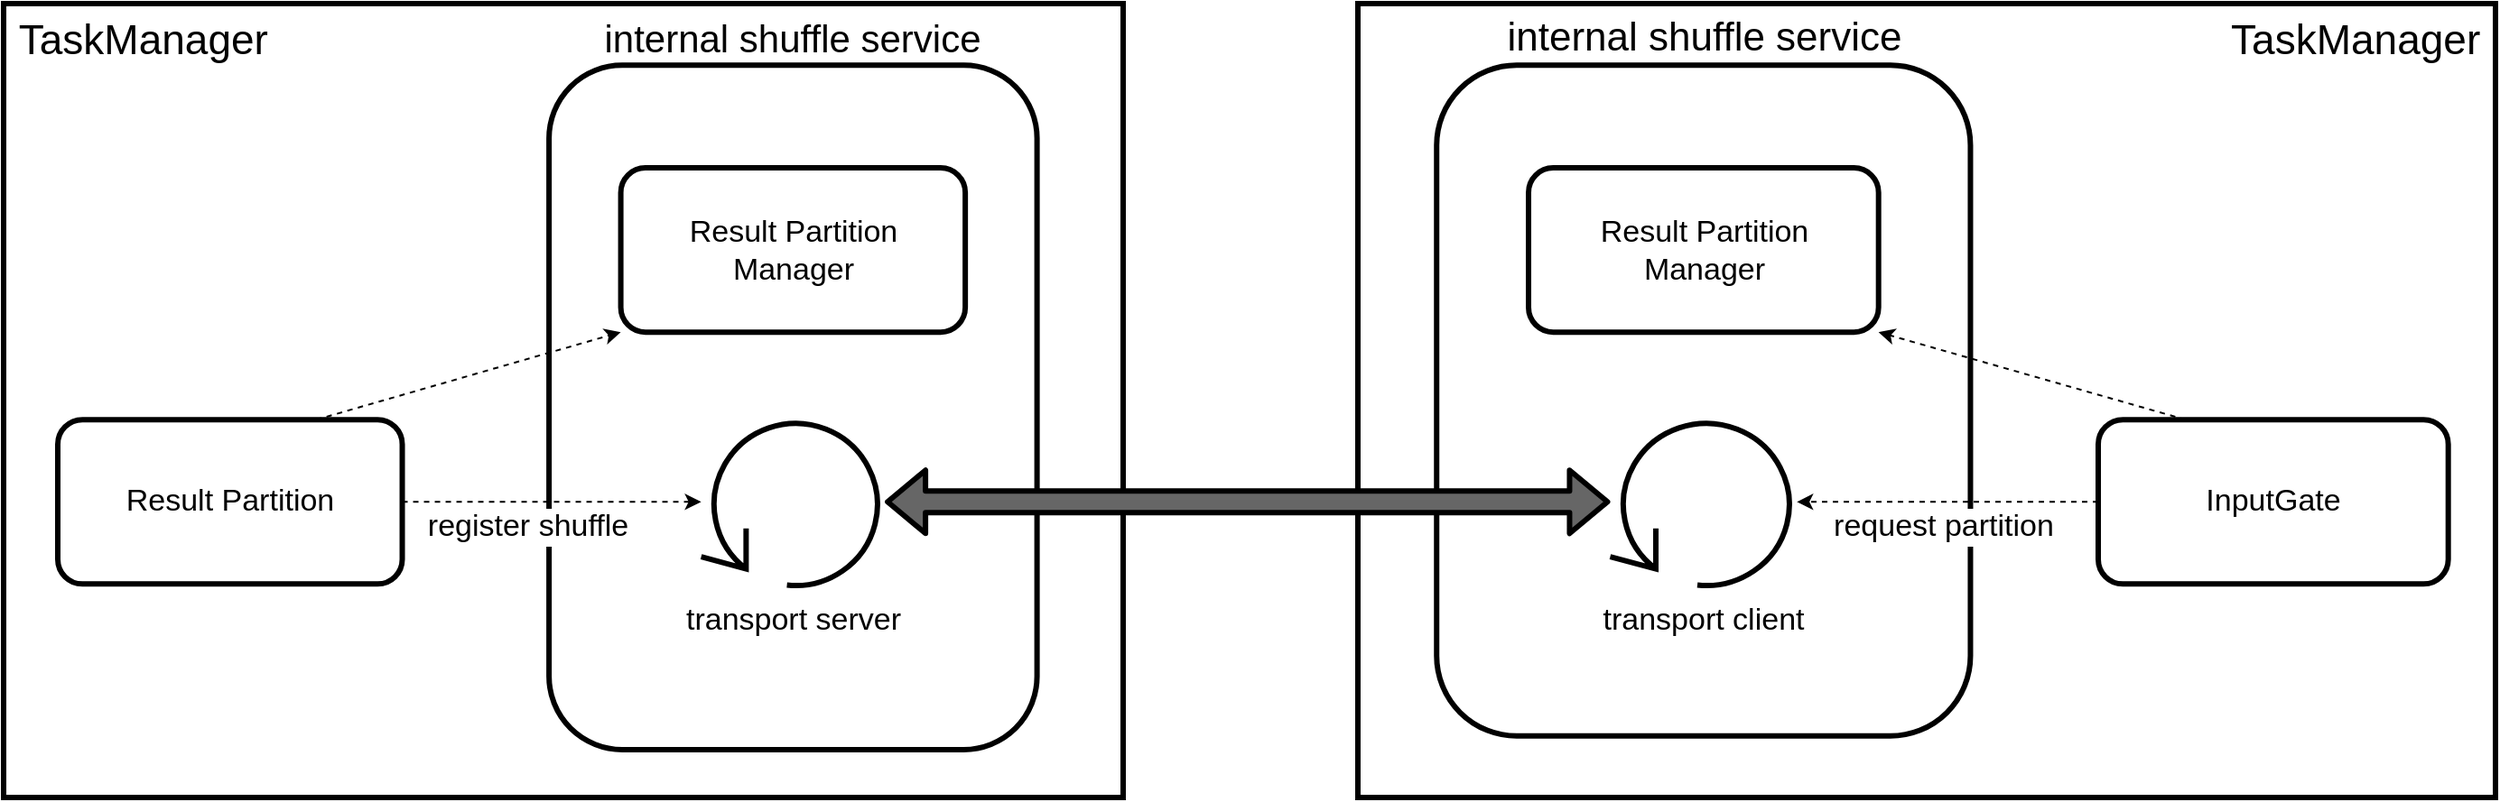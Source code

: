 <mxfile version="13.7.3" type="github" pages="13">
  <diagram id="prtHgNgQTEPvFCAcTncT" name="CurrentShuffle">
    <mxGraphModel dx="2253" dy="843" grid="1" gridSize="10" guides="1" tooltips="1" connect="1" arrows="1" fold="1" page="1" pageScale="1" pageWidth="827" pageHeight="1169" math="0" shadow="0">
      <root>
        <mxCell id="0" />
        <mxCell id="1" parent="0" />
        <mxCell id="0WnqsT4G4f4FBE-a4THo-7" value="" style="group;fontSize=17;strokeWidth=3;strokeColor=#000000;spacing=2;labelBorderColor=none;" parent="1" vertex="1" connectable="0">
          <mxGeometry x="750" y="200" width="630" height="440" as="geometry" />
        </mxCell>
        <mxCell id="0WnqsT4G4f4FBE-a4THo-8" value="" style="group;fontSize=17;strokeColor=#000000;strokeWidth=3;verticalAlign=top;" parent="1" vertex="1" connectable="0">
          <mxGeometry y="200" width="620" height="440" as="geometry" />
        </mxCell>
        <mxCell id="uJqVc2t6cVCdmSNU-RP2-2" value="&lt;font style=&quot;font-size: 23px&quot;&gt;&amp;nbsp;TaskManager&lt;/font&gt;" style="rounded=0;whiteSpace=wrap;html=1;align=left;labelPosition=center;verticalLabelPosition=middle;verticalAlign=top;fontSize=17;strokeWidth=3;" parent="1" vertex="1">
          <mxGeometry y="200" width="620.0" height="440" as="geometry" />
        </mxCell>
        <mxCell id="uJqVc2t6cVCdmSNU-RP2-4" value="&lt;font style=&quot;font-size: 17px;&quot;&gt;Result Partition&lt;/font&gt;" style="rounded=1;whiteSpace=wrap;html=1;align=center;fontSize=17;strokeWidth=3;" parent="1" vertex="1">
          <mxGeometry x="30.002" y="430.621" width="190.769" height="91.034" as="geometry" />
        </mxCell>
        <mxCell id="uJqVc2t6cVCdmSNU-RP2-7" value="&lt;font style=&quot;font-size: 21px&quot;&gt;internal shuffle service&lt;/font&gt;" style="rounded=1;whiteSpace=wrap;html=1;align=center;labelPosition=center;verticalLabelPosition=top;verticalAlign=bottom;fontSize=17;strokeWidth=3;" parent="1" vertex="1">
          <mxGeometry x="302.051" y="234.138" width="270.256" height="379.31" as="geometry" />
        </mxCell>
        <mxCell id="uJqVc2t6cVCdmSNU-RP2-9" value="&lt;font style=&quot;font-size: 17px;&quot;&gt;Result Partition&lt;br style=&quot;font-size: 17px;&quot;&gt;Manager&lt;br style=&quot;font-size: 17px;&quot;&gt;&lt;/font&gt;" style="rounded=1;whiteSpace=wrap;html=1;align=center;fontSize=17;strokeWidth=3;" parent="1" vertex="1">
          <mxGeometry x="341.795" y="291.034" width="190.769" height="91.034" as="geometry" />
        </mxCell>
        <mxCell id="uJqVc2t6cVCdmSNU-RP2-11" value="" style="endArrow=classic;html=1;dashed=1;exitX=0.75;exitY=0;exitDx=0;exitDy=0;fontSize=17;entryX=0;entryY=1;entryDx=0;entryDy=0;strokeWidth=1;" parent="1" source="uJqVc2t6cVCdmSNU-RP2-4" target="uJqVc2t6cVCdmSNU-RP2-9" edge="1">
          <mxGeometry width="50" height="50" relative="1" as="geometry">
            <mxPoint x="190.769" y="488.276" as="sourcePoint" />
            <mxPoint x="270.256" y="412.414" as="targetPoint" />
          </mxGeometry>
        </mxCell>
        <mxCell id="uJqVc2t6cVCdmSNU-RP2-20" value="&lt;span style=&quot;font-size: 17px;&quot;&gt;transport server&lt;/span&gt;" style="shape=mxgraph.bpmn.loop;html=1;outlineConnect=0;align=center;labelPosition=center;verticalLabelPosition=bottom;verticalAlign=top;fontSize=17;strokeWidth=3;" parent="1" vertex="1">
          <mxGeometry x="386.308" y="427.586" width="101.744" height="97.103" as="geometry" />
        </mxCell>
        <mxCell id="uJqVc2t6cVCdmSNU-RP2-21" style="edgeStyle=orthogonalEdgeStyle;rounded=0;orthogonalLoop=1;jettySize=auto;html=1;dashed=1;fontSize=17;" parent="1" source="uJqVc2t6cVCdmSNU-RP2-4" target="uJqVc2t6cVCdmSNU-RP2-20" edge="1">
          <mxGeometry relative="1" as="geometry" />
        </mxCell>
        <mxCell id="0WnqsT4G4f4FBE-a4THo-10" value="register shuffle" style="edgeLabel;html=1;align=center;verticalAlign=middle;resizable=0;points=[];fontSize=17;" parent="uJqVc2t6cVCdmSNU-RP2-21" vertex="1" connectable="0">
          <mxGeometry x="-0.462" y="-3" relative="1" as="geometry">
            <mxPoint x="24.94" y="10.92" as="offset" />
          </mxGeometry>
        </mxCell>
        <mxCell id="uJqVc2t6cVCdmSNU-RP2-12" value="&lt;font style=&quot;font-size: 23px&quot;&gt;TaskManager&amp;nbsp;&lt;/font&gt;" style="rounded=0;whiteSpace=wrap;html=1;align=right;labelPosition=center;verticalLabelPosition=middle;verticalAlign=top;fontSize=17;spacing=2;labelBorderColor=none;strokeWidth=3;" parent="1" vertex="1">
          <mxGeometry x="750" y="200" width="630" height="440" as="geometry" />
        </mxCell>
        <mxCell id="uJqVc2t6cVCdmSNU-RP2-13" value="&lt;font style=&quot;font-size: 17px&quot;&gt;InputGate&lt;/font&gt;" style="rounded=1;whiteSpace=wrap;html=1;align=center;fontSize=17;spacing=2;labelBorderColor=none;strokeWidth=3;" parent="1" vertex="1">
          <mxGeometry x="1160.002" y="430.621" width="193.846" height="91.034" as="geometry" />
        </mxCell>
        <mxCell id="uJqVc2t6cVCdmSNU-RP2-14" value="&lt;font style=&quot;font-size: 22px&quot;&gt;internal shuffle service&lt;/font&gt;" style="rounded=1;whiteSpace=wrap;html=1;align=center;labelPosition=center;verticalLabelPosition=top;verticalAlign=bottom;fontSize=17;strokeWidth=3;spacing=2;labelBorderColor=none;" parent="1" vertex="1">
          <mxGeometry x="793.615" y="234.138" width="295.615" height="371.724" as="geometry" />
        </mxCell>
        <mxCell id="uJqVc2t6cVCdmSNU-RP2-15" value="&lt;font style=&quot;font-size: 17px;&quot;&gt;Result Partition&lt;br style=&quot;font-size: 17px;&quot;&gt;Manager&lt;br style=&quot;font-size: 17px;&quot;&gt;&lt;/font&gt;" style="rounded=1;whiteSpace=wrap;html=1;align=center;fontSize=17;spacing=2;labelBorderColor=none;strokeWidth=3;" parent="1" vertex="1">
          <mxGeometry x="844.5" y="291.034" width="193.846" height="91.034" as="geometry" />
        </mxCell>
        <mxCell id="uJqVc2t6cVCdmSNU-RP2-19" value="" style="endArrow=classic;html=1;dashed=1;exitX=0.25;exitY=0;exitDx=0;exitDy=0;fontSize=17;entryX=1;entryY=1;entryDx=0;entryDy=0;spacing=2;labelBorderColor=none;" parent="1" source="uJqVc2t6cVCdmSNU-RP2-13" target="uJqVc2t6cVCdmSNU-RP2-15" edge="1">
          <mxGeometry width="50" height="50" relative="1" as="geometry">
            <mxPoint x="588.462" y="427.586" as="sourcePoint" />
            <mxPoint x="1030" y="370" as="targetPoint" />
          </mxGeometry>
        </mxCell>
        <mxCell id="0WnqsT4G4f4FBE-a4THo-1" value="&lt;font style=&quot;font-size: 17px;&quot;&gt;transport client&lt;/font&gt;" style="shape=mxgraph.bpmn.loop;html=1;outlineConnect=0;align=center;labelPosition=center;verticalLabelPosition=bottom;verticalAlign=top;fontSize=17;spacing=2;labelBorderColor=none;strokeWidth=3;" parent="1" vertex="1">
          <mxGeometry x="889.731" y="427.586" width="103.385" height="97.103" as="geometry" />
        </mxCell>
        <mxCell id="0WnqsT4G4f4FBE-a4THo-4" style="edgeStyle=orthogonalEdgeStyle;rounded=0;orthogonalLoop=1;jettySize=auto;html=1;dashed=1;fontSize=17;spacing=2;labelBorderColor=none;" parent="1" source="uJqVc2t6cVCdmSNU-RP2-13" target="0WnqsT4G4f4FBE-a4THo-1" edge="1">
          <mxGeometry relative="1" as="geometry" />
        </mxCell>
        <mxCell id="0WnqsT4G4f4FBE-a4THo-14" value="request partition" style="edgeLabel;html=1;align=center;verticalAlign=middle;resizable=0;points=[];fontSize=17;spacing=2;labelBorderColor=none;" parent="0WnqsT4G4f4FBE-a4THo-4" vertex="1" connectable="0">
          <mxGeometry x="0.184" y="-1" relative="1" as="geometry">
            <mxPoint x="13" y="14.83" as="offset" />
          </mxGeometry>
        </mxCell>
        <mxCell id="0WnqsT4G4f4FBE-a4THo-17" value="" style="endArrow=classic;startArrow=classic;html=1;fontSize=17;strokeWidth=3;shape=flexArrow;fillColor=#666666;" parent="1" source="uJqVc2t6cVCdmSNU-RP2-20" target="0WnqsT4G4f4FBE-a4THo-1" edge="1">
          <mxGeometry width="50" height="50" relative="1" as="geometry">
            <mxPoint x="740" y="550" as="sourcePoint" />
            <mxPoint x="790" y="500" as="targetPoint" />
          </mxGeometry>
        </mxCell>
      </root>
    </mxGraphModel>
  </diagram>
  <diagram id="s4OMkj2SrwgKGNudPxlE" name="ExternalShuffle">
    <mxGraphModel dx="1106" dy="755" grid="1" gridSize="10" guides="1" tooltips="1" connect="1" arrows="1" fold="1" page="1" pageScale="1" pageWidth="827" pageHeight="1169" math="0" shadow="0">
      <root>
        <mxCell id="wq5du6whX9fz6L1cCYeN-0" />
        <mxCell id="wq5du6whX9fz6L1cCYeN-1" parent="wq5du6whX9fz6L1cCYeN-0" />
        <mxCell id="neb2cFIue-ap5KmvGDe1-0" value="" style="group;fontSize=19;strokeColor=#000000;strokeWidth=3;" parent="wq5du6whX9fz6L1cCYeN-1" vertex="1" connectable="0">
          <mxGeometry x="1280" y="1140" width="630" height="440" as="geometry" />
        </mxCell>
        <mxCell id="neb2cFIue-ap5KmvGDe1-1" value="&lt;font style=&quot;font-size: 23px&quot;&gt;TaskManager&lt;/font&gt;" style="rounded=0;whiteSpace=wrap;html=1;align=left;labelPosition=center;verticalLabelPosition=top;verticalAlign=bottom;fontSize=19;strokeWidth=3;" parent="neb2cFIue-ap5KmvGDe1-0" vertex="1">
          <mxGeometry width="630" height="440" as="geometry" />
        </mxCell>
        <mxCell id="neb2cFIue-ap5KmvGDe1-2" value="&lt;font style=&quot;font-size: 19px&quot;&gt;InputGate&lt;/font&gt;" style="rounded=1;whiteSpace=wrap;html=1;align=center;fontSize=19;strokeWidth=3;" parent="neb2cFIue-ap5KmvGDe1-0" vertex="1">
          <mxGeometry x="410" y="235.31" width="171.54" height="81.66" as="geometry" />
        </mxCell>
        <mxCell id="neb2cFIue-ap5KmvGDe1-3" value="&lt;font style=&quot;font-size: 23px&quot;&gt;internal shuffle service&lt;/font&gt;" style="rounded=1;whiteSpace=wrap;html=1;align=center;labelPosition=center;verticalLabelPosition=top;verticalAlign=bottom;fontSize=19;strokeWidth=3;" parent="neb2cFIue-ap5KmvGDe1-0" vertex="1">
          <mxGeometry x="43.615" y="34.138" width="295.615" height="371.724" as="geometry" />
        </mxCell>
        <mxCell id="neb2cFIue-ap5KmvGDe1-4" value="&lt;font style=&quot;font-size: 19px;&quot;&gt;Result Partition&lt;br style=&quot;font-size: 19px;&quot;&gt;Manager&lt;br style=&quot;font-size: 19px;&quot;&gt;&lt;/font&gt;" style="rounded=1;whiteSpace=wrap;html=1;align=center;fontSize=19;strokeWidth=3;" parent="neb2cFIue-ap5KmvGDe1-0" vertex="1">
          <mxGeometry x="94.5" y="91.034" width="193.846" height="91.034" as="geometry" />
        </mxCell>
        <mxCell id="neb2cFIue-ap5KmvGDe1-5" value="" style="endArrow=classic;html=1;dashed=1;exitX=0.25;exitY=0;exitDx=0;exitDy=0;entryX=1;entryY=1;entryDx=0;entryDy=0;fontSize=19;" parent="neb2cFIue-ap5KmvGDe1-0" source="neb2cFIue-ap5KmvGDe1-2" target="neb2cFIue-ap5KmvGDe1-4" edge="1">
          <mxGeometry width="50" height="50" relative="1" as="geometry">
            <mxPoint x="-161.538" y="227.586" as="sourcePoint" />
            <mxPoint x="-80.769" y="151.724" as="targetPoint" />
          </mxGeometry>
        </mxCell>
        <mxCell id="neb2cFIue-ap5KmvGDe1-6" value="&lt;font style=&quot;font-size: 19px;&quot;&gt;transport client&lt;/font&gt;" style="shape=mxgraph.bpmn.loop;html=1;outlineConnect=0;align=center;labelPosition=center;verticalLabelPosition=bottom;verticalAlign=top;fontSize=19;strokeWidth=3;" parent="neb2cFIue-ap5KmvGDe1-0" vertex="1">
          <mxGeometry x="139.731" y="227.586" width="103.385" height="97.103" as="geometry" />
        </mxCell>
        <mxCell id="neb2cFIue-ap5KmvGDe1-7" style="edgeStyle=orthogonalEdgeStyle;rounded=0;orthogonalLoop=1;jettySize=auto;html=1;dashed=1;fontSize=19;" parent="neb2cFIue-ap5KmvGDe1-0" source="neb2cFIue-ap5KmvGDe1-2" target="neb2cFIue-ap5KmvGDe1-6" edge="1">
          <mxGeometry relative="1" as="geometry" />
        </mxCell>
        <mxCell id="neb2cFIue-ap5KmvGDe1-8" value="request partition" style="edgeLabel;html=1;align=center;verticalAlign=middle;resizable=0;points=[];fontSize=19;" parent="neb2cFIue-ap5KmvGDe1-7" vertex="1" connectable="0">
          <mxGeometry x="0.184" y="-1" relative="1" as="geometry">
            <mxPoint x="13" y="14.86" as="offset" />
          </mxGeometry>
        </mxCell>
        <mxCell id="neb2cFIue-ap5KmvGDe1-9" value="&lt;font style=&quot;font-size: 23px&quot;&gt;NodeManager&lt;/font&gt;" style="rounded=0;whiteSpace=wrap;html=1;align=left;labelPosition=center;verticalLabelPosition=top;verticalAlign=bottom;fontSize=19;strokeWidth=3;" parent="wq5du6whX9fz6L1cCYeN-1" vertex="1">
          <mxGeometry x="760" y="1140" width="390" height="440" as="geometry" />
        </mxCell>
        <mxCell id="neb2cFIue-ap5KmvGDe1-10" value="&lt;font style=&quot;font-size: 23px&quot; color=&quot;#3399ff&quot;&gt;external shuffle service&lt;/font&gt;" style="rounded=1;whiteSpace=wrap;html=1;align=center;labelPosition=center;verticalLabelPosition=top;verticalAlign=bottom;fontSize=19;strokeWidth=3;" parent="wq5du6whX9fz6L1cCYeN-1" vertex="1">
          <mxGeometry x="803.615" y="1174.138" width="295.615" height="371.724" as="geometry" />
        </mxCell>
        <mxCell id="neb2cFIue-ap5KmvGDe1-11" value="&lt;font style=&quot;font-size: 19px&quot;&gt;&lt;font color=&quot;#3399ff&quot;&gt;Result Partition&lt;br style=&quot;font-size: 19px&quot;&gt;Manager&lt;/font&gt;&lt;br style=&quot;font-size: 19px&quot;&gt;&lt;/font&gt;" style="rounded=1;whiteSpace=wrap;html=1;align=center;fontSize=19;strokeWidth=3;" parent="wq5du6whX9fz6L1cCYeN-1" vertex="1">
          <mxGeometry x="867" y="1240.004" width="193.846" height="91.034" as="geometry" />
        </mxCell>
        <mxCell id="neb2cFIue-ap5KmvGDe1-12" value="&lt;font style=&quot;font-size: 21px&quot; color=&quot;#3399ff&quot;&gt;transport server&lt;/font&gt;" style="shape=mxgraph.bpmn.loop;html=1;outlineConnect=0;align=center;labelPosition=center;verticalLabelPosition=bottom;verticalAlign=top;fontSize=19;strokeWidth=3;" parent="wq5du6whX9fz6L1cCYeN-1" vertex="1">
          <mxGeometry x="899.731" y="1367.586" width="103.385" height="97.103" as="geometry" />
        </mxCell>
        <mxCell id="neb2cFIue-ap5KmvGDe1-13" style="edgeStyle=orthogonalEdgeStyle;rounded=0;orthogonalLoop=1;jettySize=auto;html=1;fontSize=19;strokeWidth=3;shape=flexArrow;fillColor=#666666;strokeColor=#000000;" parent="wq5du6whX9fz6L1cCYeN-1" source="neb2cFIue-ap5KmvGDe1-6" target="neb2cFIue-ap5KmvGDe1-12" edge="1">
          <mxGeometry relative="1" as="geometry" />
        </mxCell>
        <mxCell id="neb2cFIue-ap5KmvGDe1-14" value="request" style="edgeLabel;html=1;align=center;verticalAlign=middle;resizable=0;points=[];fontSize=19;" parent="neb2cFIue-ap5KmvGDe1-13" vertex="1" connectable="0">
          <mxGeometry x="-0.083" y="2" relative="1" as="geometry">
            <mxPoint x="-18.3" y="21.86" as="offset" />
          </mxGeometry>
        </mxCell>
        <mxCell id="neb2cFIue-ap5KmvGDe1-17" value="&lt;font style=&quot;font-size: 23px&quot;&gt;TaskManager&lt;/font&gt;" style="rounded=0;whiteSpace=wrap;html=1;align=left;labelPosition=center;verticalLabelPosition=top;verticalAlign=bottom;fontSize=19;strokeWidth=3;" parent="wq5du6whX9fz6L1cCYeN-1" vertex="1">
          <mxGeometry x="20" y="1140" width="620.0" height="440" as="geometry" />
        </mxCell>
        <mxCell id="neb2cFIue-ap5KmvGDe1-18" value="&lt;font style=&quot;font-size: 19px;&quot;&gt;Result Partition&lt;/font&gt;" style="rounded=1;whiteSpace=wrap;html=1;align=center;fontSize=19;strokeWidth=3;" parent="wq5du6whX9fz6L1cCYeN-1" vertex="1">
          <mxGeometry x="67.69" y="1376.45" width="152.31" height="79.38" as="geometry" />
        </mxCell>
        <mxCell id="neb2cFIue-ap5KmvGDe1-19" value="&lt;font style=&quot;font-size: 23px&quot;&gt;internal shuffle service&lt;/font&gt;" style="rounded=1;whiteSpace=wrap;html=1;align=center;labelPosition=center;verticalLabelPosition=top;verticalAlign=bottom;fontSize=19;strokeWidth=3;" parent="wq5du6whX9fz6L1cCYeN-1" vertex="1">
          <mxGeometry x="322.051" y="1174.138" width="270.256" height="379.31" as="geometry" />
        </mxCell>
        <mxCell id="neb2cFIue-ap5KmvGDe1-20" value="&lt;font style=&quot;font-size: 19px;&quot;&gt;Result Partition&lt;br style=&quot;font-size: 19px;&quot;&gt;Manager&lt;br style=&quot;font-size: 19px;&quot;&gt;&lt;/font&gt;" style="rounded=1;whiteSpace=wrap;html=1;align=center;fontSize=19;strokeWidth=3;" parent="wq5du6whX9fz6L1cCYeN-1" vertex="1">
          <mxGeometry x="361.795" y="1231.034" width="190.769" height="91.034" as="geometry" />
        </mxCell>
        <mxCell id="neb2cFIue-ap5KmvGDe1-21" value="" style="endArrow=classic;html=1;dashed=1;exitX=0.75;exitY=0;exitDx=0;exitDy=0;fontSize=19;" parent="wq5du6whX9fz6L1cCYeN-1" source="neb2cFIue-ap5KmvGDe1-18" target="neb2cFIue-ap5KmvGDe1-20" edge="1">
          <mxGeometry width="50" height="50" relative="1" as="geometry">
            <mxPoint x="210.769" y="1428.276" as="sourcePoint" />
            <mxPoint x="290.256" y="1352.414" as="targetPoint" />
          </mxGeometry>
        </mxCell>
        <mxCell id="neb2cFIue-ap5KmvGDe1-22" value="&lt;font style=&quot;font-size: 21px&quot;&gt;transport client&lt;/font&gt;" style="shape=mxgraph.bpmn.loop;html=1;outlineConnect=0;align=center;labelPosition=center;verticalLabelPosition=bottom;verticalAlign=top;fontSize=19;strokeWidth=3;" parent="wq5du6whX9fz6L1cCYeN-1" vertex="1">
          <mxGeometry x="406.308" y="1367.586" width="101.744" height="97.103" as="geometry" />
        </mxCell>
        <mxCell id="neb2cFIue-ap5KmvGDe1-23" style="edgeStyle=orthogonalEdgeStyle;rounded=0;orthogonalLoop=1;jettySize=auto;html=1;dashed=1;fontSize=19;" parent="wq5du6whX9fz6L1cCYeN-1" source="neb2cFIue-ap5KmvGDe1-18" target="neb2cFIue-ap5KmvGDe1-22" edge="1">
          <mxGeometry relative="1" as="geometry" />
        </mxCell>
        <mxCell id="neb2cFIue-ap5KmvGDe1-24" value="register shuffle" style="edgeLabel;html=1;align=center;verticalAlign=middle;resizable=0;points=[];fontSize=19;" parent="neb2cFIue-ap5KmvGDe1-23" vertex="1" connectable="0">
          <mxGeometry x="-0.462" y="-3" relative="1" as="geometry">
            <mxPoint x="40" y="16.71" as="offset" />
          </mxGeometry>
        </mxCell>
        <mxCell id="neb2cFIue-ap5KmvGDe1-15" style="edgeStyle=orthogonalEdgeStyle;rounded=0;orthogonalLoop=1;jettySize=auto;html=1;fontSize=19;strokeWidth=3;shape=flexArrow;fillColor=#666666;" parent="wq5du6whX9fz6L1cCYeN-1" source="neb2cFIue-ap5KmvGDe1-22" target="neb2cFIue-ap5KmvGDe1-12" edge="1">
          <mxGeometry relative="1" as="geometry" />
        </mxCell>
        <mxCell id="neb2cFIue-ap5KmvGDe1-16" value="register" style="edgeLabel;html=1;align=center;verticalAlign=middle;resizable=0;points=[];fontSize=19;" parent="neb2cFIue-ap5KmvGDe1-15" vertex="1" connectable="0">
          <mxGeometry x="-0.253" y="5" relative="1" as="geometry">
            <mxPoint x="46.23" y="28.86" as="offset" />
          </mxGeometry>
        </mxCell>
      </root>
    </mxGraphModel>
  </diagram>
  <diagram id="8s7ZwO2EjlzIAi7FnLyH" name="Shuffle-JobMaster">
    <mxGraphModel dx="1106" dy="755" grid="1" gridSize="10" guides="1" tooltips="1" connect="1" arrows="1" fold="1" page="1" pageScale="1" pageWidth="827" pageHeight="1169" math="0" shadow="0">
      <root>
        <mxCell id="pjlyn_bZRNdb2Mf359FS-0" />
        <mxCell id="pjlyn_bZRNdb2Mf359FS-1" parent="pjlyn_bZRNdb2Mf359FS-0" />
        <mxCell id="vh6GdYUD4-3o_LAWdVD7-0" value="&lt;font style=&quot;font-size: 25px&quot;&gt;JobMaster&lt;/font&gt;" style="rounded=0;whiteSpace=wrap;html=1;fontSize=17;align=left;dashed=1;labelPosition=center;verticalLabelPosition=middle;verticalAlign=top;strokeWidth=2;" parent="pjlyn_bZRNdb2Mf359FS-1" vertex="1">
          <mxGeometry x="100" y="90" width="1340" height="650" as="geometry" />
        </mxCell>
        <mxCell id="vh6GdYUD4-3o_LAWdVD7-1" value="" style="rounded=0;whiteSpace=wrap;html=1;fontSize=17;align=left;dashed=1;labelPosition=center;verticalLabelPosition=top;verticalAlign=bottom;strokeWidth=2;fontColor=#3399FF;" parent="pjlyn_bZRNdb2Mf359FS-1" vertex="1">
          <mxGeometry x="1134.5" y="170" width="271" height="285" as="geometry" />
        </mxCell>
        <mxCell id="vh6GdYUD4-3o_LAWdVD7-2" style="edgeStyle=orthogonalEdgeStyle;rounded=0;orthogonalLoop=1;jettySize=auto;html=1;fontSize=17;strokeWidth=3;fontColor=#3399FF;" parent="pjlyn_bZRNdb2Mf359FS-1" source="vh6GdYUD4-3o_LAWdVD7-4" target="vh6GdYUD4-3o_LAWdVD7-5" edge="1">
          <mxGeometry relative="1" as="geometry" />
        </mxCell>
        <mxCell id="vh6GdYUD4-3o_LAWdVD7-3" value="&lt;font style=&quot;font-size: 16px&quot;&gt;Ceate &lt;span style=&quot;background-color: rgb(248 , 249 , 250)&quot;&gt;Master&lt;/span&gt;&lt;/font&gt;" style="edgeLabel;html=1;align=center;verticalAlign=middle;resizable=0;points=[];fontSize=17;fontColor=#3399FF;" parent="vh6GdYUD4-3o_LAWdVD7-2" vertex="1" connectable="0">
          <mxGeometry x="-0.2" y="4" relative="1" as="geometry">
            <mxPoint x="50.5" y="8.53" as="offset" />
          </mxGeometry>
        </mxCell>
        <mxCell id="vh6GdYUD4-3o_LAWdVD7-4" value="&lt;font style=&quot;font-size: 20px&quot;&gt;Shuffle Service Factory&lt;/font&gt;" style="rounded=0;whiteSpace=wrap;html=1;strokeWidth=3;fontSize=17;align=center;fontColor=#3399FF;" parent="pjlyn_bZRNdb2Mf359FS-1" vertex="1">
          <mxGeometry x="1160" y="205" width="220" height="60" as="geometry" />
        </mxCell>
        <mxCell id="vh6GdYUD4-3o_LAWdVD7-5" value="&lt;font style=&quot;font-size: 20px&quot;&gt;Shuffle Master&lt;/font&gt;" style="rounded=0;whiteSpace=wrap;html=1;strokeWidth=3;fontSize=17;align=center;fontColor=#3399FF;" parent="pjlyn_bZRNdb2Mf359FS-1" vertex="1">
          <mxGeometry x="1160" y="355" width="220" height="60" as="geometry" />
        </mxCell>
        <mxCell id="vh6GdYUD4-3o_LAWdVD7-6" value="" style="rounded=0;whiteSpace=wrap;html=1;strokeWidth=2;fontSize=17;align=center;fontColor=#3399FF;dashed=1;" parent="pjlyn_bZRNdb2Mf359FS-1" vertex="1">
          <mxGeometry x="609.5" y="130" width="310" height="210" as="geometry" />
        </mxCell>
        <mxCell id="vh6GdYUD4-3o_LAWdVD7-7" value="" style="curved=1;endArrow=classic;html=1;strokeWidth=2;fontSize=17;exitX=1;exitY=0.5;exitDx=0;exitDy=0;entryX=0;entryY=0.25;entryDx=0;entryDy=0;fontColor=#3399FF;" parent="pjlyn_bZRNdb2Mf359FS-1" source="vh6GdYUD4-3o_LAWdVD7-6" target="vh6GdYUD4-3o_LAWdVD7-5" edge="1">
          <mxGeometry width="50" height="50" relative="1" as="geometry">
            <mxPoint x="684.5" y="585" as="sourcePoint" />
            <mxPoint x="734.5" y="535" as="targetPoint" />
            <Array as="points">
              <mxPoint x="974.5" y="240" />
            </Array>
          </mxGeometry>
        </mxCell>
        <mxCell id="vh6GdYUD4-3o_LAWdVD7-8" value="&lt;font style=&quot;font-size: 18px&quot;&gt;register partition &lt;br&gt;with producer&lt;/font&gt;" style="edgeLabel;html=1;align=center;verticalAlign=middle;resizable=0;points=[];fontSize=17;rotation=30;fontColor=#3399FF;labelBackgroundColor=none;" parent="vh6GdYUD4-3o_LAWdVD7-7" vertex="1" connectable="0">
          <mxGeometry x="-0.111" y="-4" relative="1" as="geometry">
            <mxPoint x="24.43" y="-18.83" as="offset" />
          </mxGeometry>
        </mxCell>
        <mxCell id="vh6GdYUD4-3o_LAWdVD7-14" value="" style="curved=1;endArrow=classic;html=1;strokeWidth=2;fontSize=17;entryX=0;entryY=0.5;entryDx=0;entryDy=0;exitX=1;exitY=0.25;exitDx=0;exitDy=0;" parent="pjlyn_bZRNdb2Mf359FS-1" source="AcGNjGb8m3bdpYRlbdvd-2" target="vh6GdYUD4-3o_LAWdVD7-6" edge="1">
          <mxGeometry width="50" height="50" relative="1" as="geometry">
            <mxPoint x="374.5" y="364.375" as="sourcePoint" />
            <mxPoint x="534.5" y="315" as="targetPoint" />
            <Array as="points">
              <mxPoint x="424.5" y="260" />
            </Array>
          </mxGeometry>
        </mxCell>
        <mxCell id="vh6GdYUD4-3o_LAWdVD7-15" value="&lt;font style=&quot;font-size: 18px&quot;&gt;Schedule&lt;br&gt;producer execution&lt;br&gt;&lt;/font&gt;" style="edgeLabel;html=1;align=center;verticalAlign=middle;resizable=0;points=[];fontSize=17;rotation=-11;labelBackgroundColor=none;" parent="vh6GdYUD4-3o_LAWdVD7-14" vertex="1" connectable="0">
          <mxGeometry x="0.035" y="1" relative="1" as="geometry">
            <mxPoint x="-9.84" y="-25.26" as="offset" />
          </mxGeometry>
        </mxCell>
        <mxCell id="AcGNjGb8m3bdpYRlbdvd-11" value="&lt;font style=&quot;font-size: 20px&quot;&gt;PartitionDescriptor&lt;/font&gt;" style="rounded=0;whiteSpace=wrap;html=1;strokeWidth=3;fontSize=17;align=center;fontColor=#3399FF;" parent="pjlyn_bZRNdb2Mf359FS-1" vertex="1">
          <mxGeometry x="649.5" y="150" width="230" height="60" as="geometry" />
        </mxCell>
        <mxCell id="AcGNjGb8m3bdpYRlbdvd-12" value="&lt;font style=&quot;font-size: 20px&quot;&gt;ProducerDescriptor&lt;/font&gt;" style="rounded=0;whiteSpace=wrap;html=1;strokeWidth=3;fontSize=17;align=center;fontColor=#3399FF;" parent="pjlyn_bZRNdb2Mf359FS-1" vertex="1">
          <mxGeometry x="649.5" y="255" width="230" height="60" as="geometry" />
        </mxCell>
        <mxCell id="AcGNjGb8m3bdpYRlbdvd-13" value="" style="group" parent="pjlyn_bZRNdb2Mf359FS-1" vertex="1" connectable="0">
          <mxGeometry x="134.5" y="275" width="230" height="130" as="geometry" />
        </mxCell>
        <mxCell id="AcGNjGb8m3bdpYRlbdvd-0" value="" style="group" parent="AcGNjGb8m3bdpYRlbdvd-13" vertex="1" connectable="0">
          <mxGeometry width="230" height="130" as="geometry" />
        </mxCell>
        <mxCell id="AcGNjGb8m3bdpYRlbdvd-1" value="" style="group;align=center;verticalAlign=top;" parent="AcGNjGb8m3bdpYRlbdvd-0" vertex="1" connectable="0">
          <mxGeometry width="230.0" height="130" as="geometry" />
        </mxCell>
        <mxCell id="AcGNjGb8m3bdpYRlbdvd-2" value="&lt;font color=&quot;#000000&quot;&gt;ExecutionGraph&lt;/font&gt;" style="rounded=0;whiteSpace=wrap;html=1;strokeColor=#000000;strokeWidth=2;fontSize=17;fontColor=#3399FF;align=center;verticalAlign=top;" parent="AcGNjGb8m3bdpYRlbdvd-1" vertex="1">
          <mxGeometry y="-18.909" width="230.0" height="148.909" as="geometry" />
        </mxCell>
        <mxCell id="AcGNjGb8m3bdpYRlbdvd-3" value="" style="ellipse;whiteSpace=wrap;html=1;strokeColor=#000000;strokeWidth=2;fontSize=17;fontColor=#3399FF;align=left;fillColor=#999999;" parent="AcGNjGb8m3bdpYRlbdvd-1" vertex="1">
          <mxGeometry x="172.5" y="47.273" width="44.722" height="35.455" as="geometry" />
        </mxCell>
        <mxCell id="AcGNjGb8m3bdpYRlbdvd-4" value="" style="ellipse;whiteSpace=wrap;html=1;strokeColor=#000000;strokeWidth=2;fontSize=17;fontColor=#3399FF;align=left;fillColor=#999999;" parent="AcGNjGb8m3bdpYRlbdvd-1" vertex="1">
          <mxGeometry x="12.778" y="47.273" width="44.722" height="35.455" as="geometry" />
        </mxCell>
        <mxCell id="AcGNjGb8m3bdpYRlbdvd-5" value="" style="ellipse;whiteSpace=wrap;html=1;strokeColor=#000000;strokeWidth=2;fontSize=17;fontColor=#3399FF;align=left;fillColor=#999999;" parent="AcGNjGb8m3bdpYRlbdvd-1" vertex="1">
          <mxGeometry x="92.639" y="21.667" width="44.722" height="35.455" as="geometry" />
        </mxCell>
        <mxCell id="AcGNjGb8m3bdpYRlbdvd-6" value="" style="ellipse;whiteSpace=wrap;html=1;strokeColor=#000000;strokeWidth=2;fontSize=17;fontColor=#3399FF;align=left;fillColor=#999999;" parent="AcGNjGb8m3bdpYRlbdvd-1" vertex="1">
          <mxGeometry x="92.639" y="76.818" width="44.722" height="35.455" as="geometry" />
        </mxCell>
        <mxCell id="AcGNjGb8m3bdpYRlbdvd-7" value="" style="endArrow=classic;html=1;strokeColor=#000000;strokeWidth=2;fillColor=#666666;fontSize=17;fontColor=#3399FF;exitX=1;exitY=0;exitDx=0;exitDy=0;entryX=0;entryY=0.5;entryDx=0;entryDy=0;" parent="AcGNjGb8m3bdpYRlbdvd-1" source="AcGNjGb8m3bdpYRlbdvd-4" target="AcGNjGb8m3bdpYRlbdvd-5" edge="1">
          <mxGeometry width="50" height="50" relative="1" as="geometry">
            <mxPoint x="287.5" y="-96.515" as="sourcePoint" />
            <mxPoint x="319.444" y="-135.909" as="targetPoint" />
          </mxGeometry>
        </mxCell>
        <mxCell id="AcGNjGb8m3bdpYRlbdvd-8" value="" style="endArrow=classic;html=1;strokeColor=#000000;strokeWidth=2;fillColor=#666666;fontSize=17;fontColor=#3399FF;entryX=0;entryY=0;entryDx=0;entryDy=0;exitX=1;exitY=0.5;exitDx=0;exitDy=0;" parent="AcGNjGb8m3bdpYRlbdvd-1" source="AcGNjGb8m3bdpYRlbdvd-5" target="AcGNjGb8m3bdpYRlbdvd-3" edge="1">
          <mxGeometry width="50" height="50" relative="1" as="geometry">
            <mxPoint x="166.111" y="61.061" as="sourcePoint" />
            <mxPoint x="198.056" y="21.667" as="targetPoint" />
          </mxGeometry>
        </mxCell>
        <mxCell id="AcGNjGb8m3bdpYRlbdvd-9" value="" style="endArrow=classic;html=1;strokeColor=#000000;strokeWidth=2;fillColor=#666666;fontSize=17;fontColor=#3399FF;entryX=0;entryY=0.5;entryDx=0;entryDy=0;exitX=1;exitY=1;exitDx=0;exitDy=0;" parent="AcGNjGb8m3bdpYRlbdvd-1" source="AcGNjGb8m3bdpYRlbdvd-4" target="AcGNjGb8m3bdpYRlbdvd-6" edge="1">
          <mxGeometry width="50" height="50" relative="1" as="geometry">
            <mxPoint x="31.944" y="131.97" as="sourcePoint" />
            <mxPoint x="63.889" y="92.576" as="targetPoint" />
          </mxGeometry>
        </mxCell>
        <mxCell id="AcGNjGb8m3bdpYRlbdvd-10" value="" style="endArrow=classic;html=1;strokeColor=#000000;strokeWidth=2;fillColor=#666666;fontSize=17;fontColor=#3399FF;entryX=0;entryY=1;entryDx=0;entryDy=0;exitX=1;exitY=0.5;exitDx=0;exitDy=0;" parent="AcGNjGb8m3bdpYRlbdvd-1" source="AcGNjGb8m3bdpYRlbdvd-6" target="AcGNjGb8m3bdpYRlbdvd-3" edge="1">
          <mxGeometry width="50" height="50" relative="1" as="geometry">
            <mxPoint x="153.333" y="124.091" as="sourcePoint" />
            <mxPoint x="185.278" y="84.697" as="targetPoint" />
          </mxGeometry>
        </mxCell>
        <mxCell id="AcGNjGb8m3bdpYRlbdvd-26" style="edgeStyle=orthogonalEdgeStyle;curved=1;orthogonalLoop=1;jettySize=auto;html=1;entryX=0.5;entryY=0;entryDx=0;entryDy=0;strokeColor=#000000;strokeWidth=2;fillColor=#666666;fontSize=20;fontColor=#000000;" parent="pjlyn_bZRNdb2Mf359FS-1" source="AcGNjGb8m3bdpYRlbdvd-15" target="AcGNjGb8m3bdpYRlbdvd-23" edge="1">
          <mxGeometry relative="1" as="geometry" />
        </mxCell>
        <mxCell id="AcGNjGb8m3bdpYRlbdvd-15" value="&lt;font style=&quot;font-size: 20px&quot;&gt;ShuffleDescriptor&lt;/font&gt;" style="rounded=0;whiteSpace=wrap;html=1;strokeWidth=3;fontSize=17;align=center;fontColor=#3399FF;" parent="pjlyn_bZRNdb2Mf359FS-1" vertex="1">
          <mxGeometry x="649.5" y="430" width="230" height="60" as="geometry" />
        </mxCell>
        <mxCell id="AcGNjGb8m3bdpYRlbdvd-17" value="" style="curved=1;endArrow=classic;html=1;strokeColor=#000000;strokeWidth=2;fillColor=#666666;fontSize=20;fontColor=#3399FF;entryX=1;entryY=0.5;entryDx=0;entryDy=0;exitX=0;exitY=0.75;exitDx=0;exitDy=0;" parent="pjlyn_bZRNdb2Mf359FS-1" source="vh6GdYUD4-3o_LAWdVD7-5" target="AcGNjGb8m3bdpYRlbdvd-15" edge="1">
          <mxGeometry width="50" height="50" relative="1" as="geometry">
            <mxPoint x="954.5" y="470" as="sourcePoint" />
            <mxPoint x="1004.5" y="420" as="targetPoint" />
            <Array as="points">
              <mxPoint x="954.5" y="450" />
            </Array>
          </mxGeometry>
        </mxCell>
        <mxCell id="AcGNjGb8m3bdpYRlbdvd-21" value="&lt;font style=&quot;font-size: 18px&quot;&gt;Return&lt;/font&gt;" style="edgeLabel;html=1;align=center;verticalAlign=middle;resizable=0;points=[];fontSize=20;fontColor=#3399FF;rotation=-15;labelBackgroundColor=none;" parent="AcGNjGb8m3bdpYRlbdvd-17" vertex="1" connectable="0">
          <mxGeometry x="-0.186" y="3" relative="1" as="geometry">
            <mxPoint x="-33.04" y="24.55" as="offset" />
          </mxGeometry>
        </mxCell>
        <mxCell id="AcGNjGb8m3bdpYRlbdvd-20" value="" style="curved=1;endArrow=classic;html=1;strokeColor=#000000;strokeWidth=2;fillColor=#666666;fontSize=20;fontColor=#3399FF;entryX=1;entryY=0.75;entryDx=0;entryDy=0;exitX=0;exitY=0.5;exitDx=0;exitDy=0;" parent="pjlyn_bZRNdb2Mf359FS-1" source="AcGNjGb8m3bdpYRlbdvd-15" target="AcGNjGb8m3bdpYRlbdvd-2" edge="1">
          <mxGeometry width="50" height="50" relative="1" as="geometry">
            <mxPoint x="474.5" y="450" as="sourcePoint" />
            <mxPoint x="524.5" y="400" as="targetPoint" />
            <Array as="points">
              <mxPoint x="534.5" y="440" />
            </Array>
          </mxGeometry>
        </mxCell>
        <mxCell id="2ZIDASiRDHK6vG0nIc50-10" value="Cache for&lt;br&gt;consumer execution" style="edgeLabel;html=1;align=center;verticalAlign=middle;resizable=0;points=[];fontSize=20;fontColor=none;" parent="AcGNjGb8m3bdpYRlbdvd-20" vertex="1" connectable="0">
          <mxGeometry x="0.071" y="-4" relative="1" as="geometry">
            <mxPoint as="offset" />
          </mxGeometry>
        </mxCell>
        <mxCell id="AcGNjGb8m3bdpYRlbdvd-22" value="&lt;font style=&quot;font-size: 20px&quot;&gt;Result Partition&lt;br&gt;deployment descriptor&lt;br&gt;&lt;/font&gt;" style="rounded=0;whiteSpace=wrap;html=1;strokeWidth=3;fontSize=17;align=center;fontColor=#000000;" parent="pjlyn_bZRNdb2Mf359FS-1" vertex="1">
          <mxGeometry x="200" y="650" width="230" height="60" as="geometry" />
        </mxCell>
        <mxCell id="AcGNjGb8m3bdpYRlbdvd-23" value="&lt;font style=&quot;font-size: 20px&quot;&gt;InputGate&lt;br&gt;deployment descriptor&lt;/font&gt;" style="rounded=0;whiteSpace=wrap;html=1;strokeWidth=3;fontSize=17;align=center;fontColor=#000000;" parent="pjlyn_bZRNdb2Mf359FS-1" vertex="1">
          <mxGeometry x="649.5" y="650" width="230" height="60" as="geometry" />
        </mxCell>
        <mxCell id="AcGNjGb8m3bdpYRlbdvd-24" value="&lt;font style=&quot;font-size: 20px&quot;&gt;Partition Info&lt;/font&gt;" style="rounded=0;whiteSpace=wrap;html=1;strokeWidth=3;fontSize=17;align=center;fontColor=#000000;" parent="pjlyn_bZRNdb2Mf359FS-1" vertex="1">
          <mxGeometry x="1165.5" y="650" width="230" height="60" as="geometry" />
        </mxCell>
        <mxCell id="AcGNjGb8m3bdpYRlbdvd-25" value="" style="curved=1;endArrow=classic;html=1;strokeColor=#000000;strokeWidth=2;fillColor=#666666;fontSize=20;fontColor=#000000;entryX=0.5;entryY=0;entryDx=0;entryDy=0;exitX=0.5;exitY=1;exitDx=0;exitDy=0;" parent="pjlyn_bZRNdb2Mf359FS-1" source="AcGNjGb8m3bdpYRlbdvd-15" target="AcGNjGb8m3bdpYRlbdvd-22" edge="1">
          <mxGeometry width="50" height="50" relative="1" as="geometry">
            <mxPoint x="370" y="590" as="sourcePoint" />
            <mxPoint x="420" y="540" as="targetPoint" />
            <Array as="points">
              <mxPoint x="690" y="540" />
              <mxPoint x="610" y="560" />
              <mxPoint x="360" y="580" />
            </Array>
          </mxGeometry>
        </mxCell>
        <mxCell id="AcGNjGb8m3bdpYRlbdvd-27" value="" style="curved=1;endArrow=classic;html=1;strokeColor=#000000;strokeWidth=2;fillColor=#666666;fontSize=20;fontColor=#000000;entryX=0.5;entryY=0;entryDx=0;entryDy=0;exitX=0.5;exitY=1;exitDx=0;exitDy=0;" parent="pjlyn_bZRNdb2Mf359FS-1" source="AcGNjGb8m3bdpYRlbdvd-15" target="AcGNjGb8m3bdpYRlbdvd-24" edge="1">
          <mxGeometry width="50" height="50" relative="1" as="geometry">
            <mxPoint x="1050" y="610" as="sourcePoint" />
            <mxPoint x="1100" y="560" as="targetPoint" />
            <Array as="points">
              <mxPoint x="910" y="570" />
              <mxPoint x="1230" y="570" />
            </Array>
          </mxGeometry>
        </mxCell>
        <mxCell id="2ZIDASiRDHK6vG0nIc50-0" value="&amp;nbsp;TaskExecutor" style="rounded=0;whiteSpace=wrap;html=1;dashed=1;strokeColor=#000000;strokeWidth=2;fillColor=#ffffff;fontSize=22;fontColor=#000000;align=left;verticalAlign=top;" parent="pjlyn_bZRNdb2Mf359FS-1" vertex="1">
          <mxGeometry x="100" y="910" width="410" height="150" as="geometry" />
        </mxCell>
        <mxCell id="2ZIDASiRDHK6vG0nIc50-1" value="Task" style="ellipse;whiteSpace=wrap;html=1;aspect=fixed;strokeColor=#000000;strokeWidth=2;fillColor=#ffffff;fontSize=20;fontColor=#000000;align=center;" parent="pjlyn_bZRNdb2Mf359FS-1" vertex="1">
          <mxGeometry x="265" y="945" width="80" height="80" as="geometry" />
        </mxCell>
        <mxCell id="2ZIDASiRDHK6vG0nIc50-2" value="&amp;nbsp;TaskExecutor" style="rounded=0;whiteSpace=wrap;html=1;dashed=1;strokeColor=#000000;strokeWidth=2;fillColor=#ffffff;fontSize=22;fontColor=#000000;align=left;verticalAlign=top;" parent="pjlyn_bZRNdb2Mf359FS-1" vertex="1">
          <mxGeometry x="1030" y="920" width="410" height="150" as="geometry" />
        </mxCell>
        <mxCell id="2ZIDASiRDHK6vG0nIc50-3" value="Task" style="ellipse;whiteSpace=wrap;html=1;aspect=fixed;strokeColor=#000000;strokeWidth=2;fillColor=#ffffff;fontSize=20;fontColor=#000000;align=center;" parent="pjlyn_bZRNdb2Mf359FS-1" vertex="1">
          <mxGeometry x="1195" y="955" width="80" height="80" as="geometry" />
        </mxCell>
        <mxCell id="2ZIDASiRDHK6vG0nIc50-4" value="" style="curved=1;endArrow=classic;html=1;strokeColor=#000000;strokeWidth=2;fillColor=#666666;fontSize=20;fontColor=#000000;exitX=0.5;exitY=1;exitDx=0;exitDy=0;entryX=0.5;entryY=0;entryDx=0;entryDy=0;" parent="pjlyn_bZRNdb2Mf359FS-1" source="AcGNjGb8m3bdpYRlbdvd-22" target="2ZIDASiRDHK6vG0nIc50-0" edge="1">
          <mxGeometry width="50" height="50" relative="1" as="geometry">
            <mxPoint x="380" y="900" as="sourcePoint" />
            <mxPoint x="430" y="850" as="targetPoint" />
            <Array as="points">
              <mxPoint x="380" y="760" />
              <mxPoint x="370" y="860" />
            </Array>
          </mxGeometry>
        </mxCell>
        <mxCell id="2ZIDASiRDHK6vG0nIc50-5" value="Submit&lt;br&gt;producer task" style="edgeLabel;html=1;align=center;verticalAlign=middle;resizable=0;points=[];fontSize=20;fontColor=#000000;labelBackgroundColor=none;" parent="2ZIDASiRDHK6vG0nIc50-4" vertex="1" connectable="0">
          <mxGeometry x="-0.371" y="-11" relative="1" as="geometry">
            <mxPoint x="-72.64" y="41.79" as="offset" />
          </mxGeometry>
        </mxCell>
        <mxCell id="2ZIDASiRDHK6vG0nIc50-6" value="" style="curved=1;endArrow=classic;html=1;strokeColor=#000000;strokeWidth=2;fillColor=#666666;fontSize=20;fontColor=#000000;exitX=0.5;exitY=1;exitDx=0;exitDy=0;entryX=0.5;entryY=0;entryDx=0;entryDy=0;" parent="pjlyn_bZRNdb2Mf359FS-1" source="AcGNjGb8m3bdpYRlbdvd-23" target="2ZIDASiRDHK6vG0nIc50-2" edge="1">
          <mxGeometry width="50" height="50" relative="1" as="geometry">
            <mxPoint x="930" y="880" as="sourcePoint" />
            <mxPoint x="980" y="830" as="targetPoint" />
            <Array as="points">
              <mxPoint x="850" y="790" />
              <mxPoint x="1010" y="880" />
            </Array>
          </mxGeometry>
        </mxCell>
        <mxCell id="2ZIDASiRDHK6vG0nIc50-7" value="&lt;span&gt;Submit&lt;/span&gt;&lt;br&gt;&lt;span&gt;consumer task&lt;/span&gt;" style="text;html=1;align=center;verticalAlign=middle;resizable=0;points=[];autosize=1;fontSize=20;fontColor=#000000;labelBackgroundColor=none;" parent="pjlyn_bZRNdb2Mf359FS-1" vertex="1">
          <mxGeometry x="775" y="820" width="150" height="50" as="geometry" />
        </mxCell>
        <mxCell id="2ZIDASiRDHK6vG0nIc50-8" value="" style="curved=1;endArrow=classic;html=1;strokeColor=#000000;strokeWidth=2;fillColor=#666666;fontSize=20;fontColor=#000000;exitX=0.5;exitY=1;exitDx=0;exitDy=0;entryX=0.5;entryY=0;entryDx=0;entryDy=0;" parent="pjlyn_bZRNdb2Mf359FS-1" source="AcGNjGb8m3bdpYRlbdvd-24" target="2ZIDASiRDHK6vG0nIc50-2" edge="1">
          <mxGeometry width="50" height="50" relative="1" as="geometry">
            <mxPoint x="1220" y="900" as="sourcePoint" />
            <mxPoint x="1270" y="850" as="targetPoint" />
            <Array as="points">
              <mxPoint x="1290" y="860" />
            </Array>
          </mxGeometry>
        </mxCell>
        <mxCell id="2ZIDASiRDHK6vG0nIc50-9" value="Update &lt;br&gt;partition info" style="edgeLabel;html=1;align=center;verticalAlign=middle;resizable=0;points=[];fontSize=20;fontColor=#000000;labelBackgroundColor=none;" parent="2ZIDASiRDHK6vG0nIc50-8" vertex="1" connectable="0">
          <mxGeometry x="-0.216" relative="1" as="geometry">
            <mxPoint x="53.77" y="29.59" as="offset" />
          </mxGeometry>
        </mxCell>
      </root>
    </mxGraphModel>
  </diagram>
  <diagram id="U0Kp4k5-l6sdhOUdQylz" name="Shuffle-TaskExecutor">
    <mxGraphModel dx="1106" dy="755" grid="1" gridSize="10" guides="1" tooltips="1" connect="1" arrows="1" fold="1" page="1" pageScale="1" pageWidth="827" pageHeight="1169" math="0" shadow="0">
      <root>
        <mxCell id="lxjUXwzADZwS_2gR55LD-0" />
        <mxCell id="lxjUXwzADZwS_2gR55LD-1" parent="lxjUXwzADZwS_2gR55LD-0" />
        <mxCell id="lxjUXwzADZwS_2gR55LD-2" value="&lt;font style=&quot;font-size: 25px&quot;&gt;&amp;nbsp;TaskExecutor&lt;/font&gt;" style="rounded=0;whiteSpace=wrap;html=1;fontSize=17;align=left;dashed=1;labelPosition=center;verticalLabelPosition=middle;verticalAlign=top;strokeWidth=2;" parent="lxjUXwzADZwS_2gR55LD-1" vertex="1">
          <mxGeometry x="100" y="40" width="1340" height="520" as="geometry" />
        </mxCell>
        <mxCell id="M3octRvoNkP2kkn0YPvg-0" value="" style="rounded=0;whiteSpace=wrap;html=1;fontSize=17;align=left;dashed=1;labelPosition=center;verticalLabelPosition=top;verticalAlign=bottom;strokeWidth=2;fontColor=#3399FF;" parent="lxjUXwzADZwS_2gR55LD-1" vertex="1">
          <mxGeometry x="1030" y="90" width="340" height="300" as="geometry" />
        </mxCell>
        <mxCell id="s8_cs4FRZgdI1ptDkuvB-3" style="edgeStyle=orthogonalEdgeStyle;rounded=0;orthogonalLoop=1;jettySize=auto;html=1;fontSize=17;strokeWidth=3;fontColor=#3399FF;" parent="lxjUXwzADZwS_2gR55LD-1" source="s8_cs4FRZgdI1ptDkuvB-0" target="s8_cs4FRZgdI1ptDkuvB-2" edge="1">
          <mxGeometry relative="1" as="geometry" />
        </mxCell>
        <mxCell id="s8_cs4FRZgdI1ptDkuvB-4" value="&lt;font style=&quot;font-size: 14px&quot;&gt;Ceate&amp;nbsp;&lt;span style=&quot;background-color: rgb(248 , 249 , 250)&quot;&gt;Shuffle Environment&lt;/span&gt;&lt;/font&gt;" style="edgeLabel;html=1;align=center;verticalAlign=middle;resizable=0;points=[];fontSize=17;fontColor=#3399FF;" parent="s8_cs4FRZgdI1ptDkuvB-3" vertex="1" connectable="0">
          <mxGeometry x="-0.2" y="4" relative="1" as="geometry">
            <mxPoint x="76" as="offset" />
          </mxGeometry>
        </mxCell>
        <mxCell id="s8_cs4FRZgdI1ptDkuvB-0" value="&lt;font style=&quot;font-size: 23px&quot;&gt;Shuffle Service Factory&lt;/font&gt;" style="rounded=0;whiteSpace=wrap;html=1;strokeWidth=2;fontSize=17;align=center;fontColor=#3399FF;" parent="lxjUXwzADZwS_2gR55LD-1" vertex="1">
          <mxGeometry x="1080" y="130" width="240" height="70" as="geometry" />
        </mxCell>
        <mxCell id="s8_cs4FRZgdI1ptDkuvB-2" value="&lt;font style=&quot;font-size: 23px&quot;&gt;Shuffle Environment&lt;/font&gt;" style="rounded=0;whiteSpace=wrap;html=1;strokeWidth=2;fontSize=17;align=center;fontColor=#3399FF;" parent="lxjUXwzADZwS_2gR55LD-1" vertex="1">
          <mxGeometry x="1080" y="280" width="240" height="70" as="geometry" />
        </mxCell>
        <mxCell id="s8_cs4FRZgdI1ptDkuvB-5" value="&lt;span style=&quot;font-size: 23px&quot;&gt;ResultPartition&lt;br&gt;DeploymentDescriptor&lt;/span&gt;" style="rounded=0;whiteSpace=wrap;html=1;strokeWidth=2;fontSize=17;align=center;fontColor=#3399FF;" parent="lxjUXwzADZwS_2gR55LD-1" vertex="1">
          <mxGeometry x="600" y="222.5" width="240" height="70" as="geometry" />
        </mxCell>
        <mxCell id="s8_cs4FRZgdI1ptDkuvB-8" value="" style="curved=1;endArrow=classic;html=1;strokeWidth=2;fontSize=17;exitX=1;exitY=0.5;exitDx=0;exitDy=0;entryX=0;entryY=0.5;entryDx=0;entryDy=0;fontColor=#3399FF;" parent="lxjUXwzADZwS_2gR55LD-1" source="s8_cs4FRZgdI1ptDkuvB-5" target="s8_cs4FRZgdI1ptDkuvB-2" edge="1">
          <mxGeometry width="50" height="50" relative="1" as="geometry">
            <mxPoint x="690" y="545" as="sourcePoint" />
            <mxPoint x="740" y="495" as="targetPoint" />
            <Array as="points">
              <mxPoint x="920" y="258" />
            </Array>
          </mxGeometry>
        </mxCell>
        <mxCell id="s8_cs4FRZgdI1ptDkuvB-9" value="&lt;font style=&quot;font-size: 19px&quot;&gt;createResultPartition&lt;/font&gt;" style="edgeLabel;html=1;align=center;verticalAlign=middle;resizable=0;points=[];fontSize=17;rotation=15;fontColor=#3399FF;" parent="s8_cs4FRZgdI1ptDkuvB-8" vertex="1" connectable="0">
          <mxGeometry x="-0.111" y="-4" relative="1" as="geometry">
            <mxPoint x="-7.86" y="20.33" as="offset" />
          </mxGeometry>
        </mxCell>
        <mxCell id="s8_cs4FRZgdI1ptDkuvB-12" value="&lt;font style=&quot;font-size: 23px&quot;&gt;ResultPartition&lt;/font&gt;" style="rounded=0;whiteSpace=wrap;html=1;strokeWidth=2;fontSize=17;align=center;fontColor=#3399FF;" parent="lxjUXwzADZwS_2gR55LD-1" vertex="1">
          <mxGeometry x="600" y="425" width="240" height="70" as="geometry" />
        </mxCell>
        <mxCell id="s8_cs4FRZgdI1ptDkuvB-14" value="" style="curved=1;endArrow=classic;html=1;strokeWidth=2;fontSize=17;exitX=0;exitY=0.5;exitDx=0;exitDy=0;entryX=1;entryY=0.5;entryDx=0;entryDy=0;fontColor=#3399FF;" parent="lxjUXwzADZwS_2gR55LD-1" source="s8_cs4FRZgdI1ptDkuvB-2" target="s8_cs4FRZgdI1ptDkuvB-12" edge="1">
          <mxGeometry width="50" height="50" relative="1" as="geometry">
            <mxPoint x="690" y="545" as="sourcePoint" />
            <mxPoint x="740" y="495" as="targetPoint" />
            <Array as="points">
              <mxPoint x="970" y="445" />
            </Array>
          </mxGeometry>
        </mxCell>
        <mxCell id="s8_cs4FRZgdI1ptDkuvB-16" value="&lt;font style=&quot;font-size: 19px&quot;&gt;Return&lt;/font&gt;" style="edgeLabel;html=1;align=center;verticalAlign=middle;resizable=0;points=[];fontSize=17;rotation=-30;fontColor=#3399FF;" parent="s8_cs4FRZgdI1ptDkuvB-14" vertex="1" connectable="0">
          <mxGeometry x="-0.053" y="1" relative="1" as="geometry">
            <mxPoint x="-18.39" y="17.71" as="offset" />
          </mxGeometry>
        </mxCell>
        <mxCell id="s8_cs4FRZgdI1ptDkuvB-15" value="" style="curved=1;endArrow=classic;html=1;strokeWidth=2;fontSize=17;exitX=0;exitY=0.5;exitDx=0;exitDy=0;entryX=1;entryY=0.75;entryDx=0;entryDy=0;" parent="lxjUXwzADZwS_2gR55LD-1" source="s8_cs4FRZgdI1ptDkuvB-12" target="MeCdI-9sCwytCYpMsTmT-0" edge="1">
          <mxGeometry width="50" height="50" relative="1" as="geometry">
            <mxPoint x="690" y="545" as="sourcePoint" />
            <mxPoint x="740" y="495" as="targetPoint" />
            <Array as="points">
              <mxPoint x="490" y="425" />
            </Array>
          </mxGeometry>
        </mxCell>
        <mxCell id="s8_cs4FRZgdI1ptDkuvB-21" value="&lt;font style=&quot;font-size: 19px&quot;&gt;Return&lt;/font&gt;" style="edgeLabel;html=1;align=center;verticalAlign=middle;resizable=0;points=[];fontSize=17;rotation=21;" parent="s8_cs4FRZgdI1ptDkuvB-15" vertex="1" connectable="0">
          <mxGeometry x="-0.167" y="-6" relative="1" as="geometry">
            <mxPoint x="-27.8" y="7.1" as="offset" />
          </mxGeometry>
        </mxCell>
        <mxCell id="s8_cs4FRZgdI1ptDkuvB-19" value="" style="curved=1;endArrow=classic;html=1;strokeWidth=2;fontSize=17;entryX=0;entryY=0.5;entryDx=0;entryDy=0;exitX=1;exitY=0.25;exitDx=0;exitDy=0;" parent="lxjUXwzADZwS_2gR55LD-1" source="MeCdI-9sCwytCYpMsTmT-0" target="s8_cs4FRZgdI1ptDkuvB-5" edge="1">
          <mxGeometry width="50" height="50" relative="1" as="geometry">
            <mxPoint x="490" y="325" as="sourcePoint" />
            <mxPoint x="540" y="275" as="targetPoint" />
            <Array as="points">
              <mxPoint x="500" y="265" />
            </Array>
          </mxGeometry>
        </mxCell>
        <mxCell id="s8_cs4FRZgdI1ptDkuvB-20" value="&lt;font style=&quot;font-size: 19px&quot;&gt;SeTup&lt;/font&gt;" style="edgeLabel;html=1;align=center;verticalAlign=middle;resizable=0;points=[];fontSize=17;rotation=-17;" parent="s8_cs4FRZgdI1ptDkuvB-19" vertex="1" connectable="0">
          <mxGeometry x="0.035" y="1" relative="1" as="geometry">
            <mxPoint y="23.94" as="offset" />
          </mxGeometry>
        </mxCell>
        <mxCell id="s8_cs4FRZgdI1ptDkuvB-23" value="&lt;font style=&quot;font-size: 25px&quot;&gt;&amp;nbsp;TaskExecutor&lt;/font&gt;" style="rounded=0;whiteSpace=wrap;html=1;fontSize=17;align=left;dashed=1;labelPosition=center;verticalLabelPosition=middle;verticalAlign=top;strokeWidth=2;" parent="lxjUXwzADZwS_2gR55LD-1" vertex="1">
          <mxGeometry x="100" y="680" width="1340" height="520" as="geometry" />
        </mxCell>
        <mxCell id="s8_cs4FRZgdI1ptDkuvB-25" value="" style="rounded=0;whiteSpace=wrap;html=1;fontSize=17;align=left;dashed=1;labelPosition=center;verticalLabelPosition=top;verticalAlign=bottom;strokeWidth=2;fontColor=#3399FF;" parent="lxjUXwzADZwS_2gR55LD-1" vertex="1">
          <mxGeometry x="1030" y="730" width="340" height="300" as="geometry" />
        </mxCell>
        <mxCell id="s8_cs4FRZgdI1ptDkuvB-26" style="edgeStyle=orthogonalEdgeStyle;rounded=0;orthogonalLoop=1;jettySize=auto;html=1;fontSize=17;strokeWidth=3;fontColor=#3399FF;" parent="lxjUXwzADZwS_2gR55LD-1" source="s8_cs4FRZgdI1ptDkuvB-28" target="s8_cs4FRZgdI1ptDkuvB-29" edge="1">
          <mxGeometry relative="1" as="geometry" />
        </mxCell>
        <mxCell id="s8_cs4FRZgdI1ptDkuvB-27" value="&lt;font style=&quot;font-size: 14px&quot;&gt;Ceate&amp;nbsp;&lt;span style=&quot;background-color: rgb(248 , 249 , 250)&quot;&gt;Shuffle Environment&lt;/span&gt;&lt;/font&gt;" style="edgeLabel;html=1;align=center;verticalAlign=middle;resizable=0;points=[];fontSize=17;fontColor=#3399FF;" parent="s8_cs4FRZgdI1ptDkuvB-26" vertex="1" connectable="0">
          <mxGeometry x="-0.2" y="4" relative="1" as="geometry">
            <mxPoint x="76" as="offset" />
          </mxGeometry>
        </mxCell>
        <mxCell id="s8_cs4FRZgdI1ptDkuvB-28" value="&lt;font style=&quot;font-size: 23px&quot;&gt;Shuffle Service Factory&lt;/font&gt;" style="rounded=0;whiteSpace=wrap;html=1;strokeWidth=2;fontSize=17;align=center;fontColor=#3399FF;" parent="lxjUXwzADZwS_2gR55LD-1" vertex="1">
          <mxGeometry x="1080" y="770" width="240" height="70" as="geometry" />
        </mxCell>
        <mxCell id="s8_cs4FRZgdI1ptDkuvB-29" value="&lt;font style=&quot;font-size: 23px&quot;&gt;Shuffle Environment&lt;/font&gt;" style="rounded=0;whiteSpace=wrap;html=1;strokeWidth=2;fontSize=17;align=center;fontColor=#3399FF;" parent="lxjUXwzADZwS_2gR55LD-1" vertex="1">
          <mxGeometry x="1080" y="920" width="240" height="70" as="geometry" />
        </mxCell>
        <mxCell id="s8_cs4FRZgdI1ptDkuvB-30" value="&lt;font style=&quot;font-size: 23px&quot;&gt;SingleInputGate&lt;/font&gt;" style="rounded=0;whiteSpace=wrap;html=1;strokeWidth=2;fontSize=17;align=center;fontColor=#3399FF;" parent="lxjUXwzADZwS_2gR55LD-1" vertex="1">
          <mxGeometry x="600" y="862.5" width="240" height="70" as="geometry" />
        </mxCell>
        <mxCell id="s8_cs4FRZgdI1ptDkuvB-33" value="&lt;font style=&quot;font-size: 23px&quot;&gt;InputGate&lt;br&gt;DeploymentDescriptor&lt;/font&gt;&lt;span style=&quot;font-size: 19px&quot;&gt;&lt;br&gt;&lt;/span&gt;" style="rounded=0;whiteSpace=wrap;html=1;strokeWidth=2;fontSize=17;align=center;fontColor=#3399FF;" parent="lxjUXwzADZwS_2gR55LD-1" vertex="1">
          <mxGeometry x="600" y="1065" width="240" height="70" as="geometry" />
        </mxCell>
        <mxCell id="s8_cs4FRZgdI1ptDkuvB-40" value="" style="curved=1;endArrow=classic;html=1;strokeWidth=2;fontSize=17;entryX=0;entryY=0.5;entryDx=0;entryDy=0;exitX=1;exitY=0.75;exitDx=0;exitDy=0;" parent="lxjUXwzADZwS_2gR55LD-1" source="MeCdI-9sCwytCYpMsTmT-1" target="s8_cs4FRZgdI1ptDkuvB-33" edge="1">
          <mxGeometry width="50" height="50" relative="1" as="geometry">
            <mxPoint x="470" y="1100" as="sourcePoint" />
            <mxPoint x="520" y="1050" as="targetPoint" />
            <Array as="points">
              <mxPoint x="540" y="1090" />
            </Array>
          </mxGeometry>
        </mxCell>
        <mxCell id="s8_cs4FRZgdI1ptDkuvB-44" value="&lt;font style=&quot;font-size: 19px&quot;&gt;SeTup&lt;/font&gt;" style="edgeLabel;html=1;align=center;verticalAlign=middle;resizable=0;points=[];fontSize=17;rotation=23;" parent="s8_cs4FRZgdI1ptDkuvB-40" vertex="1" connectable="0">
          <mxGeometry x="0.005" y="4" relative="1" as="geometry">
            <mxPoint x="-8.45" y="11.99" as="offset" />
          </mxGeometry>
        </mxCell>
        <mxCell id="s8_cs4FRZgdI1ptDkuvB-41" value="" style="curved=1;endArrow=classic;html=1;strokeWidth=2;fontSize=17;entryX=0;entryY=0.5;entryDx=0;entryDy=0;exitX=1;exitY=0.5;exitDx=0;exitDy=0;fontColor=#3399FF;" parent="lxjUXwzADZwS_2gR55LD-1" source="s8_cs4FRZgdI1ptDkuvB-33" target="s8_cs4FRZgdI1ptDkuvB-29" edge="1">
          <mxGeometry width="50" height="50" relative="1" as="geometry">
            <mxPoint x="910" y="1100" as="sourcePoint" />
            <mxPoint x="960" y="1050" as="targetPoint" />
            <Array as="points">
              <mxPoint x="920" y="1090" />
            </Array>
          </mxGeometry>
        </mxCell>
        <mxCell id="s8_cs4FRZgdI1ptDkuvB-47" value="&lt;font style=&quot;font-size: 19px&quot;&gt;createInputGates&lt;/font&gt;" style="edgeLabel;html=1;align=center;verticalAlign=middle;resizable=0;points=[];fontSize=17;rotation=-30;fontColor=#3399FF;" parent="s8_cs4FRZgdI1ptDkuvB-41" vertex="1" connectable="0">
          <mxGeometry x="-0.083" y="6" relative="1" as="geometry">
            <mxPoint x="3.88" y="18.32" as="offset" />
          </mxGeometry>
        </mxCell>
        <mxCell id="s8_cs4FRZgdI1ptDkuvB-42" value="" style="curved=1;endArrow=classic;html=1;strokeWidth=2;fontSize=17;exitX=0;exitY=0.5;exitDx=0;exitDy=0;entryX=1;entryY=0.5;entryDx=0;entryDy=0;fontColor=#3399FF;" parent="lxjUXwzADZwS_2gR55LD-1" source="s8_cs4FRZgdI1ptDkuvB-29" target="s8_cs4FRZgdI1ptDkuvB-30" edge="1">
          <mxGeometry width="50" height="50" relative="1" as="geometry">
            <mxPoint x="930" y="980" as="sourcePoint" />
            <mxPoint x="980" y="930" as="targetPoint" />
            <Array as="points">
              <mxPoint x="940" y="910" />
            </Array>
          </mxGeometry>
        </mxCell>
        <mxCell id="s8_cs4FRZgdI1ptDkuvB-46" value="&lt;font style=&quot;font-size: 19px&quot;&gt;Return&lt;/font&gt;" style="edgeLabel;html=1;align=center;verticalAlign=middle;resizable=0;points=[];fontSize=17;rotation=15;fontColor=#3399FF;" parent="s8_cs4FRZgdI1ptDkuvB-42" vertex="1" connectable="0">
          <mxGeometry x="0.053" y="3" relative="1" as="geometry">
            <mxPoint x="-4.76" y="14.61" as="offset" />
          </mxGeometry>
        </mxCell>
        <mxCell id="s8_cs4FRZgdI1ptDkuvB-43" value="" style="curved=1;endArrow=classic;html=1;strokeWidth=2;fontSize=17;exitX=0;exitY=0.5;exitDx=0;exitDy=0;entryX=1;entryY=0.25;entryDx=0;entryDy=0;" parent="lxjUXwzADZwS_2gR55LD-1" source="s8_cs4FRZgdI1ptDkuvB-30" target="MeCdI-9sCwytCYpMsTmT-1" edge="1">
          <mxGeometry width="50" height="50" relative="1" as="geometry">
            <mxPoint x="490" y="940" as="sourcePoint" />
            <mxPoint x="540" y="890" as="targetPoint" />
            <Array as="points">
              <mxPoint x="490" y="910" />
            </Array>
          </mxGeometry>
        </mxCell>
        <mxCell id="s8_cs4FRZgdI1ptDkuvB-45" value="&lt;font style=&quot;font-size: 19px&quot;&gt;Return&lt;/font&gt;" style="edgeLabel;html=1;align=center;verticalAlign=middle;resizable=0;points=[];fontSize=17;rotation=-15;" parent="s8_cs4FRZgdI1ptDkuvB-43" vertex="1" connectable="0">
          <mxGeometry x="-0.106" y="2" relative="1" as="geometry">
            <mxPoint y="23.32" as="offset" />
          </mxGeometry>
        </mxCell>
        <mxCell id="MeCdI-9sCwytCYpMsTmT-0" value="&lt;font style=&quot;font-size: 22px&quot;&gt;TASK&lt;/font&gt;" style="rounded=0;whiteSpace=wrap;html=1;strokeColor=#000000;strokeWidth=2;fillColor=none;fontSize=17;fontColor=#000000;align=center;" parent="lxjUXwzADZwS_2gR55LD-1" vertex="1">
          <mxGeometry x="160" y="300" width="220" height="97.5" as="geometry" />
        </mxCell>
        <mxCell id="MeCdI-9sCwytCYpMsTmT-1" value="&lt;font style=&quot;font-size: 22px&quot;&gt;TASK&lt;/font&gt;" style="rounded=0;whiteSpace=wrap;html=1;strokeColor=#000000;strokeWidth=2;fillColor=none;fontSize=17;fontColor=#000000;align=center;" parent="lxjUXwzADZwS_2gR55LD-1" vertex="1">
          <mxGeometry x="160" y="932.5" width="220" height="107.5" as="geometry" />
        </mxCell>
        <mxCell id="MeCdI-9sCwytCYpMsTmT-3" value="" style="endArrow=classic;startArrow=classic;html=1;strokeColor=#000000;strokeWidth=1;fillColor=#666666;fontSize=17;fontColor=#000000;entryX=0.5;entryY=1;entryDx=0;entryDy=0;exitX=0.5;exitY=0;exitDx=0;exitDy=0;shape=flexArrow;" parent="lxjUXwzADZwS_2gR55LD-1" source="s8_cs4FRZgdI1ptDkuvB-30" target="s8_cs4FRZgdI1ptDkuvB-12" edge="1">
          <mxGeometry width="50" height="50" relative="1" as="geometry">
            <mxPoint x="700" y="650" as="sourcePoint" />
            <mxPoint x="750" y="600" as="targetPoint" />
          </mxGeometry>
        </mxCell>
      </root>
    </mxGraphModel>
  </diagram>
  <diagram id="8GMxs8H-0PVFON5xGXdo" name="JobDeployment">
    <mxGraphModel dx="1106" dy="1924" grid="1" gridSize="10" guides="1" tooltips="1" connect="1" arrows="1" fold="1" page="1" pageScale="1" pageWidth="827" pageHeight="1169" math="0" shadow="0">
      <root>
        <mxCell id="BLFHx5Ha28g_WUOH8OAa-0" />
        <mxCell id="BLFHx5Ha28g_WUOH8OAa-1" parent="BLFHx5Ha28g_WUOH8OAa-0" />
        <mxCell id="p4WSkSsBIJ2rCUW_06pS-0" value="JobMaster" style="rounded=0;whiteSpace=wrap;html=1;dashed=1;labelBackgroundColor=none;strokeColor=#000000;strokeWidth=2;fillColor=#ffffff;fontSize=22;fontColor=none;align=left;verticalAlign=top;" parent="BLFHx5Ha28g_WUOH8OAa-1" vertex="1">
          <mxGeometry x="110" y="-10" width="780" height="750" as="geometry" />
        </mxCell>
        <mxCell id="BsIdOObUI_282DxkleCN-26" value="" style="group;verticalAlign=middle;align=center;fillColor=#CCFFCC;fontSize=12;" parent="BLFHx5Ha28g_WUOH8OAa-1" vertex="1" connectable="0">
          <mxGeometry x="200" y="50" width="553.75" height="150" as="geometry" />
        </mxCell>
        <mxCell id="ugI0x-Ju-TQr6tbIFrd4-33" value="ScheduleNG" style="rounded=0;whiteSpace=wrap;html=1;labelBackgroundColor=none;strokeColor=#000000;strokeWidth=2;fillColor=none;fontSize=17;fontColor=none;align=center;" parent="BLFHx5Ha28g_WUOH8OAa-1" vertex="1">
          <mxGeometry x="414" y="330" width="120" height="100" as="geometry" />
        </mxCell>
        <mxCell id="ugI0x-Ju-TQr6tbIFrd4-36" value="ResourceManager" style="rounded=0;whiteSpace=wrap;html=1;labelBackgroundColor=none;strokeColor=#000000;strokeWidth=2;fillColor=none;fontSize=17;fontColor=none;align=center;" parent="BLFHx5Ha28g_WUOH8OAa-1" vertex="1">
          <mxGeometry x="703.12" y="580" width="166" height="60" as="geometry" />
        </mxCell>
        <mxCell id="ugI0x-Ju-TQr6tbIFrd4-40" value="" style="endArrow=classic;startArrow=classic;html=1;strokeColor=#000000;strokeWidth=1;fillColor=#666666;fontSize=17;fontColor=none;entryX=0.5;entryY=1;entryDx=0;entryDy=0;exitX=0.5;exitY=0;exitDx=0;exitDy=0;shape=flexArrow;" parent="BLFHx5Ha28g_WUOH8OAa-1" source="ugI0x-Ju-TQr6tbIFrd4-33" target="p4WSkSsBIJ2rCUW_06pS-1" edge="1">
          <mxGeometry width="50" height="50" relative="1" as="geometry">
            <mxPoint x="420" y="270" as="sourcePoint" />
            <mxPoint x="470" y="220" as="targetPoint" />
          </mxGeometry>
        </mxCell>
        <mxCell id="p4WSkSsBIJ2rCUW_06pS-1" value="&lt;font style=&quot;font-size: 19px&quot;&gt;&amp;nbsp;Execution Graph&lt;/font&gt;" style="rounded=0;whiteSpace=wrap;html=1;labelBackgroundColor=none;strokeColor=#000000;strokeWidth=2;fillColor=#ffffff;fontSize=17;fontColor=none;align=left;verticalAlign=top;" parent="BLFHx5Ha28g_WUOH8OAa-1" vertex="1">
          <mxGeometry x="200" y="50" width="553.75" height="150" as="geometry" />
        </mxCell>
        <mxCell id="p4WSkSsBIJ2rCUW_06pS-3" value="1" style="ellipse;whiteSpace=wrap;html=1;labelBackgroundColor=none;strokeColor=#000000;strokeWidth=2;fillColor=#999999;fontSize=22;fontColor=none;align=center;" parent="BLFHx5Ha28g_WUOH8OAa-1" vertex="1">
          <mxGeometry x="250.629" y="99.997" width="75.943" height="54.545" as="geometry" />
        </mxCell>
        <mxCell id="BsIdOObUI_282DxkleCN-22" value="2" style="ellipse;whiteSpace=wrap;html=1;labelBackgroundColor=none;strokeColor=#000000;strokeWidth=2;fillColor=#999999;fontSize=22;fontColor=none;align=center;" parent="BLFHx5Ha28g_WUOH8OAa-1" vertex="1">
          <mxGeometry x="438.904" y="99.997" width="75.943" height="54.545" as="geometry" />
        </mxCell>
        <mxCell id="BsIdOObUI_282DxkleCN-24" style="edgeStyle=none;orthogonalLoop=1;jettySize=auto;html=1;entryX=0;entryY=0.5;entryDx=0;entryDy=0;strokeColor=#000000;strokeWidth=2;fillColor=#666666;fontSize=18;fontColor=none;" parent="BLFHx5Ha28g_WUOH8OAa-1" source="p4WSkSsBIJ2rCUW_06pS-3" target="BsIdOObUI_282DxkleCN-22" edge="1">
          <mxGeometry relative="1" as="geometry" />
        </mxCell>
        <mxCell id="BsIdOObUI_282DxkleCN-23" value="3" style="ellipse;whiteSpace=wrap;html=1;labelBackgroundColor=none;strokeColor=#000000;strokeWidth=2;fillColor=#999999;fontSize=22;fontColor=none;align=center;" parent="BLFHx5Ha28g_WUOH8OAa-1" vertex="1">
          <mxGeometry x="627.179" y="99.997" width="75.943" height="54.545" as="geometry" />
        </mxCell>
        <mxCell id="BsIdOObUI_282DxkleCN-25" style="edgeStyle=none;orthogonalLoop=1;jettySize=auto;html=1;entryX=0;entryY=0.5;entryDx=0;entryDy=0;strokeColor=#000000;strokeWidth=2;fillColor=#666666;fontSize=18;fontColor=none;" parent="BLFHx5Ha28g_WUOH8OAa-1" source="BsIdOObUI_282DxkleCN-22" target="BsIdOObUI_282DxkleCN-23" edge="1">
          <mxGeometry relative="1" as="geometry" />
        </mxCell>
        <mxCell id="ugI0x-Ju-TQr6tbIFrd4-42" value="TaskManager" style="rounded=0;whiteSpace=wrap;html=1;dashed=1;labelBackgroundColor=none;strokeColor=#000000;strokeWidth=2;fillColor=#ffffff;fontSize=22;fontColor=none;align=left;verticalAlign=top;" parent="BLFHx5Ha28g_WUOH8OAa-1" vertex="1">
          <mxGeometry x="1100" width="580" height="240" as="geometry" />
        </mxCell>
        <mxCell id="ugI0x-Ju-TQr6tbIFrd4-43" value="&lt;font style=&quot;font-size: 19px&quot;&gt;Result Partition&lt;br&gt;Manager&lt;/font&gt;" style="rounded=0;whiteSpace=wrap;html=1;labelBackgroundColor=none;strokeColor=#000000;strokeWidth=2;fillColor=none;fontSize=17;fontColor=none;align=center;" parent="BLFHx5Ha28g_WUOH8OAa-1" vertex="1">
          <mxGeometry x="1470" y="55" width="151" height="130" as="geometry" />
        </mxCell>
        <mxCell id="ugI0x-Ju-TQr6tbIFrd4-46" value="Slot" style="rounded=0;whiteSpace=wrap;html=1;labelBackgroundColor=none;strokeColor=#000000;strokeWidth=2;fillColor=none;fontSize=17;fontColor=none;align=left;verticalAlign=top;" parent="BLFHx5Ha28g_WUOH8OAa-1" vertex="1">
          <mxGeometry x="1170" y="60" width="200" height="120" as="geometry" />
        </mxCell>
        <mxCell id="ugI0x-Ju-TQr6tbIFrd4-47" value="1" style="ellipse;whiteSpace=wrap;html=1;labelBackgroundColor=none;strokeColor=#000000;strokeWidth=2;fillColor=#999999;fontSize=22;fontColor=none;align=center;" parent="BLFHx5Ha28g_WUOH8OAa-1" vertex="1">
          <mxGeometry x="1232.029" y="92.727" width="75.943" height="54.545" as="geometry" />
        </mxCell>
        <mxCell id="ugI0x-Ju-TQr6tbIFrd4-48" value="" style="endArrow=classic;startArrow=classic;html=1;strokeColor=#000000;strokeWidth=1;fillColor=#666666;fontSize=17;fontColor=none;exitX=1;exitY=0.5;exitDx=0;exitDy=0;entryX=0;entryY=0.5;entryDx=0;entryDy=0;shape=flexArrow;" parent="BLFHx5Ha28g_WUOH8OAa-1" source="ugI0x-Ju-TQr6tbIFrd4-46" target="ugI0x-Ju-TQr6tbIFrd4-43" edge="1">
          <mxGeometry width="50" height="50" relative="1" as="geometry">
            <mxPoint x="1410" y="140" as="sourcePoint" />
            <mxPoint x="1460" y="90" as="targetPoint" />
          </mxGeometry>
        </mxCell>
        <mxCell id="ugI0x-Ju-TQr6tbIFrd4-49" value="TaskManager" style="rounded=0;whiteSpace=wrap;html=1;dashed=1;labelBackgroundColor=none;strokeColor=#000000;strokeWidth=2;fillColor=#ffffff;fontSize=22;fontColor=none;align=left;verticalAlign=top;" parent="BLFHx5Ha28g_WUOH8OAa-1" vertex="1">
          <mxGeometry x="1100" y="490" width="580" height="240" as="geometry" />
        </mxCell>
        <mxCell id="ugI0x-Ju-TQr6tbIFrd4-50" value="&lt;font style=&quot;font-size: 19px&quot;&gt;Result Partition&lt;br&gt;Manager&lt;/font&gt;" style="rounded=0;whiteSpace=wrap;html=1;labelBackgroundColor=none;strokeColor=#000000;strokeWidth=2;fillColor=none;fontSize=17;fontColor=none;align=center;" parent="BLFHx5Ha28g_WUOH8OAa-1" vertex="1">
          <mxGeometry x="1470" y="545" width="151" height="130" as="geometry" />
        </mxCell>
        <mxCell id="ugI0x-Ju-TQr6tbIFrd4-51" value="Slot" style="rounded=0;whiteSpace=wrap;html=1;labelBackgroundColor=none;strokeColor=#000000;strokeWidth=2;fillColor=none;fontSize=17;fontColor=none;align=left;verticalAlign=top;" parent="BLFHx5Ha28g_WUOH8OAa-1" vertex="1">
          <mxGeometry x="1170" y="550" width="200" height="120" as="geometry" />
        </mxCell>
        <mxCell id="ugI0x-Ju-TQr6tbIFrd4-52" value="2" style="ellipse;whiteSpace=wrap;html=1;labelBackgroundColor=none;strokeColor=#000000;strokeWidth=2;fillColor=#999999;fontSize=22;fontColor=none;align=center;" parent="BLFHx5Ha28g_WUOH8OAa-1" vertex="1">
          <mxGeometry x="1232.029" y="582.727" width="75.943" height="54.545" as="geometry" />
        </mxCell>
        <mxCell id="ugI0x-Ju-TQr6tbIFrd4-53" value="" style="endArrow=classic;startArrow=classic;html=1;strokeColor=#000000;strokeWidth=1;fillColor=#666666;fontSize=17;fontColor=none;exitX=1;exitY=0.5;exitDx=0;exitDy=0;entryX=0;entryY=0.5;entryDx=0;entryDy=0;shape=flexArrow;" parent="BLFHx5Ha28g_WUOH8OAa-1" source="ugI0x-Ju-TQr6tbIFrd4-51" target="ugI0x-Ju-TQr6tbIFrd4-50" edge="1">
          <mxGeometry width="50" height="50" relative="1" as="geometry">
            <mxPoint x="1410" y="630" as="sourcePoint" />
            <mxPoint x="1460" y="580" as="targetPoint" />
          </mxGeometry>
        </mxCell>
        <mxCell id="ugI0x-Ju-TQr6tbIFrd4-56" value="" style="curved=1;endArrow=classic;html=1;strokeColor=#000000;strokeWidth=1;fillColor=#666666;fontSize=17;fontColor=none;entryX=0;entryY=0.5;entryDx=0;entryDy=0;exitX=1;exitY=0.5;exitDx=0;exitDy=0;" parent="BLFHx5Ha28g_WUOH8OAa-1" source="p4WSkSsBIJ2rCUW_06pS-1" target="ugI0x-Ju-TQr6tbIFrd4-42" edge="1">
          <mxGeometry width="50" height="50" relative="1" as="geometry">
            <mxPoint x="950" y="110" as="sourcePoint" />
            <mxPoint x="1000" y="60" as="targetPoint" />
            <Array as="points" />
          </mxGeometry>
        </mxCell>
        <mxCell id="ugI0x-Ju-TQr6tbIFrd4-57" value="① deoloy" style="edgeLabel;html=1;align=center;verticalAlign=middle;resizable=0;points=[];fontSize=20;fontColor=none;rotation=0;" parent="ugI0x-Ju-TQr6tbIFrd4-56" vertex="1" connectable="0">
          <mxGeometry x="0.008" y="-20" relative="1" as="geometry">
            <mxPoint x="31.31" y="-35.48" as="offset" />
          </mxGeometry>
        </mxCell>
        <mxCell id="ugI0x-Ju-TQr6tbIFrd4-58" value="" style="curved=1;endArrow=classic;html=1;strokeColor=#000000;strokeWidth=1;fillColor=#666666;fontSize=17;fontColor=none;exitX=0;exitY=0.5;exitDx=0;exitDy=0;entryX=1;entryY=0.25;entryDx=0;entryDy=0;" parent="BLFHx5Ha28g_WUOH8OAa-1" source="ugI0x-Ju-TQr6tbIFrd4-42" target="ugI0x-Ju-TQr6tbIFrd4-33" edge="1">
          <mxGeometry width="50" height="50" relative="1" as="geometry">
            <mxPoint x="960" y="200" as="sourcePoint" />
            <mxPoint x="1010" y="150" as="targetPoint" />
            <Array as="points">
              <mxPoint x="1000" y="190" />
              <mxPoint x="820" y="280" />
            </Array>
          </mxGeometry>
        </mxCell>
        <mxCell id="ugI0x-Ju-TQr6tbIFrd4-59" value="② finish" style="edgeLabel;html=1;align=center;verticalAlign=middle;resizable=0;points=[];fontSize=20;fontColor=none;rotation=-30;" parent="ugI0x-Ju-TQr6tbIFrd4-58" vertex="1" connectable="0">
          <mxGeometry x="-0.369" y="-2" relative="1" as="geometry">
            <mxPoint x="20.76" y="-26.15" as="offset" />
          </mxGeometry>
        </mxCell>
        <mxCell id="ugI0x-Ju-TQr6tbIFrd4-60" value="" style="curved=1;endArrow=classic;html=1;strokeColor=#000000;strokeWidth=1;fillColor=#666666;fontSize=17;fontColor=none;entryX=0;entryY=0.5;entryDx=0;entryDy=0;exitX=1;exitY=0.5;exitDx=0;exitDy=0;" parent="BLFHx5Ha28g_WUOH8OAa-1" source="p4WSkSsBIJ2rCUW_06pS-1" target="ugI0x-Ju-TQr6tbIFrd4-49" edge="1">
          <mxGeometry width="50" height="50" relative="1" as="geometry">
            <mxPoint x="830" y="140" as="sourcePoint" />
            <mxPoint x="1030" y="370" as="targetPoint" />
            <Array as="points" />
          </mxGeometry>
        </mxCell>
        <mxCell id="ugI0x-Ju-TQr6tbIFrd4-61" value="④ deoloy" style="edgeLabel;html=1;align=center;verticalAlign=middle;resizable=0;points=[];fontSize=20;fontColor=none;rotation=54;" parent="ugI0x-Ju-TQr6tbIFrd4-60" vertex="1" connectable="0">
          <mxGeometry x="-0.018" y="2" relative="1" as="geometry">
            <mxPoint x="87.15" y="98.77" as="offset" />
          </mxGeometry>
        </mxCell>
        <mxCell id="ugI0x-Ju-TQr6tbIFrd4-63" value="" style="curved=1;endArrow=classic;html=1;strokeColor=#000000;strokeWidth=1;fillColor=#666666;fontSize=17;fontColor=none;exitX=0;exitY=0.5;exitDx=0;exitDy=0;entryX=1;entryY=0.75;entryDx=0;entryDy=0;" parent="BLFHx5Ha28g_WUOH8OAa-1" source="ugI0x-Ju-TQr6tbIFrd4-49" target="ugI0x-Ju-TQr6tbIFrd4-33" edge="1">
          <mxGeometry width="50" height="50" relative="1" as="geometry">
            <mxPoint x="930" y="430" as="sourcePoint" />
            <mxPoint x="980" y="380" as="targetPoint" />
            <Array as="points" />
          </mxGeometry>
        </mxCell>
        <mxCell id="ugI0x-Ju-TQr6tbIFrd4-64" value="⑤ finish" style="edgeLabel;html=1;align=center;verticalAlign=middle;resizable=0;points=[];fontSize=20;fontColor=none;rotation=19;" parent="ugI0x-Ju-TQr6tbIFrd4-63" vertex="1" connectable="0">
          <mxGeometry x="-0.245" y="-2" relative="1" as="geometry">
            <mxPoint x="52.42" y="5.72" as="offset" />
          </mxGeometry>
        </mxCell>
        <mxCell id="ugI0x-Ju-TQr6tbIFrd4-69" value="" style="curved=1;endArrow=classic;html=1;strokeColor=#000000;strokeWidth=1;fillColor=#666666;fontSize=17;fontColor=none;exitX=1;exitY=0.5;exitDx=0;exitDy=0;entryX=0.305;entryY=1.007;entryDx=0;entryDy=0;entryPerimeter=0;" parent="BLFHx5Ha28g_WUOH8OAa-1" source="ugI0x-Ju-TQr6tbIFrd4-33" target="ugI0x-Ju-TQr6tbIFrd4-42" edge="1">
          <mxGeometry width="50" height="50" relative="1" as="geometry">
            <mxPoint x="1190" y="340" as="sourcePoint" />
            <mxPoint x="1240" y="290" as="targetPoint" />
            <Array as="points">
              <mxPoint x="1190" y="280" />
            </Array>
          </mxGeometry>
        </mxCell>
        <mxCell id="ugI0x-Ju-TQr6tbIFrd4-70" value="&amp;nbsp;③ free slot" style="edgeLabel;html=1;align=center;verticalAlign=middle;resizable=0;points=[];fontSize=20;fontColor=none;rotation=-10;" parent="ugI0x-Ju-TQr6tbIFrd4-69" vertex="1" connectable="0">
          <mxGeometry x="0.296" y="-1" relative="1" as="geometry">
            <mxPoint x="-29.82" y="-15.07" as="offset" />
          </mxGeometry>
        </mxCell>
        <mxCell id="ugI0x-Ju-TQr6tbIFrd4-71" value="" style="curved=1;endArrow=classic;html=1;strokeColor=#000000;strokeWidth=1;fillColor=#666666;fontSize=17;fontColor=none;entryX=0.5;entryY=1;entryDx=0;entryDy=0;exitX=1;exitY=0.5;exitDx=0;exitDy=0;" parent="BLFHx5Ha28g_WUOH8OAa-1" source="ugI0x-Ju-TQr6tbIFrd4-33" target="ugI0x-Ju-TQr6tbIFrd4-42" edge="1">
          <mxGeometry width="50" height="50" relative="1" as="geometry">
            <mxPoint x="1260" y="390" as="sourcePoint" />
            <mxPoint x="1310" y="340" as="targetPoint" />
            <Array as="points">
              <mxPoint x="1100" y="420" />
              <mxPoint x="1380" y="350" />
            </Array>
          </mxGeometry>
        </mxCell>
        <mxCell id="ugI0x-Ju-TQr6tbIFrd4-72" value="⑥ release partition" style="edgeLabel;html=1;align=center;verticalAlign=middle;resizable=0;points=[];fontSize=20;fontColor=none;rotation=-1;" parent="ugI0x-Ju-TQr6tbIFrd4-71" vertex="1" connectable="0">
          <mxGeometry x="0.308" y="4" relative="1" as="geometry">
            <mxPoint x="-87.29" y="-16.37" as="offset" />
          </mxGeometry>
        </mxCell>
        <mxCell id="56ALJ_g40k3IIU7g-wii-0" value="" style="rounded=0;whiteSpace=wrap;html=1;labelBackgroundColor=none;strokeColor=#000000;strokeWidth=2;fillColor=none;fontSize=20;fontColor=none;align=right;verticalAlign=middle;labelPosition=left;verticalLabelPosition=middle;dashed=1;" parent="BLFHx5Ha28g_WUOH8OAa-1" vertex="1">
          <mxGeometry x="336" y="520" width="276" height="180" as="geometry" />
        </mxCell>
        <mxCell id="LmhjE0bju6KfZVeKRttJ-0" value="schedule" style="rounded=0;whiteSpace=wrap;html=1;labelBackgroundColor=none;strokeColor=#000000;strokeWidth=2;fillColor=none;fontSize=20;fontColor=none;align=left;labelPosition=center;verticalLabelPosition=middle;verticalAlign=top;" parent="BLFHx5Ha28g_WUOH8OAa-1" vertex="1">
          <mxGeometry x="350" y="540" width="250" height="150" as="geometry" />
        </mxCell>
        <mxCell id="9X-G79DLsmKUmkG9NG7R-0" value="" style="shape=mxgraph.bpmn.loop;html=1;outlineConnect=0;labelBackgroundColor=none;strokeColor=#000000;strokeWidth=2;fillColor=none;fontSize=20;fontColor=none;align=left;" parent="BLFHx5Ha28g_WUOH8OAa-1" vertex="1">
          <mxGeometry x="461.88" y="660" width="30" height="30" as="geometry" />
        </mxCell>
        <mxCell id="JGs21sJXQn9g8PbrEC3q-0" value="Idle Check" style="rounded=0;whiteSpace=wrap;html=1;labelBackgroundColor=none;strokeColor=#000000;strokeWidth=2;fillColor=none;fontSize=20;fontColor=none;align=center;" parent="BLFHx5Ha28g_WUOH8OAa-1" vertex="1">
          <mxGeometry x="381.88" y="570" width="190" height="30" as="geometry" />
        </mxCell>
        <mxCell id="JGs21sJXQn9g8PbrEC3q-1" value="Partition Release Check" style="rounded=0;whiteSpace=wrap;html=1;labelBackgroundColor=none;strokeColor=#000000;strokeWidth=2;fillColor=none;fontSize=20;fontColor=none;align=center;" parent="BLFHx5Ha28g_WUOH8OAa-1" vertex="1">
          <mxGeometry x="366.88" y="610" width="220" height="40" as="geometry" />
        </mxCell>
        <mxCell id="FVJ1stuWS471zBEobJ6--0" value="" style="endArrow=classic;startArrow=classic;html=1;strokeColor=#000000;strokeWidth=1;fillColor=#666666;fontSize=20;fontColor=none;entryX=0;entryY=0.5;entryDx=0;entryDy=0;exitX=1;exitY=0.5;exitDx=0;exitDy=0;shape=flexArrow;" parent="BLFHx5Ha28g_WUOH8OAa-1" source="56ALJ_g40k3IIU7g-wii-0" target="ugI0x-Ju-TQr6tbIFrd4-36" edge="1">
          <mxGeometry width="50" height="50" relative="1" as="geometry">
            <mxPoint x="630" y="640" as="sourcePoint" />
            <mxPoint x="680" y="590" as="targetPoint" />
          </mxGeometry>
        </mxCell>
        <mxCell id="FVJ1stuWS471zBEobJ6--2" value="" style="endArrow=classic;startArrow=classic;html=1;strokeColor=#000000;strokeWidth=1;fillColor=#666666;fontSize=20;fontColor=none;entryX=0.5;entryY=1;entryDx=0;entryDy=0;exitX=0.5;exitY=0;exitDx=0;exitDy=0;shape=flexArrow;" parent="BLFHx5Ha28g_WUOH8OAa-1" source="56ALJ_g40k3IIU7g-wii-0" target="ugI0x-Ju-TQr6tbIFrd4-33" edge="1">
          <mxGeometry width="50" height="50" relative="1" as="geometry">
            <mxPoint x="450" y="510" as="sourcePoint" />
            <mxPoint x="500" y="460" as="targetPoint" />
          </mxGeometry>
        </mxCell>
        <mxCell id="FVJ1stuWS471zBEobJ6--3" value="Slot Manager" style="text;html=1;strokeColor=none;fillColor=none;align=center;verticalAlign=middle;whiteSpace=wrap;rounded=0;dashed=1;labelBackgroundColor=none;fontSize=20;fontColor=none;rotation=-90;" parent="BLFHx5Ha28g_WUOH8OAa-1" vertex="1">
          <mxGeometry x="240" y="605" width="150" height="20" as="geometry" />
        </mxCell>
      </root>
    </mxGraphModel>
  </diagram>
  <diagram id="pj80JX6KEUK4h-zuIbG2" name="YarnShuffleService">
    <mxGraphModel dx="2037" dy="1464" grid="1" gridSize="10" guides="1" tooltips="1" connect="1" arrows="1" fold="1" page="1" pageScale="1" pageWidth="827" pageHeight="1169" math="0" shadow="0">
      <root>
        <mxCell id="nwM5yx1ag4VAwRwoDTti-0" />
        <mxCell id="nwM5yx1ag4VAwRwoDTti-1" parent="nwM5yx1ag4VAwRwoDTti-0" />
        <mxCell id="18AVz-5Ud-_5BHo38Tt9-0" value="&lt;font&gt;&lt;span style=&quot;font-size: 22px&quot;&gt;&amp;nbsp;NodeManager&lt;/span&gt;&lt;/font&gt;" style="rounded=0;whiteSpace=wrap;html=1;strokeWidth=2;fontSize=17;align=left;labelPosition=center;verticalLabelPosition=middle;verticalAlign=top;dashed=1;strokeColor=#000000;" parent="nwM5yx1ag4VAwRwoDTti-1" vertex="1">
          <mxGeometry x="970" y="155" width="730" height="390" as="geometry" />
        </mxCell>
        <mxCell id="LZz1oLfildKc8DeThMm3-0" value="&lt;font style=&quot;font-size: 22px&quot; color=&quot;#3399ff&quot;&gt;YarnShuffleService&lt;/font&gt;" style="rounded=0;whiteSpace=wrap;html=1;strokeColor=#000000;strokeWidth=2;fillColor=none;fontSize=17;fontColor=#000000;align=center;verticalAlign=top;" parent="nwM5yx1ag4VAwRwoDTti-1" vertex="1">
          <mxGeometry x="1000" y="210" width="680" height="310" as="geometry" />
        </mxCell>
        <mxCell id="59nl1mSv3jNFs5N7DR08-0" value="&lt;font color=&quot;#000000&quot; style=&quot;font-size: 22px&quot;&gt;&amp;nbsp;JobMaster&lt;/font&gt;" style="rounded=0;whiteSpace=wrap;html=1;strokeColor=#000000;strokeWidth=2;fontSize=17;fontColor=#3399FF;align=left;labelPosition=center;verticalLabelPosition=middle;verticalAlign=top;dashed=1;" parent="nwM5yx1ag4VAwRwoDTti-1" vertex="1">
          <mxGeometry x="40" y="160" width="730" height="390" as="geometry" />
        </mxCell>
        <mxCell id="cFR5CzzEL0RELlJ72RGi-27" value="" style="group" parent="nwM5yx1ag4VAwRwoDTti-1" vertex="1" connectable="0">
          <mxGeometry x="70" y="320" width="180" height="90" as="geometry" />
        </mxCell>
        <mxCell id="cFR5CzzEL0RELlJ72RGi-25" value="" style="group;align=center;verticalAlign=top;" parent="cFR5CzzEL0RELlJ72RGi-27" vertex="1" connectable="0">
          <mxGeometry width="180" height="90" as="geometry" />
        </mxCell>
        <mxCell id="cFR5CzzEL0RELlJ72RGi-12" value="&lt;font color=&quot;#000000&quot;&gt;ExecutionGraph&lt;/font&gt;" style="rounded=0;whiteSpace=wrap;html=1;strokeColor=#000000;strokeWidth=2;fontSize=17;fontColor=#3399FF;align=center;verticalAlign=top;" parent="cFR5CzzEL0RELlJ72RGi-25" vertex="1">
          <mxGeometry y="-13.091" width="180" height="103.091" as="geometry" />
        </mxCell>
        <mxCell id="cFR5CzzEL0RELlJ72RGi-13" value="" style="ellipse;whiteSpace=wrap;html=1;strokeColor=#000000;strokeWidth=2;fontSize=17;fontColor=#3399FF;align=left;fillColor=#999999;" parent="cFR5CzzEL0RELlJ72RGi-25" vertex="1">
          <mxGeometry x="135" y="32.727" width="35" height="24.545" as="geometry" />
        </mxCell>
        <mxCell id="cFR5CzzEL0RELlJ72RGi-14" value="" style="ellipse;whiteSpace=wrap;html=1;strokeColor=#000000;strokeWidth=2;fontSize=17;fontColor=#3399FF;align=left;fillColor=#999999;" parent="cFR5CzzEL0RELlJ72RGi-25" vertex="1">
          <mxGeometry x="10" y="32.727" width="35" height="24.545" as="geometry" />
        </mxCell>
        <mxCell id="cFR5CzzEL0RELlJ72RGi-15" value="" style="ellipse;whiteSpace=wrap;html=1;strokeColor=#000000;strokeWidth=2;fontSize=17;fontColor=#3399FF;align=left;fillColor=#999999;" parent="cFR5CzzEL0RELlJ72RGi-25" vertex="1">
          <mxGeometry x="72.5" y="15.0" width="35" height="24.545" as="geometry" />
        </mxCell>
        <mxCell id="cFR5CzzEL0RELlJ72RGi-16" value="" style="ellipse;whiteSpace=wrap;html=1;strokeColor=#000000;strokeWidth=2;fontSize=17;fontColor=#3399FF;align=left;fillColor=#999999;" parent="cFR5CzzEL0RELlJ72RGi-25" vertex="1">
          <mxGeometry x="72.5" y="53.182" width="35" height="24.545" as="geometry" />
        </mxCell>
        <mxCell id="cFR5CzzEL0RELlJ72RGi-18" value="" style="endArrow=classic;html=1;strokeColor=#000000;strokeWidth=2;fillColor=#666666;fontSize=17;fontColor=#3399FF;exitX=1;exitY=0;exitDx=0;exitDy=0;entryX=0;entryY=0.5;entryDx=0;entryDy=0;" parent="cFR5CzzEL0RELlJ72RGi-25" source="cFR5CzzEL0RELlJ72RGi-14" target="cFR5CzzEL0RELlJ72RGi-15" edge="1">
          <mxGeometry width="50" height="50" relative="1" as="geometry">
            <mxPoint x="225" y="-66.818" as="sourcePoint" />
            <mxPoint x="250" y="-94.091" as="targetPoint" />
          </mxGeometry>
        </mxCell>
        <mxCell id="cFR5CzzEL0RELlJ72RGi-20" value="" style="endArrow=classic;html=1;strokeColor=#000000;strokeWidth=2;fillColor=#666666;fontSize=17;fontColor=#3399FF;entryX=0;entryY=0;entryDx=0;entryDy=0;exitX=1;exitY=0.5;exitDx=0;exitDy=0;" parent="cFR5CzzEL0RELlJ72RGi-25" source="cFR5CzzEL0RELlJ72RGi-15" target="cFR5CzzEL0RELlJ72RGi-13" edge="1">
          <mxGeometry width="50" height="50" relative="1" as="geometry">
            <mxPoint x="130.0" y="42.273" as="sourcePoint" />
            <mxPoint x="155.0" y="15.0" as="targetPoint" />
          </mxGeometry>
        </mxCell>
        <mxCell id="cFR5CzzEL0RELlJ72RGi-21" value="" style="endArrow=classic;html=1;strokeColor=#000000;strokeWidth=2;fillColor=#666666;fontSize=17;fontColor=#3399FF;entryX=0;entryY=0.5;entryDx=0;entryDy=0;exitX=1;exitY=1;exitDx=0;exitDy=0;" parent="cFR5CzzEL0RELlJ72RGi-25" source="cFR5CzzEL0RELlJ72RGi-14" target="cFR5CzzEL0RELlJ72RGi-16" edge="1">
          <mxGeometry width="50" height="50" relative="1" as="geometry">
            <mxPoint x="25.0" y="91.364" as="sourcePoint" />
            <mxPoint x="50.0" y="64.091" as="targetPoint" />
          </mxGeometry>
        </mxCell>
        <mxCell id="cFR5CzzEL0RELlJ72RGi-22" value="" style="endArrow=classic;html=1;strokeColor=#000000;strokeWidth=2;fillColor=#666666;fontSize=17;fontColor=#3399FF;entryX=0;entryY=1;entryDx=0;entryDy=0;exitX=1;exitY=0.5;exitDx=0;exitDy=0;" parent="cFR5CzzEL0RELlJ72RGi-25" source="cFR5CzzEL0RELlJ72RGi-16" target="cFR5CzzEL0RELlJ72RGi-13" edge="1">
          <mxGeometry width="50" height="50" relative="1" as="geometry">
            <mxPoint x="120.0" y="85.909" as="sourcePoint" />
            <mxPoint x="145" y="58.636" as="targetPoint" />
          </mxGeometry>
        </mxCell>
        <mxCell id="A8JuoGLLpcK-yBUHdcIy-18" value="&lt;font color=&quot;#000000&quot; style=&quot;font-size: 22px&quot;&gt;&amp;nbsp;TaskManager&lt;/font&gt;" style="rounded=0;whiteSpace=wrap;html=1;strokeColor=#000000;strokeWidth=2;fontSize=17;fontColor=#3399FF;align=left;labelPosition=center;verticalLabelPosition=middle;verticalAlign=top;dashed=1;" parent="nwM5yx1ag4VAwRwoDTti-1" vertex="1">
          <mxGeometry x="40" y="710" width="730" height="390" as="geometry" />
        </mxCell>
        <mxCell id="anmoYNqb36134bpEFXgg-0" value="&lt;font style=&quot;font-size: 19px&quot;&gt;&amp;nbsp;Task&lt;/font&gt;" style="rounded=0;whiteSpace=wrap;html=1;fontSize=17;align=center;labelPosition=center;verticalLabelPosition=middle;verticalAlign=middle;strokeWidth=2;" parent="nwM5yx1ag4VAwRwoDTti-1" vertex="1">
          <mxGeometry x="70" y="850.63" width="150" height="88.75" as="geometry" />
        </mxCell>
        <mxCell id="lCrxh-L5jGUXbUDOdWj9-1" style="edgeStyle=orthogonalEdgeStyle;curved=1;orthogonalLoop=1;jettySize=auto;html=1;entryX=0;entryY=0.5;entryDx=0;entryDy=0;strokeColor=#000000;strokeWidth=2;fillColor=#666666;fontSize=17;fontColor=#000000;" parent="nwM5yx1ag4VAwRwoDTti-1" source="8k0XYVIC_4Ef0vWukpsB-0" target="8k0XYVIC_4Ef0vWukpsB-1" edge="1">
          <mxGeometry relative="1" as="geometry" />
        </mxCell>
        <mxCell id="8k0XYVIC_4Ef0vWukpsB-0" value="&lt;font style=&quot;font-size: 21px&quot; color=&quot;#3399ff&quot;&gt;transport server&lt;/font&gt;" style="shape=mxgraph.bpmn.loop;html=1;outlineConnect=0;align=center;labelPosition=center;verticalLabelPosition=top;verticalAlign=bottom;fontSize=19;strokeWidth=3;" parent="nwM5yx1ag4VAwRwoDTti-1" vertex="1">
          <mxGeometry x="1100" y="335" width="60" height="60" as="geometry" />
        </mxCell>
        <mxCell id="lCrxh-L5jGUXbUDOdWj9-2" style="edgeStyle=orthogonalEdgeStyle;curved=1;orthogonalLoop=1;jettySize=auto;html=1;entryX=0.5;entryY=0;entryDx=0;entryDy=0;strokeColor=#000000;strokeWidth=2;fillColor=#666666;fontSize=17;fontColor=#000000;" parent="nwM5yx1ag4VAwRwoDTti-1" source="8k0XYVIC_4Ef0vWukpsB-1" target="8k0XYVIC_4Ef0vWukpsB-2" edge="1">
          <mxGeometry relative="1" as="geometry" />
        </mxCell>
        <mxCell id="8k0XYVIC_4Ef0vWukpsB-1" value="&lt;span style=&quot;font-size: 19px&quot;&gt;MetaDataManage&lt;/span&gt;" style="rounded=0;whiteSpace=wrap;html=1;strokeWidth=2;fontSize=17;align=center;fontColor=#3399FF;" parent="nwM5yx1ag4VAwRwoDTti-1" vertex="1">
          <mxGeometry x="1325" y="260" width="250" height="70" as="geometry" />
        </mxCell>
        <mxCell id="S9INQ5myHEIvor8OUO9V-13" style="edgeStyle=orthogonalEdgeStyle;curved=1;orthogonalLoop=1;jettySize=auto;html=1;entryX=0.5;entryY=0;entryDx=0;entryDy=0;strokeColor=#000000;strokeWidth=2;fillColor=#666666;fontSize=17;fontColor=#000000;" parent="nwM5yx1ag4VAwRwoDTti-1" source="8k0XYVIC_4Ef0vWukpsB-2" target="S9INQ5myHEIvor8OUO9V-12" edge="1">
          <mxGeometry relative="1" as="geometry" />
        </mxCell>
        <mxCell id="8k0XYVIC_4Ef0vWukpsB-2" value="&lt;span style=&quot;font-size: 19px&quot;&gt;ResultPartitionManage&lt;/span&gt;" style="rounded=0;whiteSpace=wrap;html=1;strokeWidth=2;fontSize=17;align=center;fontColor=#3399FF;" parent="nwM5yx1ag4VAwRwoDTti-1" vertex="1">
          <mxGeometry x="1325" y="360" width="250" height="70" as="geometry" />
        </mxCell>
        <mxCell id="Acf50Qb5mIq7q1J8rfS9-5" value="" style="group" parent="nwM5yx1ag4VAwRwoDTti-1" vertex="1" connectable="0">
          <mxGeometry x="390" y="200" width="340" height="300" as="geometry" />
        </mxCell>
        <mxCell id="cFR5CzzEL0RELlJ72RGi-0" value="" style="rounded=0;whiteSpace=wrap;html=1;fontSize=17;align=left;dashed=1;labelPosition=center;verticalLabelPosition=top;verticalAlign=bottom;strokeWidth=2;fontColor=#3399FF;" parent="Acf50Qb5mIq7q1J8rfS9-5" vertex="1">
          <mxGeometry width="340" height="300" as="geometry" />
        </mxCell>
        <mxCell id="cFR5CzzEL0RELlJ72RGi-3" value="&lt;span&gt;Yarn Shuffle &lt;br&gt;Service Factory&lt;/span&gt;" style="rounded=0;whiteSpace=wrap;html=1;strokeWidth=2;fontSize=17;align=center;fontColor=#3399FF;" parent="Acf50Qb5mIq7q1J8rfS9-5" vertex="1">
          <mxGeometry x="70" y="20" width="210" height="50" as="geometry" />
        </mxCell>
        <mxCell id="cFR5CzzEL0RELlJ72RGi-4" value="&lt;font style=&quot;font-size: 17px&quot;&gt;Yarn Shuffle Master&lt;/font&gt;" style="rounded=0;whiteSpace=wrap;html=1;strokeWidth=2;fontSize=17;align=center;fontColor=#3399FF;" parent="Acf50Qb5mIq7q1J8rfS9-5" vertex="1">
          <mxGeometry x="65" y="110" width="220" height="60" as="geometry" />
        </mxCell>
        <mxCell id="cFR5CzzEL0RELlJ72RGi-1" style="edgeStyle=orthogonalEdgeStyle;rounded=0;orthogonalLoop=1;jettySize=auto;html=1;fontSize=17;strokeWidth=2;fontColor=#3399FF;" parent="Acf50Qb5mIq7q1J8rfS9-5" source="cFR5CzzEL0RELlJ72RGi-3" target="cFR5CzzEL0RELlJ72RGi-4" edge="1">
          <mxGeometry relative="1" as="geometry" />
        </mxCell>
        <mxCell id="cFR5CzzEL0RELlJ72RGi-2" value="&lt;font style=&quot;font-size: 13px&quot; color=&quot;#000000&quot;&gt;Ceate&amp;nbsp;&lt;span style=&quot;background-color: rgb(248 , 249 , 250)&quot;&gt;Shuffle Master&lt;/span&gt;&lt;/font&gt;" style="edgeLabel;html=1;align=center;verticalAlign=middle;resizable=0;points=[];fontSize=17;fontColor=#3399FF;" parent="cFR5CzzEL0RELlJ72RGi-1" vertex="1" connectable="0">
          <mxGeometry x="-0.2" y="4" relative="1" as="geometry">
            <mxPoint x="76" as="offset" />
          </mxGeometry>
        </mxCell>
        <mxCell id="Acf50Qb5mIq7q1J8rfS9-1" value="&lt;font style=&quot;font-size: 17px&quot; color=&quot;#3399ff&quot;&gt;transport&lt;/font&gt;" style="shape=mxgraph.bpmn.loop;html=1;outlineConnect=0;align=center;labelPosition=center;verticalLabelPosition=bottom;verticalAlign=top;fontSize=19;strokeWidth=3;" parent="Acf50Qb5mIq7q1J8rfS9-5" vertex="1">
          <mxGeometry x="145" y="208.75" width="60" height="60" as="geometry" />
        </mxCell>
        <mxCell id="Acf50Qb5mIq7q1J8rfS9-2" style="edgeStyle=orthogonalEdgeStyle;curved=1;orthogonalLoop=1;jettySize=auto;html=1;strokeColor=#000000;strokeWidth=2;fillColor=#666666;fontSize=17;fontColor=#000000;" parent="Acf50Qb5mIq7q1J8rfS9-5" source="cFR5CzzEL0RELlJ72RGi-4" target="Acf50Qb5mIq7q1J8rfS9-1" edge="1">
          <mxGeometry relative="1" as="geometry" />
        </mxCell>
        <mxCell id="Acf50Qb5mIq7q1J8rfS9-15" value="" style="rounded=0;whiteSpace=wrap;html=1;fontSize=17;align=left;dashed=1;labelPosition=center;verticalLabelPosition=top;verticalAlign=bottom;strokeWidth=2;fontColor=#3399FF;" parent="nwM5yx1ag4VAwRwoDTti-1" vertex="1">
          <mxGeometry x="395" y="760" width="340" height="300" as="geometry" />
        </mxCell>
        <mxCell id="Acf50Qb5mIq7q1J8rfS9-16" value="&lt;span&gt;Yarn Shuffle &lt;br&gt;Service Factory&lt;/span&gt;" style="rounded=0;whiteSpace=wrap;html=1;strokeWidth=2;fontSize=17;align=center;fontColor=#3399FF;" parent="nwM5yx1ag4VAwRwoDTti-1" vertex="1">
          <mxGeometry x="465" y="995" width="210" height="50" as="geometry" />
        </mxCell>
        <mxCell id="Acf50Qb5mIq7q1J8rfS9-17" value="&lt;font style=&quot;font-size: 17px&quot;&gt;Yarn Shuffle Environment&lt;/font&gt;" style="rounded=0;whiteSpace=wrap;html=1;strokeWidth=2;fontSize=17;align=center;fontColor=#3399FF;" parent="nwM5yx1ag4VAwRwoDTti-1" vertex="1">
          <mxGeometry x="460" y="880" width="220" height="60" as="geometry" />
        </mxCell>
        <mxCell id="Acf50Qb5mIq7q1J8rfS9-18" style="edgeStyle=orthogonalEdgeStyle;rounded=0;orthogonalLoop=1;jettySize=auto;html=1;fontSize=17;strokeWidth=2;fontColor=#3399FF;" parent="nwM5yx1ag4VAwRwoDTti-1" source="Acf50Qb5mIq7q1J8rfS9-16" target="Acf50Qb5mIq7q1J8rfS9-17" edge="1">
          <mxGeometry relative="1" as="geometry" />
        </mxCell>
        <mxCell id="Acf50Qb5mIq7q1J8rfS9-19" value="&lt;font style=&quot;font-size: 13px&quot; color=&quot;#000000&quot;&gt;Ceate&amp;nbsp;&lt;span style=&quot;background-color: rgb(248 , 249 , 250)&quot;&gt;Shuffle Environment&lt;/span&gt;&lt;/font&gt;" style="edgeLabel;html=1;align=center;verticalAlign=middle;resizable=0;points=[];fontSize=17;fontColor=#3399FF;" parent="Acf50Qb5mIq7q1J8rfS9-18" vertex="1" connectable="0">
          <mxGeometry x="-0.2" y="4" relative="1" as="geometry">
            <mxPoint x="84" y="-3" as="offset" />
          </mxGeometry>
        </mxCell>
        <mxCell id="Acf50Qb5mIq7q1J8rfS9-22" style="edgeStyle=orthogonalEdgeStyle;curved=1;orthogonalLoop=1;jettySize=auto;html=1;strokeColor=#3399FF;strokeWidth=2;fillColor=#666666;fontSize=17;fontColor=#000000;" parent="nwM5yx1ag4VAwRwoDTti-1" source="Acf50Qb5mIq7q1J8rfS9-20" target="8k0XYVIC_4Ef0vWukpsB-0" edge="1">
          <mxGeometry relative="1" as="geometry">
            <Array as="points">
              <mxPoint x="870" y="821" />
              <mxPoint x="870" y="365" />
            </Array>
          </mxGeometry>
        </mxCell>
        <mxCell id="0tY3EZe4Gb1fqQeZbBm6-1" value="&lt;font style=&quot;font-size: 17px&quot;&gt;ResultPartitionDeploymentDescriptor&lt;/font&gt;" style="edgeLabel;html=1;align=center;verticalAlign=middle;resizable=0;points=[];fontSize=17;fontColor=#000000;rotation=-75;" parent="Acf50Qb5mIq7q1J8rfS9-22" vertex="1" connectable="0">
          <mxGeometry x="-0.152" y="28" relative="1" as="geometry">
            <mxPoint x="-12" y="-65.6" as="offset" />
          </mxGeometry>
        </mxCell>
        <mxCell id="do6SE4yec2mzjZWgrJBz-1" value="&lt;font style=&quot;font-size: 17px&quot;&gt;ResultPartitionID&lt;/font&gt;" style="edgeLabel;html=1;align=center;verticalAlign=middle;resizable=0;points=[];fontSize=17;fontColor=#000000;rotation=-75;" parent="Acf50Qb5mIq7q1J8rfS9-22" vertex="1" connectable="0">
          <mxGeometry x="-0.159" y="26" relative="1" as="geometry">
            <mxPoint x="36.0" y="-38.6" as="offset" />
          </mxGeometry>
        </mxCell>
        <mxCell id="KrK1eg9aOUXMZJ85XeQL-1" value="&lt;span&gt;&lt;font color=&quot;#3399ff&quot;&gt;转发请求&lt;/font&gt;&lt;/span&gt;" style="edgeLabel;html=1;align=center;verticalAlign=middle;resizable=0;points=[];fontSize=14;fontColor=#000000;" parent="Acf50Qb5mIq7q1J8rfS9-22" vertex="1" connectable="0">
          <mxGeometry x="-0.831" y="9" relative="1" as="geometry">
            <mxPoint as="offset" />
          </mxGeometry>
        </mxCell>
        <mxCell id="Acf50Qb5mIq7q1J8rfS9-20" value="&lt;font style=&quot;font-size: 17px&quot; color=&quot;#3399ff&quot;&gt;transport&lt;/font&gt;" style="shape=mxgraph.bpmn.loop;html=1;outlineConnect=0;align=center;labelPosition=center;verticalLabelPosition=top;verticalAlign=bottom;fontSize=19;strokeWidth=3;" parent="nwM5yx1ag4VAwRwoDTti-1" vertex="1">
          <mxGeometry x="540" y="790.63" width="60" height="60" as="geometry" />
        </mxCell>
        <mxCell id="Acf50Qb5mIq7q1J8rfS9-21" style="edgeStyle=orthogonalEdgeStyle;curved=1;orthogonalLoop=1;jettySize=auto;html=1;strokeColor=#000000;strokeWidth=2;fillColor=#666666;fontSize=17;fontColor=#000000;" parent="nwM5yx1ag4VAwRwoDTti-1" source="Acf50Qb5mIq7q1J8rfS9-17" target="Acf50Qb5mIq7q1J8rfS9-20" edge="1">
          <mxGeometry relative="1" as="geometry" />
        </mxCell>
        <mxCell id="Acf50Qb5mIq7q1J8rfS9-3" style="edgeStyle=orthogonalEdgeStyle;curved=1;orthogonalLoop=1;jettySize=auto;html=1;entryX=0.015;entryY=0.363;entryDx=0;entryDy=0;entryPerimeter=0;strokeColor=#3399FF;strokeWidth=2;fillColor=#666666;fontSize=17;fontColor=#000000;" parent="nwM5yx1ag4VAwRwoDTti-1" source="Acf50Qb5mIq7q1J8rfS9-1" target="8k0XYVIC_4Ef0vWukpsB-0" edge="1">
          <mxGeometry relative="1" as="geometry">
            <Array as="points">
              <mxPoint x="847" y="439" />
              <mxPoint x="847" y="357" />
            </Array>
          </mxGeometry>
        </mxCell>
        <mxCell id="0tY3EZe4Gb1fqQeZbBm6-0" value="ShuffleDescriptor" style="edgeLabel;html=1;align=center;verticalAlign=middle;resizable=0;points=[];fontSize=17;fontColor=#000000;rotation=-15;" parent="Acf50Qb5mIq7q1J8rfS9-3" vertex="1" connectable="0">
          <mxGeometry x="0.219" y="-15" relative="1" as="geometry">
            <mxPoint x="8.42" y="5.42" as="offset" />
          </mxGeometry>
        </mxCell>
        <mxCell id="KrK1eg9aOUXMZJ85XeQL-0" value="&lt;font color=&quot;#3399ff&quot;&gt;转发请求&lt;/font&gt;" style="edgeLabel;html=1;align=center;verticalAlign=middle;resizable=0;points=[];fontSize=14;fontColor=#000000;" parent="Acf50Qb5mIq7q1J8rfS9-3" vertex="1" connectable="0">
          <mxGeometry x="-0.764" y="2" relative="1" as="geometry">
            <mxPoint as="offset" />
          </mxGeometry>
        </mxCell>
        <mxCell id="Acf50Qb5mIq7q1J8rfS9-23" value="&lt;font color=&quot;#000000&quot; style=&quot;font-size: 22px&quot;&gt;&amp;nbsp;TaskManager&lt;/font&gt;" style="rounded=0;whiteSpace=wrap;html=1;strokeColor=#000000;strokeWidth=2;fontSize=17;fontColor=#3399FF;align=left;labelPosition=center;verticalLabelPosition=middle;verticalAlign=top;dashed=1;" parent="nwM5yx1ag4VAwRwoDTti-1" vertex="1">
          <mxGeometry x="970" y="710" width="730" height="390" as="geometry" />
        </mxCell>
        <mxCell id="Acf50Qb5mIq7q1J8rfS9-24" value="&lt;font style=&quot;font-size: 19px&quot;&gt;&amp;nbsp;Task&lt;/font&gt;" style="rounded=0;whiteSpace=wrap;html=1;fontSize=17;align=center;labelPosition=center;verticalLabelPosition=middle;verticalAlign=middle;strokeWidth=2;" parent="nwM5yx1ag4VAwRwoDTti-1" vertex="1">
          <mxGeometry x="1530" y="880" width="150" height="88.75" as="geometry" />
        </mxCell>
        <mxCell id="S9INQ5myHEIvor8OUO9V-1" value="" style="endArrow=classic;startArrow=classic;html=1;strokeColor=#000000;strokeWidth=2;fillColor=#666666;fontSize=17;fontColor=#000000;entryX=0;entryY=0.5;entryDx=0;entryDy=0;exitX=1;exitY=0.5;exitDx=0;exitDy=0;" parent="nwM5yx1ag4VAwRwoDTti-1" source="cFR5CzzEL0RELlJ72RGi-12" target="cFR5CzzEL0RELlJ72RGi-4" edge="1">
          <mxGeometry width="50" height="50" relative="1" as="geometry">
            <mxPoint x="240" y="520" as="sourcePoint" />
            <mxPoint x="290" y="470" as="targetPoint" />
          </mxGeometry>
        </mxCell>
        <mxCell id="S9INQ5myHEIvor8OUO9V-2" value="register shuffle" style="edgeLabel;html=1;align=center;verticalAlign=middle;resizable=0;points=[];fontSize=17;fontColor=#000000;rotation=-5;" parent="S9INQ5myHEIvor8OUO9V-1" vertex="1" connectable="0">
          <mxGeometry x="-0.121" y="1" relative="1" as="geometry">
            <mxPoint y="-14.39" as="offset" />
          </mxGeometry>
        </mxCell>
        <mxCell id="S9INQ5myHEIvor8OUO9V-3" value="release shuffle external" style="edgeLabel;html=1;align=center;verticalAlign=middle;resizable=0;points=[];fontSize=17;fontColor=#000000;rotation=-5;" parent="S9INQ5myHEIvor8OUO9V-1" vertex="1" connectable="0">
          <mxGeometry x="0.048" y="2" relative="1" as="geometry">
            <mxPoint y="23.24" as="offset" />
          </mxGeometry>
        </mxCell>
        <mxCell id="S9INQ5myHEIvor8OUO9V-4" value="" style="endArrow=classic;startArrow=classic;html=1;strokeColor=#000000;strokeWidth=2;fillColor=#666666;fontSize=17;fontColor=#000000;entryX=0;entryY=0.5;entryDx=0;entryDy=0;exitX=1;exitY=0.5;exitDx=0;exitDy=0;" parent="nwM5yx1ag4VAwRwoDTti-1" source="anmoYNqb36134bpEFXgg-0" target="Acf50Qb5mIq7q1J8rfS9-17" edge="1">
          <mxGeometry width="50" height="50" relative="1" as="geometry">
            <mxPoint x="280" y="950" as="sourcePoint" />
            <mxPoint x="330" y="900" as="targetPoint" />
          </mxGeometry>
        </mxCell>
        <mxCell id="S9INQ5myHEIvor8OUO9V-5" value="createResultPartition" style="edgeLabel;html=1;align=center;verticalAlign=middle;resizable=0;points=[];fontSize=17;fontColor=#000000;rotation=4;" parent="S9INQ5myHEIvor8OUO9V-4" vertex="1" connectable="0">
          <mxGeometry x="-0.043" y="1" relative="1" as="geometry">
            <mxPoint x="4.87" y="-11.19" as="offset" />
          </mxGeometry>
        </mxCell>
        <mxCell id="S9INQ5myHEIvor8OUO9V-6" value="release partitions" style="edgeLabel;html=1;align=center;verticalAlign=middle;resizable=0;points=[];fontSize=17;fontColor=#000000;rotation=4;" parent="S9INQ5myHEIvor8OUO9V-4" vertex="1" connectable="0">
          <mxGeometry x="-0.055" y="2" relative="1" as="geometry">
            <mxPoint x="-3.7" y="19.9" as="offset" />
          </mxGeometry>
        </mxCell>
        <mxCell id="S9INQ5myHEIvor8OUO9V-12" value="&lt;span style=&quot;font-size: 19px&quot;&gt;ResultPartition&lt;/span&gt;" style="rounded=0;whiteSpace=wrap;html=1;strokeWidth=2;fontSize=17;align=center;fontColor=#000000;fillColor=#ffffff;" parent="nwM5yx1ag4VAwRwoDTti-1" vertex="1">
          <mxGeometry x="1347.5" y="460" width="205" height="40" as="geometry" />
        </mxCell>
        <mxCell id="S9INQ5myHEIvor8OUO9V-15" value="" style="group" parent="nwM5yx1ag4VAwRwoDTti-1" vertex="1" connectable="0">
          <mxGeometry x="1050" y="770" width="340" height="300" as="geometry" />
        </mxCell>
        <mxCell id="Acf50Qb5mIq7q1J8rfS9-25" value="" style="rounded=0;whiteSpace=wrap;html=1;fontSize=17;align=left;dashed=1;labelPosition=center;verticalLabelPosition=top;verticalAlign=bottom;strokeWidth=2;fontColor=#3399FF;" parent="S9INQ5myHEIvor8OUO9V-15" vertex="1">
          <mxGeometry width="340" height="300" as="geometry" />
        </mxCell>
        <mxCell id="Acf50Qb5mIq7q1J8rfS9-26" value="&lt;span&gt;Yarn Shuffle &lt;br&gt;Service Factory&lt;/span&gt;" style="rounded=0;whiteSpace=wrap;html=1;strokeWidth=2;fontSize=17;align=center;fontColor=#3399FF;" parent="S9INQ5myHEIvor8OUO9V-15" vertex="1">
          <mxGeometry x="70" y="235" width="210" height="50" as="geometry" />
        </mxCell>
        <mxCell id="Acf50Qb5mIq7q1J8rfS9-27" value="&lt;font style=&quot;font-size: 17px&quot;&gt;Yarn Shuffle Environment&lt;/font&gt;" style="rounded=0;whiteSpace=wrap;html=1;strokeWidth=2;fontSize=17;align=center;fontColor=#3399FF;" parent="S9INQ5myHEIvor8OUO9V-15" vertex="1">
          <mxGeometry x="65" y="120" width="220" height="60" as="geometry" />
        </mxCell>
        <mxCell id="Acf50Qb5mIq7q1J8rfS9-28" style="edgeStyle=orthogonalEdgeStyle;rounded=0;orthogonalLoop=1;jettySize=auto;html=1;fontSize=17;strokeWidth=2;fontColor=#3399FF;" parent="S9INQ5myHEIvor8OUO9V-15" source="Acf50Qb5mIq7q1J8rfS9-26" target="Acf50Qb5mIq7q1J8rfS9-27" edge="1">
          <mxGeometry relative="1" as="geometry" />
        </mxCell>
        <mxCell id="Acf50Qb5mIq7q1J8rfS9-29" value="&lt;font style=&quot;font-size: 13px&quot; color=&quot;#000000&quot;&gt;Ceate&amp;nbsp;&lt;span style=&quot;background-color: rgb(248 , 249 , 250)&quot;&gt;Shuffle Environment&lt;/span&gt;&lt;/font&gt;" style="edgeLabel;html=1;align=center;verticalAlign=middle;resizable=0;points=[];fontSize=17;fontColor=#3399FF;" parent="Acf50Qb5mIq7q1J8rfS9-28" vertex="1" connectable="0">
          <mxGeometry x="-0.2" y="4" relative="1" as="geometry">
            <mxPoint x="84" y="-3" as="offset" />
          </mxGeometry>
        </mxCell>
        <mxCell id="Acf50Qb5mIq7q1J8rfS9-30" value="&lt;font style=&quot;font-size: 17px&quot; color=&quot;#3399ff&quot;&gt;transport&lt;/font&gt;" style="shape=mxgraph.bpmn.loop;html=1;outlineConnect=0;align=center;labelPosition=center;verticalLabelPosition=top;verticalAlign=bottom;fontSize=19;strokeWidth=3;" parent="S9INQ5myHEIvor8OUO9V-15" vertex="1">
          <mxGeometry x="145" y="30.63" width="60" height="60" as="geometry" />
        </mxCell>
        <mxCell id="Acf50Qb5mIq7q1J8rfS9-31" style="edgeStyle=orthogonalEdgeStyle;curved=1;orthogonalLoop=1;jettySize=auto;html=1;strokeColor=#000000;strokeWidth=2;fillColor=#666666;fontSize=17;fontColor=#000000;" parent="S9INQ5myHEIvor8OUO9V-15" source="Acf50Qb5mIq7q1J8rfS9-27" target="Acf50Qb5mIq7q1J8rfS9-30" edge="1">
          <mxGeometry relative="1" as="geometry" />
        </mxCell>
        <mxCell id="lCrxh-L5jGUXbUDOdWj9-0" style="edgeStyle=orthogonalEdgeStyle;curved=1;orthogonalLoop=1;jettySize=auto;html=1;strokeColor=#3399FF;strokeWidth=2;fillColor=#666666;fontSize=17;fontColor=#000000;" parent="nwM5yx1ag4VAwRwoDTti-1" source="Acf50Qb5mIq7q1J8rfS9-30" target="8k0XYVIC_4Ef0vWukpsB-0" edge="1">
          <mxGeometry relative="1" as="geometry">
            <Array as="points">
              <mxPoint x="1160" y="831" />
              <mxPoint x="1160" y="620" />
              <mxPoint x="1130" y="620" />
            </Array>
          </mxGeometry>
        </mxCell>
        <mxCell id="do6SE4yec2mzjZWgrJBz-0" value="InputGateDeploymentDescriptor" style="edgeLabel;html=1;align=center;verticalAlign=middle;resizable=0;points=[];fontSize=17;fontColor=#000000;rotation=75;" parent="lCrxh-L5jGUXbUDOdWj9-0" vertex="1" connectable="0">
          <mxGeometry x="-0.031" y="-10" relative="1" as="geometry">
            <mxPoint x="-20.0" y="-3.553e-15" as="offset" />
          </mxGeometry>
        </mxCell>
        <mxCell id="KrK1eg9aOUXMZJ85XeQL-2" value="&lt;span&gt;&lt;font color=&quot;#3399ff&quot;&gt;转发请求&lt;/font&gt;&lt;/span&gt;" style="edgeLabel;html=1;align=center;verticalAlign=middle;resizable=0;points=[];fontSize=14;fontColor=#000000;" parent="lCrxh-L5jGUXbUDOdWj9-0" vertex="1" connectable="0">
          <mxGeometry x="-0.662" y="-3" relative="1" as="geometry">
            <mxPoint as="offset" />
          </mxGeometry>
        </mxCell>
        <mxCell id="S9INQ5myHEIvor8OUO9V-16" style="edgeStyle=orthogonalEdgeStyle;curved=1;orthogonalLoop=1;jettySize=auto;html=1;entryX=1;entryY=0.75;entryDx=0;entryDy=0;strokeColor=#000000;strokeWidth=2;fillColor=#666666;fontSize=17;fontColor=#000000;" parent="nwM5yx1ag4VAwRwoDTti-1" source="Acf50Qb5mIq7q1J8rfS9-24" target="Acf50Qb5mIq7q1J8rfS9-27" edge="1">
          <mxGeometry relative="1" as="geometry">
            <Array as="points">
              <mxPoint x="1480" y="935" />
              <mxPoint x="1480" y="935" />
            </Array>
          </mxGeometry>
        </mxCell>
        <mxCell id="S9INQ5myHEIvor8OUO9V-18" value="createInputGates" style="edgeLabel;html=1;align=center;verticalAlign=middle;resizable=0;points=[];fontSize=17;fontColor=#000000;" parent="S9INQ5myHEIvor8OUO9V-16" vertex="1" connectable="0">
          <mxGeometry x="-0.257" y="-2" relative="1" as="geometry">
            <mxPoint x="-7.43" y="16.98" as="offset" />
          </mxGeometry>
        </mxCell>
        <mxCell id="S9INQ5myHEIvor8OUO9V-19" value="&lt;font color=&quot;#3399ff&quot;&gt;InputGate&lt;/font&gt;" style="rounded=0;whiteSpace=wrap;html=1;strokeColor=#000000;strokeWidth=2;fillColor=#ffffff;fontSize=17;fontColor=#000000;align=center;rotation=-1;" parent="nwM5yx1ag4VAwRwoDTti-1" vertex="1">
          <mxGeometry x="1360" y="860" width="140" height="31" as="geometry" />
        </mxCell>
        <mxCell id="S9INQ5myHEIvor8OUO9V-17" style="edgeStyle=orthogonalEdgeStyle;curved=1;orthogonalLoop=1;jettySize=auto;html=1;exitX=1;exitY=0.25;exitDx=0;exitDy=0;entryX=0;entryY=0.25;entryDx=0;entryDy=0;strokeColor=#000000;strokeWidth=2;fillColor=#666666;fontSize=17;fontColor=#000000;" parent="nwM5yx1ag4VAwRwoDTti-1" source="Acf50Qb5mIq7q1J8rfS9-27" target="Acf50Qb5mIq7q1J8rfS9-24" edge="1">
          <mxGeometry relative="1" as="geometry" />
        </mxCell>
        <mxCell id="S9INQ5myHEIvor8OUO9V-20" value="" style="endArrow=classic;startArrow=classic;html=1;strokeColor=#000000;strokeWidth=2;fillColor=#666666;fontSize=17;fontColor=#000000;exitX=0.5;exitY=0;exitDx=0;exitDy=0;entryX=0.5;entryY=1;entryDx=0;entryDy=0;shape=flexArrow;" parent="nwM5yx1ag4VAwRwoDTti-1" source="S9INQ5myHEIvor8OUO9V-19" target="S9INQ5myHEIvor8OUO9V-12" edge="1">
          <mxGeometry width="50" height="50" relative="1" as="geometry">
            <mxPoint x="1450" y="660" as="sourcePoint" />
            <mxPoint x="1500" y="610" as="targetPoint" />
          </mxGeometry>
        </mxCell>
      </root>
    </mxGraphModel>
  </diagram>
  <diagram id="7FJH3LdcqyHcNZgFgJf_" name="NettyshuffleService">
    <mxGraphModel dx="2377" dy="1708" grid="1" gridSize="10" guides="1" tooltips="1" connect="1" arrows="1" fold="1" page="1" pageScale="1" pageWidth="827" pageHeight="1169" math="0" shadow="0">
      <root>
        <mxCell id="2-X7VkVo-mw4vhmnqDAe-0" />
        <mxCell id="2-X7VkVo-mw4vhmnqDAe-1" parent="2-X7VkVo-mw4vhmnqDAe-0" />
        <mxCell id="2v5yOsmrtpI3g_pN3GLr-0" value="&lt;font style=&quot;font-size: 25px&quot;&gt;JobMaster&lt;/font&gt;" style="rounded=0;whiteSpace=wrap;html=1;fontSize=17;align=left;dashed=1;labelPosition=center;verticalLabelPosition=middle;verticalAlign=top;strokeWidth=2;" parent="2-X7VkVo-mw4vhmnqDAe-1" vertex="1">
          <mxGeometry x="520" y="120" width="1340" height="650" as="geometry" />
        </mxCell>
        <mxCell id="2v5yOsmrtpI3g_pN3GLr-1" value="" style="rounded=0;whiteSpace=wrap;html=1;fontSize=17;align=left;dashed=1;labelPosition=center;verticalLabelPosition=top;verticalAlign=bottom;strokeWidth=2;fontColor=#3399FF;" parent="2-X7VkVo-mw4vhmnqDAe-1" vertex="1">
          <mxGeometry x="1554.5" y="200" width="271" height="285" as="geometry" />
        </mxCell>
        <mxCell id="2v5yOsmrtpI3g_pN3GLr-2" style="edgeStyle=orthogonalEdgeStyle;rounded=0;orthogonalLoop=1;jettySize=auto;html=1;fontSize=17;strokeWidth=2;fontColor=#3399FF;" parent="2-X7VkVo-mw4vhmnqDAe-1" source="2v5yOsmrtpI3g_pN3GLr-4" target="2v5yOsmrtpI3g_pN3GLr-5" edge="1">
          <mxGeometry relative="1" as="geometry" />
        </mxCell>
        <mxCell id="2v5yOsmrtpI3g_pN3GLr-3" value="&lt;font style=&quot;font-size: 16px&quot;&gt;Ceate &lt;span style=&quot;background-color: rgb(248 , 249 , 250)&quot;&gt;Master&lt;/span&gt;&lt;/font&gt;" style="edgeLabel;html=1;align=center;verticalAlign=middle;resizable=0;points=[];fontSize=17;fontColor=#3399FF;" parent="2v5yOsmrtpI3g_pN3GLr-2" vertex="1" connectable="0">
          <mxGeometry x="-0.2" y="4" relative="1" as="geometry">
            <mxPoint x="50.5" y="8.53" as="offset" />
          </mxGeometry>
        </mxCell>
        <mxCell id="2v5yOsmrtpI3g_pN3GLr-4" value="&lt;font style=&quot;font-size: 20px&quot;&gt;Shuffle Service Factory&lt;/font&gt;" style="rounded=0;whiteSpace=wrap;html=1;strokeWidth=3;fontSize=17;align=center;fontColor=#3399FF;" parent="2-X7VkVo-mw4vhmnqDAe-1" vertex="1">
          <mxGeometry x="1580" y="235" width="220" height="60" as="geometry" />
        </mxCell>
        <mxCell id="2v5yOsmrtpI3g_pN3GLr-5" value="&lt;font style=&quot;font-size: 20px&quot;&gt;Shuffle Master&lt;/font&gt;" style="rounded=0;whiteSpace=wrap;html=1;strokeWidth=3;fontSize=17;align=center;fontColor=#3399FF;" parent="2-X7VkVo-mw4vhmnqDAe-1" vertex="1">
          <mxGeometry x="1580" y="385" width="220" height="60" as="geometry" />
        </mxCell>
        <mxCell id="2v5yOsmrtpI3g_pN3GLr-6" value="" style="rounded=0;whiteSpace=wrap;html=1;strokeWidth=2;fontSize=17;align=center;fontColor=#3399FF;dashed=1;" parent="2-X7VkVo-mw4vhmnqDAe-1" vertex="1">
          <mxGeometry x="1029.5" y="160" width="310" height="210" as="geometry" />
        </mxCell>
        <mxCell id="2v5yOsmrtpI3g_pN3GLr-7" value="" style="curved=1;endArrow=classic;html=1;strokeWidth=2;fontSize=17;exitX=1;exitY=0.5;exitDx=0;exitDy=0;entryX=0;entryY=0.25;entryDx=0;entryDy=0;fontColor=#3399FF;" parent="2-X7VkVo-mw4vhmnqDAe-1" source="2v5yOsmrtpI3g_pN3GLr-6" target="2v5yOsmrtpI3g_pN3GLr-5" edge="1">
          <mxGeometry width="50" height="50" relative="1" as="geometry">
            <mxPoint x="1104.5" y="615" as="sourcePoint" />
            <mxPoint x="1154.5" y="565" as="targetPoint" />
            <Array as="points">
              <mxPoint x="1394.5" y="270" />
            </Array>
          </mxGeometry>
        </mxCell>
        <mxCell id="2v5yOsmrtpI3g_pN3GLr-8" value="&lt;font style=&quot;font-size: 18px&quot;&gt;register partition &lt;br&gt;with producer&lt;/font&gt;" style="edgeLabel;html=1;align=center;verticalAlign=middle;resizable=0;points=[];fontSize=17;rotation=30;fontColor=#3399FF;labelBackgroundColor=none;" parent="2v5yOsmrtpI3g_pN3GLr-7" vertex="1" connectable="0">
          <mxGeometry x="-0.111" y="-4" relative="1" as="geometry">
            <mxPoint x="24.43" y="-18.83" as="offset" />
          </mxGeometry>
        </mxCell>
        <mxCell id="2v5yOsmrtpI3g_pN3GLr-9" value="" style="curved=1;endArrow=classic;html=1;strokeWidth=2;fontSize=17;entryX=0;entryY=0.5;entryDx=0;entryDy=0;exitX=1;exitY=0.25;exitDx=0;exitDy=0;" parent="2-X7VkVo-mw4vhmnqDAe-1" source="2v5yOsmrtpI3g_pN3GLr-16" target="2v5yOsmrtpI3g_pN3GLr-6" edge="1">
          <mxGeometry width="50" height="50" relative="1" as="geometry">
            <mxPoint x="794.5" y="394.375" as="sourcePoint" />
            <mxPoint x="954.5" y="345" as="targetPoint" />
            <Array as="points">
              <mxPoint x="844.5" y="290" />
            </Array>
          </mxGeometry>
        </mxCell>
        <mxCell id="2v5yOsmrtpI3g_pN3GLr-10" value="&lt;font style=&quot;font-size: 18px&quot;&gt;Schedule&lt;br&gt;producer execution&lt;br&gt;&lt;/font&gt;" style="edgeLabel;html=1;align=center;verticalAlign=middle;resizable=0;points=[];fontSize=17;rotation=-11;labelBackgroundColor=none;" parent="2v5yOsmrtpI3g_pN3GLr-9" vertex="1" connectable="0">
          <mxGeometry x="0.035" y="1" relative="1" as="geometry">
            <mxPoint x="-9.84" y="-25.26" as="offset" />
          </mxGeometry>
        </mxCell>
        <mxCell id="2v5yOsmrtpI3g_pN3GLr-11" value="&lt;font style=&quot;font-size: 20px&quot;&gt;PartitionDescriptor&lt;/font&gt;" style="rounded=0;whiteSpace=wrap;html=1;strokeWidth=3;fontSize=17;align=center;fontColor=#3399FF;" parent="2-X7VkVo-mw4vhmnqDAe-1" vertex="1">
          <mxGeometry x="1069.5" y="180" width="230" height="60" as="geometry" />
        </mxCell>
        <mxCell id="2v5yOsmrtpI3g_pN3GLr-12" value="&lt;font style=&quot;font-size: 20px&quot;&gt;ProducerDescriptor&lt;/font&gt;" style="rounded=0;whiteSpace=wrap;html=1;strokeWidth=3;fontSize=17;align=center;fontColor=#3399FF;" parent="2-X7VkVo-mw4vhmnqDAe-1" vertex="1">
          <mxGeometry x="1069.5" y="285" width="230" height="60" as="geometry" />
        </mxCell>
        <mxCell id="2v5yOsmrtpI3g_pN3GLr-13" value="" style="group" parent="2-X7VkVo-mw4vhmnqDAe-1" vertex="1" connectable="0">
          <mxGeometry x="554.5" y="305" width="230" height="130" as="geometry" />
        </mxCell>
        <mxCell id="2v5yOsmrtpI3g_pN3GLr-14" value="" style="group" parent="2v5yOsmrtpI3g_pN3GLr-13" vertex="1" connectable="0">
          <mxGeometry width="230" height="130" as="geometry" />
        </mxCell>
        <mxCell id="2v5yOsmrtpI3g_pN3GLr-15" value="" style="group;align=center;verticalAlign=top;" parent="2v5yOsmrtpI3g_pN3GLr-14" vertex="1" connectable="0">
          <mxGeometry width="230.0" height="130" as="geometry" />
        </mxCell>
        <mxCell id="2v5yOsmrtpI3g_pN3GLr-16" value="&lt;font color=&quot;#000000&quot;&gt;ExecutionGraph&lt;/font&gt;" style="rounded=0;whiteSpace=wrap;html=1;strokeColor=#000000;strokeWidth=2;fontSize=17;fontColor=#3399FF;align=center;verticalAlign=top;" parent="2v5yOsmrtpI3g_pN3GLr-15" vertex="1">
          <mxGeometry y="-18.909" width="230.0" height="148.909" as="geometry" />
        </mxCell>
        <mxCell id="2v5yOsmrtpI3g_pN3GLr-17" value="" style="ellipse;whiteSpace=wrap;html=1;strokeColor=#000000;strokeWidth=2;fontSize=17;fontColor=#3399FF;align=left;fillColor=#999999;" parent="2v5yOsmrtpI3g_pN3GLr-15" vertex="1">
          <mxGeometry x="172.5" y="47.273" width="44.722" height="35.455" as="geometry" />
        </mxCell>
        <mxCell id="2v5yOsmrtpI3g_pN3GLr-18" value="" style="ellipse;whiteSpace=wrap;html=1;strokeColor=#000000;strokeWidth=2;fontSize=17;fontColor=#3399FF;align=left;fillColor=#999999;" parent="2v5yOsmrtpI3g_pN3GLr-15" vertex="1">
          <mxGeometry x="12.778" y="47.273" width="44.722" height="35.455" as="geometry" />
        </mxCell>
        <mxCell id="2v5yOsmrtpI3g_pN3GLr-19" value="" style="ellipse;whiteSpace=wrap;html=1;strokeColor=#000000;strokeWidth=2;fontSize=17;fontColor=#3399FF;align=left;fillColor=#999999;" parent="2v5yOsmrtpI3g_pN3GLr-15" vertex="1">
          <mxGeometry x="92.639" y="21.667" width="44.722" height="35.455" as="geometry" />
        </mxCell>
        <mxCell id="2v5yOsmrtpI3g_pN3GLr-20" value="" style="ellipse;whiteSpace=wrap;html=1;strokeColor=#000000;strokeWidth=2;fontSize=17;fontColor=#3399FF;align=left;fillColor=#999999;" parent="2v5yOsmrtpI3g_pN3GLr-15" vertex="1">
          <mxGeometry x="92.639" y="76.818" width="44.722" height="35.455" as="geometry" />
        </mxCell>
        <mxCell id="2v5yOsmrtpI3g_pN3GLr-21" value="" style="endArrow=classic;html=1;strokeColor=#000000;strokeWidth=2;fillColor=#666666;fontSize=17;fontColor=#3399FF;exitX=1;exitY=0;exitDx=0;exitDy=0;entryX=0;entryY=0.5;entryDx=0;entryDy=0;" parent="2v5yOsmrtpI3g_pN3GLr-15" source="2v5yOsmrtpI3g_pN3GLr-18" target="2v5yOsmrtpI3g_pN3GLr-19" edge="1">
          <mxGeometry width="50" height="50" relative="1" as="geometry">
            <mxPoint x="287.5" y="-96.515" as="sourcePoint" />
            <mxPoint x="319.444" y="-135.909" as="targetPoint" />
          </mxGeometry>
        </mxCell>
        <mxCell id="2v5yOsmrtpI3g_pN3GLr-22" value="" style="endArrow=classic;html=1;strokeColor=#000000;strokeWidth=2;fillColor=#666666;fontSize=17;fontColor=#3399FF;entryX=0;entryY=0;entryDx=0;entryDy=0;exitX=1;exitY=0.5;exitDx=0;exitDy=0;" parent="2v5yOsmrtpI3g_pN3GLr-15" source="2v5yOsmrtpI3g_pN3GLr-19" target="2v5yOsmrtpI3g_pN3GLr-17" edge="1">
          <mxGeometry width="50" height="50" relative="1" as="geometry">
            <mxPoint x="166.111" y="61.061" as="sourcePoint" />
            <mxPoint x="198.056" y="21.667" as="targetPoint" />
          </mxGeometry>
        </mxCell>
        <mxCell id="2v5yOsmrtpI3g_pN3GLr-23" value="" style="endArrow=classic;html=1;strokeColor=#000000;strokeWidth=2;fillColor=#666666;fontSize=17;fontColor=#3399FF;entryX=0;entryY=0.5;entryDx=0;entryDy=0;exitX=1;exitY=1;exitDx=0;exitDy=0;" parent="2v5yOsmrtpI3g_pN3GLr-15" source="2v5yOsmrtpI3g_pN3GLr-18" target="2v5yOsmrtpI3g_pN3GLr-20" edge="1">
          <mxGeometry width="50" height="50" relative="1" as="geometry">
            <mxPoint x="31.944" y="131.97" as="sourcePoint" />
            <mxPoint x="63.889" y="92.576" as="targetPoint" />
          </mxGeometry>
        </mxCell>
        <mxCell id="2v5yOsmrtpI3g_pN3GLr-24" value="" style="endArrow=classic;html=1;strokeColor=#000000;strokeWidth=2;fillColor=#666666;fontSize=17;fontColor=#3399FF;entryX=0;entryY=1;entryDx=0;entryDy=0;exitX=1;exitY=0.5;exitDx=0;exitDy=0;" parent="2v5yOsmrtpI3g_pN3GLr-15" source="2v5yOsmrtpI3g_pN3GLr-20" target="2v5yOsmrtpI3g_pN3GLr-17" edge="1">
          <mxGeometry width="50" height="50" relative="1" as="geometry">
            <mxPoint x="153.333" y="124.091" as="sourcePoint" />
            <mxPoint x="185.278" y="84.697" as="targetPoint" />
          </mxGeometry>
        </mxCell>
        <mxCell id="2v5yOsmrtpI3g_pN3GLr-25" style="edgeStyle=orthogonalEdgeStyle;curved=1;orthogonalLoop=1;jettySize=auto;html=1;entryX=0.5;entryY=0;entryDx=0;entryDy=0;strokeColor=#000000;strokeWidth=2;fillColor=#666666;fontSize=20;fontColor=#000000;" parent="2-X7VkVo-mw4vhmnqDAe-1" source="2v5yOsmrtpI3g_pN3GLr-26" target="2v5yOsmrtpI3g_pN3GLr-32" edge="1">
          <mxGeometry relative="1" as="geometry" />
        </mxCell>
        <mxCell id="2v5yOsmrtpI3g_pN3GLr-26" value="&lt;font style=&quot;font-size: 20px&quot;&gt;ShuffleDescriptor&lt;/font&gt;" style="rounded=0;whiteSpace=wrap;html=1;strokeWidth=3;fontSize=17;align=center;fontColor=#3399FF;" parent="2-X7VkVo-mw4vhmnqDAe-1" vertex="1">
          <mxGeometry x="1069.5" y="460" width="230" height="60" as="geometry" />
        </mxCell>
        <mxCell id="2v5yOsmrtpI3g_pN3GLr-27" value="" style="curved=1;endArrow=classic;html=1;strokeColor=#000000;strokeWidth=2;fillColor=#666666;fontSize=20;fontColor=#3399FF;entryX=1;entryY=0.5;entryDx=0;entryDy=0;exitX=0;exitY=0.75;exitDx=0;exitDy=0;" parent="2-X7VkVo-mw4vhmnqDAe-1" source="2v5yOsmrtpI3g_pN3GLr-5" target="2v5yOsmrtpI3g_pN3GLr-26" edge="1">
          <mxGeometry width="50" height="50" relative="1" as="geometry">
            <mxPoint x="1374.5" y="500" as="sourcePoint" />
            <mxPoint x="1424.5" y="450" as="targetPoint" />
            <Array as="points">
              <mxPoint x="1374.5" y="480" />
            </Array>
          </mxGeometry>
        </mxCell>
        <mxCell id="2v5yOsmrtpI3g_pN3GLr-28" value="&lt;font style=&quot;font-size: 18px&quot;&gt;Return&lt;/font&gt;" style="edgeLabel;html=1;align=center;verticalAlign=middle;resizable=0;points=[];fontSize=20;fontColor=#3399FF;rotation=-15;labelBackgroundColor=none;" parent="2v5yOsmrtpI3g_pN3GLr-27" vertex="1" connectable="0">
          <mxGeometry x="-0.186" y="3" relative="1" as="geometry">
            <mxPoint x="-33.04" y="24.55" as="offset" />
          </mxGeometry>
        </mxCell>
        <mxCell id="2v5yOsmrtpI3g_pN3GLr-29" value="" style="curved=1;endArrow=classic;html=1;strokeColor=#000000;strokeWidth=2;fillColor=#666666;fontSize=20;fontColor=#3399FF;entryX=1;entryY=0.75;entryDx=0;entryDy=0;exitX=0;exitY=0.5;exitDx=0;exitDy=0;" parent="2-X7VkVo-mw4vhmnqDAe-1" source="2v5yOsmrtpI3g_pN3GLr-26" target="2v5yOsmrtpI3g_pN3GLr-16" edge="1">
          <mxGeometry width="50" height="50" relative="1" as="geometry">
            <mxPoint x="894.5" y="480" as="sourcePoint" />
            <mxPoint x="944.5" y="430" as="targetPoint" />
            <Array as="points">
              <mxPoint x="954.5" y="470" />
            </Array>
          </mxGeometry>
        </mxCell>
        <mxCell id="2v5yOsmrtpI3g_pN3GLr-30" value="Cache for&lt;br&gt;consumer execution" style="edgeLabel;html=1;align=center;verticalAlign=middle;resizable=0;points=[];fontSize=20;fontColor=none;" parent="2v5yOsmrtpI3g_pN3GLr-29" vertex="1" connectable="0">
          <mxGeometry x="0.071" y="-4" relative="1" as="geometry">
            <mxPoint as="offset" />
          </mxGeometry>
        </mxCell>
        <mxCell id="2v5yOsmrtpI3g_pN3GLr-31" value="&lt;font style=&quot;font-size: 20px&quot;&gt;Result Partition&lt;br&gt;deployment descriptor&lt;br&gt;&lt;/font&gt;" style="rounded=0;whiteSpace=wrap;html=1;strokeWidth=3;fontSize=17;align=center;fontColor=#000000;" parent="2-X7VkVo-mw4vhmnqDAe-1" vertex="1">
          <mxGeometry x="620" y="680" width="230" height="60" as="geometry" />
        </mxCell>
        <mxCell id="2v5yOsmrtpI3g_pN3GLr-32" value="&lt;font style=&quot;font-size: 20px&quot;&gt;InputGate&lt;br&gt;deployment descriptor&lt;/font&gt;" style="rounded=0;whiteSpace=wrap;html=1;strokeWidth=3;fontSize=17;align=center;fontColor=#000000;" parent="2-X7VkVo-mw4vhmnqDAe-1" vertex="1">
          <mxGeometry x="1069.5" y="680" width="230" height="60" as="geometry" />
        </mxCell>
        <mxCell id="2v5yOsmrtpI3g_pN3GLr-33" value="&lt;font style=&quot;font-size: 20px&quot;&gt;Partition Info&lt;/font&gt;" style="rounded=0;whiteSpace=wrap;html=1;strokeWidth=3;fontSize=17;align=center;fontColor=#000000;" parent="2-X7VkVo-mw4vhmnqDAe-1" vertex="1">
          <mxGeometry x="1585.5" y="680" width="230" height="60" as="geometry" />
        </mxCell>
        <mxCell id="2v5yOsmrtpI3g_pN3GLr-34" value="" style="curved=1;endArrow=classic;html=1;strokeColor=#000000;strokeWidth=2;fillColor=#666666;fontSize=20;fontColor=#000000;entryX=0.5;entryY=0;entryDx=0;entryDy=0;exitX=0.5;exitY=1;exitDx=0;exitDy=0;" parent="2-X7VkVo-mw4vhmnqDAe-1" source="2v5yOsmrtpI3g_pN3GLr-26" target="2v5yOsmrtpI3g_pN3GLr-31" edge="1">
          <mxGeometry width="50" height="50" relative="1" as="geometry">
            <mxPoint x="790" y="620" as="sourcePoint" />
            <mxPoint x="840" y="570" as="targetPoint" />
            <Array as="points">
              <mxPoint x="1110" y="570" />
              <mxPoint x="1030" y="590" />
              <mxPoint x="780" y="610" />
            </Array>
          </mxGeometry>
        </mxCell>
        <mxCell id="2v5yOsmrtpI3g_pN3GLr-35" value="" style="curved=1;endArrow=classic;html=1;strokeColor=#000000;strokeWidth=2;fillColor=#666666;fontSize=20;fontColor=#000000;entryX=0.5;entryY=0;entryDx=0;entryDy=0;exitX=0.5;exitY=1;exitDx=0;exitDy=0;" parent="2-X7VkVo-mw4vhmnqDAe-1" source="2v5yOsmrtpI3g_pN3GLr-26" target="2v5yOsmrtpI3g_pN3GLr-33" edge="1">
          <mxGeometry width="50" height="50" relative="1" as="geometry">
            <mxPoint x="1470" y="640" as="sourcePoint" />
            <mxPoint x="1520" y="590" as="targetPoint" />
            <Array as="points">
              <mxPoint x="1330" y="600" />
              <mxPoint x="1650" y="600" />
            </Array>
          </mxGeometry>
        </mxCell>
        <mxCell id="2v5yOsmrtpI3g_pN3GLr-40" value="" style="curved=1;endArrow=classic;html=1;strokeColor=#000000;strokeWidth=2;fillColor=#666666;fontSize=20;fontColor=#000000;exitX=0.5;exitY=1;exitDx=0;exitDy=0;entryX=0.5;entryY=0;entryDx=0;entryDy=0;" parent="2-X7VkVo-mw4vhmnqDAe-1" source="2v5yOsmrtpI3g_pN3GLr-31" target="UdvfC1dVz3yKTEq-O7T5-0" edge="1">
          <mxGeometry width="50" height="50" relative="1" as="geometry">
            <mxPoint x="800" y="880" as="sourcePoint" />
            <mxPoint x="725" y="890" as="targetPoint" />
            <Array as="points">
              <mxPoint x="600" y="830" />
            </Array>
          </mxGeometry>
        </mxCell>
        <mxCell id="2v5yOsmrtpI3g_pN3GLr-41" value="Submit&lt;br&gt;producer task" style="edgeLabel;html=1;align=center;verticalAlign=middle;resizable=0;points=[];fontSize=20;fontColor=#000000;labelBackgroundColor=none;" parent="2v5yOsmrtpI3g_pN3GLr-40" vertex="1" connectable="0">
          <mxGeometry x="-0.371" y="-11" relative="1" as="geometry">
            <mxPoint x="64.01" y="77.21" as="offset" />
          </mxGeometry>
        </mxCell>
        <mxCell id="2v5yOsmrtpI3g_pN3GLr-42" value="" style="curved=1;endArrow=classic;html=1;strokeColor=#000000;strokeWidth=2;fillColor=#666666;fontSize=20;fontColor=#000000;exitX=0.5;exitY=1;exitDx=0;exitDy=0;entryX=0.5;entryY=0;entryDx=0;entryDy=0;" parent="2-X7VkVo-mw4vhmnqDAe-1" source="2v5yOsmrtpI3g_pN3GLr-32" target="LQk8477LxcvGhY17v-To-0" edge="1">
          <mxGeometry width="50" height="50" relative="1" as="geometry">
            <mxPoint x="1350" y="860" as="sourcePoint" />
            <mxPoint x="1655" y="900" as="targetPoint" />
            <Array as="points">
              <mxPoint x="1260" y="810" />
              <mxPoint x="1440" y="910" />
            </Array>
          </mxGeometry>
        </mxCell>
        <mxCell id="2v5yOsmrtpI3g_pN3GLr-43" value="&lt;span&gt;Submit&lt;/span&gt;&lt;br&gt;&lt;span&gt;consumer task&lt;/span&gt;" style="text;html=1;align=center;verticalAlign=middle;resizable=0;points=[];autosize=1;fontSize=20;fontColor=#000000;labelBackgroundColor=none;" parent="2-X7VkVo-mw4vhmnqDAe-1" vertex="1">
          <mxGeometry x="1230" y="860" width="150" height="50" as="geometry" />
        </mxCell>
        <mxCell id="2v5yOsmrtpI3g_pN3GLr-44" value="" style="curved=1;endArrow=classic;html=1;strokeColor=#000000;strokeWidth=2;fillColor=#666666;fontSize=20;fontColor=#000000;exitX=0.5;exitY=1;exitDx=0;exitDy=0;entryX=0.5;entryY=0;entryDx=0;entryDy=0;" parent="2-X7VkVo-mw4vhmnqDAe-1" source="2v5yOsmrtpI3g_pN3GLr-33" target="LQk8477LxcvGhY17v-To-0" edge="1">
          <mxGeometry width="50" height="50" relative="1" as="geometry">
            <mxPoint x="1640" y="880" as="sourcePoint" />
            <mxPoint x="1655" y="900" as="targetPoint" />
            <Array as="points">
              <mxPoint x="1790" y="840" />
            </Array>
          </mxGeometry>
        </mxCell>
        <mxCell id="2v5yOsmrtpI3g_pN3GLr-45" value="Update &lt;br&gt;partition info" style="edgeLabel;html=1;align=center;verticalAlign=middle;resizable=0;points=[];fontSize=20;fontColor=#000000;labelBackgroundColor=none;" parent="2v5yOsmrtpI3g_pN3GLr-44" vertex="1" connectable="0">
          <mxGeometry x="-0.216" relative="1" as="geometry">
            <mxPoint x="57.25" y="28.1" as="offset" />
          </mxGeometry>
        </mxCell>
        <mxCell id="UdvfC1dVz3yKTEq-O7T5-0" value="&lt;font style=&quot;font-size: 25px&quot;&gt;&amp;nbsp;TaskExecutor&lt;/font&gt;" style="rounded=0;whiteSpace=wrap;html=1;fontSize=17;align=left;dashed=1;labelPosition=center;verticalLabelPosition=middle;verticalAlign=top;strokeWidth=2;" parent="2-X7VkVo-mw4vhmnqDAe-1" vertex="1">
          <mxGeometry x="100" y="1020" width="1040" height="510" as="geometry" />
        </mxCell>
        <mxCell id="UdvfC1dVz3yKTEq-O7T5-1" value="" style="rounded=0;whiteSpace=wrap;html=1;fontSize=17;align=left;dashed=1;labelPosition=center;verticalLabelPosition=top;verticalAlign=bottom;strokeWidth=2;fontColor=#3399FF;" parent="2-X7VkVo-mw4vhmnqDAe-1" vertex="1">
          <mxGeometry x="764.5" y="1052.8" width="340" height="437.2" as="geometry" />
        </mxCell>
        <mxCell id="UdvfC1dVz3yKTEq-O7T5-2" style="edgeStyle=orthogonalEdgeStyle;rounded=0;orthogonalLoop=1;jettySize=auto;html=1;fontSize=17;strokeWidth=2;fontColor=#3399FF;" parent="2-X7VkVo-mw4vhmnqDAe-1" source="UdvfC1dVz3yKTEq-O7T5-4" target="UdvfC1dVz3yKTEq-O7T5-5" edge="1">
          <mxGeometry relative="1" as="geometry" />
        </mxCell>
        <mxCell id="UdvfC1dVz3yKTEq-O7T5-3" value="&lt;font style=&quot;font-size: 14px&quot;&gt;Ceate&amp;nbsp;&lt;span style=&quot;background-color: rgb(248 , 249 , 250)&quot;&gt;Shuffle Environment&lt;/span&gt;&lt;/font&gt;" style="edgeLabel;html=1;align=center;verticalAlign=middle;resizable=0;points=[];fontSize=17;fontColor=#3399FF;" parent="UdvfC1dVz3yKTEq-O7T5-2" vertex="1" connectable="0">
          <mxGeometry x="-0.2" y="4" relative="1" as="geometry">
            <mxPoint x="76" as="offset" />
          </mxGeometry>
        </mxCell>
        <mxCell id="UdvfC1dVz3yKTEq-O7T5-4" value="&lt;font style=&quot;font-size: 23px&quot;&gt;Shuffle Service Factory&lt;/font&gt;" style="rounded=0;whiteSpace=wrap;html=1;strokeWidth=2;fontSize=17;align=center;fontColor=#3399FF;" parent="2-X7VkVo-mw4vhmnqDAe-1" vertex="1">
          <mxGeometry x="814.5" y="1092.8" width="240" height="70" as="geometry" />
        </mxCell>
        <mxCell id="EjAOU2B8PANLJT6bfrvu-1" style="edgeStyle=none;orthogonalLoop=1;jettySize=auto;html=1;strokeColor=#000000;strokeWidth=2;fillColor=#666666;fontSize=20;fontColor=none;" parent="2-X7VkVo-mw4vhmnqDAe-1" source="UdvfC1dVz3yKTEq-O7T5-5" target="EjAOU2B8PANLJT6bfrvu-0" edge="1">
          <mxGeometry relative="1" as="geometry" />
        </mxCell>
        <mxCell id="UdvfC1dVz3yKTEq-O7T5-5" value="&lt;font style=&quot;font-size: 23px&quot;&gt;Shuffle Environment&lt;/font&gt;" style="rounded=0;whiteSpace=wrap;html=1;strokeWidth=2;fontSize=17;align=center;fontColor=#3399FF;" parent="2-X7VkVo-mw4vhmnqDAe-1" vertex="1">
          <mxGeometry x="814.5" y="1265" width="240" height="70" as="geometry" />
        </mxCell>
        <mxCell id="UdvfC1dVz3yKTEq-O7T5-6" value="&lt;span style=&quot;font-size: 23px&quot;&gt;ResultPartition&lt;br&gt;DeploymentDescriptor&lt;/span&gt;" style="rounded=0;whiteSpace=wrap;html=1;strokeWidth=2;fontSize=17;align=center;fontColor=#3399FF;" parent="2-X7VkVo-mw4vhmnqDAe-1" vertex="1">
          <mxGeometry x="400" y="1099" width="240" height="70" as="geometry" />
        </mxCell>
        <mxCell id="UdvfC1dVz3yKTEq-O7T5-7" value="" style="curved=1;endArrow=classic;html=1;strokeWidth=2;fontSize=17;exitX=1;exitY=0.5;exitDx=0;exitDy=0;entryX=0;entryY=0.5;entryDx=0;entryDy=0;fontColor=#3399FF;" parent="2-X7VkVo-mw4vhmnqDAe-1" source="UdvfC1dVz3yKTEq-O7T5-6" target="UdvfC1dVz3yKTEq-O7T5-5" edge="1">
          <mxGeometry width="50" height="50" relative="1" as="geometry">
            <mxPoint x="580" y="1625" as="sourcePoint" />
            <mxPoint x="630" y="1575" as="targetPoint" />
            <Array as="points">
              <mxPoint x="760" y="1160" />
            </Array>
          </mxGeometry>
        </mxCell>
        <mxCell id="UdvfC1dVz3yKTEq-O7T5-8" value="&lt;font style=&quot;font-size: 19px&quot;&gt;createResultPartition&lt;/font&gt;" style="edgeLabel;html=1;align=center;verticalAlign=middle;resizable=0;points=[];fontSize=17;rotation=45;fontColor=#3399FF;" parent="UdvfC1dVz3yKTEq-O7T5-7" vertex="1" connectable="0">
          <mxGeometry x="-0.111" y="-4" relative="1" as="geometry">
            <mxPoint x="6.59" y="22.2" as="offset" />
          </mxGeometry>
        </mxCell>
        <mxCell id="UdvfC1dVz3yKTEq-O7T5-9" value="&lt;font style=&quot;font-size: 23px&quot;&gt;ResultPartition&lt;/font&gt;" style="rounded=0;whiteSpace=wrap;html=1;strokeWidth=2;fontSize=17;align=center;fontColor=#3399FF;" parent="2-X7VkVo-mw4vhmnqDAe-1" vertex="1">
          <mxGeometry x="400" y="1390" width="240" height="70" as="geometry" />
        </mxCell>
        <mxCell id="UdvfC1dVz3yKTEq-O7T5-10" value="" style="curved=1;endArrow=classic;html=1;strokeWidth=2;fontSize=17;exitX=0;exitY=0.5;exitDx=0;exitDy=0;entryX=1;entryY=0.5;entryDx=0;entryDy=0;fontColor=#3399FF;" parent="2-X7VkVo-mw4vhmnqDAe-1" source="UdvfC1dVz3yKTEq-O7T5-5" target="UdvfC1dVz3yKTEq-O7T5-9" edge="1">
          <mxGeometry width="50" height="50" relative="1" as="geometry">
            <mxPoint x="580" y="1625" as="sourcePoint" />
            <mxPoint x="630" y="1575" as="targetPoint" />
            <Array as="points">
              <mxPoint x="780" y="1410" />
            </Array>
          </mxGeometry>
        </mxCell>
        <mxCell id="UdvfC1dVz3yKTEq-O7T5-11" value="&lt;font style=&quot;font-size: 19px&quot;&gt;Return&lt;/font&gt;" style="edgeLabel;html=1;align=center;verticalAlign=middle;resizable=0;points=[];fontSize=17;rotation=-45;fontColor=#3399FF;" parent="UdvfC1dVz3yKTEq-O7T5-10" vertex="1" connectable="0">
          <mxGeometry x="-0.053" y="1" relative="1" as="geometry">
            <mxPoint x="-13.76" y="-31.67" as="offset" />
          </mxGeometry>
        </mxCell>
        <mxCell id="UdvfC1dVz3yKTEq-O7T5-12" value="" style="curved=1;endArrow=classic;html=1;strokeWidth=2;fontSize=17;exitX=0;exitY=0.5;exitDx=0;exitDy=0;entryX=0.5;entryY=1;entryDx=0;entryDy=0;" parent="2-X7VkVo-mw4vhmnqDAe-1" source="UdvfC1dVz3yKTEq-O7T5-9" target="UdvfC1dVz3yKTEq-O7T5-32" edge="1">
          <mxGeometry width="50" height="50" relative="1" as="geometry">
            <mxPoint x="690" y="1625" as="sourcePoint" />
            <mxPoint x="740" y="1575" as="targetPoint" />
            <Array as="points">
              <mxPoint x="300" y="1400" />
            </Array>
          </mxGeometry>
        </mxCell>
        <mxCell id="UdvfC1dVz3yKTEq-O7T5-13" value="&lt;font style=&quot;font-size: 19px&quot;&gt;Return&lt;/font&gt;" style="edgeLabel;html=1;align=center;verticalAlign=middle;resizable=0;points=[];fontSize=17;rotation=35;" parent="UdvfC1dVz3yKTEq-O7T5-12" vertex="1" connectable="0">
          <mxGeometry x="-0.167" y="-6" relative="1" as="geometry">
            <mxPoint x="-25.43" y="-19.97" as="offset" />
          </mxGeometry>
        </mxCell>
        <mxCell id="UdvfC1dVz3yKTEq-O7T5-14" value="" style="curved=1;endArrow=classic;html=1;strokeWidth=2;fontSize=17;entryX=0;entryY=0.5;entryDx=0;entryDy=0;exitX=0.5;exitY=0;exitDx=0;exitDy=0;" parent="2-X7VkVo-mw4vhmnqDAe-1" source="UdvfC1dVz3yKTEq-O7T5-32" target="UdvfC1dVz3yKTEq-O7T5-6" edge="1">
          <mxGeometry width="50" height="50" relative="1" as="geometry">
            <mxPoint x="490" y="1405" as="sourcePoint" />
            <mxPoint x="540" y="1355" as="targetPoint" />
            <Array as="points">
              <mxPoint x="310" y="1170" />
            </Array>
          </mxGeometry>
        </mxCell>
        <mxCell id="UdvfC1dVz3yKTEq-O7T5-15" value="&lt;font style=&quot;font-size: 19px&quot;&gt;SeTup&lt;/font&gt;" style="edgeLabel;html=1;align=center;verticalAlign=middle;resizable=0;points=[];fontSize=17;rotation=-35;" parent="UdvfC1dVz3yKTEq-O7T5-14" vertex="1" connectable="0">
          <mxGeometry x="0.035" y="1" relative="1" as="geometry">
            <mxPoint x="-7.87" y="13.03" as="offset" />
          </mxGeometry>
        </mxCell>
        <mxCell id="UdvfC1dVz3yKTEq-O7T5-32" value="&lt;font style=&quot;font-size: 22px&quot;&gt;TASK&lt;/font&gt;" style="rounded=0;whiteSpace=wrap;html=1;strokeColor=#000000;strokeWidth=2;fillColor=none;fontSize=17;fontColor=#000000;align=center;" parent="2-X7VkVo-mw4vhmnqDAe-1" vertex="1">
          <mxGeometry x="130" y="1226.25" width="220" height="97.5" as="geometry" />
        </mxCell>
        <mxCell id="LQk8477LxcvGhY17v-To-0" value="&lt;font style=&quot;font-size: 25px&quot;&gt;&amp;nbsp;TaskExecutor&lt;/font&gt;" style="rounded=0;whiteSpace=wrap;html=1;fontSize=17;align=right;dashed=1;labelPosition=center;verticalLabelPosition=middle;verticalAlign=top;strokeWidth=2;" parent="2-X7VkVo-mw4vhmnqDAe-1" vertex="1">
          <mxGeometry x="1270" y="1020" width="1040" height="510" as="geometry" />
        </mxCell>
        <mxCell id="LQk8477LxcvGhY17v-To-1" value="" style="rounded=0;whiteSpace=wrap;html=1;fontSize=17;align=left;dashed=1;labelPosition=center;verticalLabelPosition=top;verticalAlign=bottom;strokeWidth=2;fontColor=#3399FF;" parent="2-X7VkVo-mw4vhmnqDAe-1" vertex="1">
          <mxGeometry x="1314" y="1052.8" width="340" height="437.2" as="geometry" />
        </mxCell>
        <mxCell id="LQk8477LxcvGhY17v-To-2" style="edgeStyle=orthogonalEdgeStyle;rounded=0;orthogonalLoop=1;jettySize=auto;html=1;fontSize=17;strokeWidth=2;fontColor=#3399FF;" parent="2-X7VkVo-mw4vhmnqDAe-1" source="LQk8477LxcvGhY17v-To-4" target="LQk8477LxcvGhY17v-To-5" edge="1">
          <mxGeometry relative="1" as="geometry" />
        </mxCell>
        <mxCell id="LQk8477LxcvGhY17v-To-3" value="&lt;font style=&quot;font-size: 14px&quot;&gt;Ceate&amp;nbsp;&lt;span style=&quot;background-color: rgb(248 , 249 , 250)&quot;&gt;Shuffle Environment&lt;/span&gt;&lt;/font&gt;" style="edgeLabel;html=1;align=center;verticalAlign=middle;resizable=0;points=[];fontSize=17;fontColor=#3399FF;" parent="LQk8477LxcvGhY17v-To-2" vertex="1" connectable="0">
          <mxGeometry x="-0.2" y="4" relative="1" as="geometry">
            <mxPoint x="-98" y="-1.67" as="offset" />
          </mxGeometry>
        </mxCell>
        <mxCell id="LQk8477LxcvGhY17v-To-4" value="&lt;font style=&quot;font-size: 23px&quot;&gt;Shuffle Service Factory&lt;/font&gt;" style="rounded=0;whiteSpace=wrap;html=1;strokeWidth=2;fontSize=17;align=center;fontColor=#3399FF;" parent="2-X7VkVo-mw4vhmnqDAe-1" vertex="1">
          <mxGeometry x="1364" y="1092.8" width="240" height="70" as="geometry" />
        </mxCell>
        <mxCell id="EjAOU2B8PANLJT6bfrvu-3" style="edgeStyle=none;orthogonalLoop=1;jettySize=auto;html=1;strokeColor=#000000;strokeWidth=2;fillColor=#666666;fontSize=20;fontColor=none;" parent="2-X7VkVo-mw4vhmnqDAe-1" source="LQk8477LxcvGhY17v-To-5" target="EjAOU2B8PANLJT6bfrvu-2" edge="1">
          <mxGeometry relative="1" as="geometry" />
        </mxCell>
        <mxCell id="LQk8477LxcvGhY17v-To-5" value="&lt;font style=&quot;font-size: 23px&quot;&gt;Shuffle Environment&lt;/font&gt;" style="rounded=0;whiteSpace=wrap;html=1;strokeWidth=2;fontSize=17;align=center;fontColor=#3399FF;" parent="2-X7VkVo-mw4vhmnqDAe-1" vertex="1">
          <mxGeometry x="1364" y="1265" width="240" height="70" as="geometry" />
        </mxCell>
        <mxCell id="LQk8477LxcvGhY17v-To-6" value="&lt;span style=&quot;font-size: 20px&quot;&gt;InputGate&lt;/span&gt;&lt;br style=&quot;font-size: 20px&quot;&gt;&lt;span style=&quot;font-size: 20px&quot;&gt;deployment descriptor&lt;/span&gt;" style="rounded=0;whiteSpace=wrap;html=1;strokeWidth=2;fontSize=17;align=center;fontColor=#3399FF;" parent="2-X7VkVo-mw4vhmnqDAe-1" vertex="1">
          <mxGeometry x="1780" y="1092.8" width="240" height="70" as="geometry" />
        </mxCell>
        <mxCell id="LQk8477LxcvGhY17v-To-7" value="" style="curved=1;endArrow=classic;html=1;strokeWidth=2;fontSize=17;exitX=0;exitY=0.5;exitDx=0;exitDy=0;entryX=1;entryY=0.5;entryDx=0;entryDy=0;fontColor=#3399FF;" parent="2-X7VkVo-mw4vhmnqDAe-1" source="LQk8477LxcvGhY17v-To-6" target="LQk8477LxcvGhY17v-To-5" edge="1">
          <mxGeometry width="50" height="50" relative="1" as="geometry">
            <mxPoint x="1750" y="1625" as="sourcePoint" />
            <mxPoint x="1800" y="1575" as="targetPoint" />
            <Array as="points">
              <mxPoint x="1680" y="1170" />
            </Array>
          </mxGeometry>
        </mxCell>
        <mxCell id="LQk8477LxcvGhY17v-To-8" value="&lt;span style=&quot;font-size: 19px&quot;&gt;createInputGates&lt;/span&gt;" style="edgeLabel;html=1;align=center;verticalAlign=middle;resizable=0;points=[];fontSize=17;rotation=-51;fontColor=#3399FF;" parent="LQk8477LxcvGhY17v-To-7" vertex="1" connectable="0">
          <mxGeometry x="-0.111" y="-4" relative="1" as="geometry">
            <mxPoint x="-3.1" y="-0.98" as="offset" />
          </mxGeometry>
        </mxCell>
        <mxCell id="LQk8477LxcvGhY17v-To-9" value="&lt;span style=&quot;font-size: 23px&quot;&gt;InputGate&lt;/span&gt;" style="rounded=0;whiteSpace=wrap;html=1;strokeWidth=2;fontSize=17;align=center;fontColor=#3399FF;" parent="2-X7VkVo-mw4vhmnqDAe-1" vertex="1">
          <mxGeometry x="1800" y="1385" width="240" height="70" as="geometry" />
        </mxCell>
        <mxCell id="LQk8477LxcvGhY17v-To-10" value="" style="curved=1;endArrow=classic;html=1;strokeWidth=2;fontSize=17;exitX=1;exitY=0.5;exitDx=0;exitDy=0;entryX=0;entryY=0.5;entryDx=0;entryDy=0;fontColor=#3399FF;" parent="2-X7VkVo-mw4vhmnqDAe-1" source="LQk8477LxcvGhY17v-To-5" target="LQk8477LxcvGhY17v-To-9" edge="1">
          <mxGeometry width="50" height="50" relative="1" as="geometry">
            <mxPoint x="1750" y="1625" as="sourcePoint" />
            <mxPoint x="1800" y="1575" as="targetPoint" />
            <Array as="points">
              <mxPoint x="1690" y="1400" />
            </Array>
          </mxGeometry>
        </mxCell>
        <mxCell id="LQk8477LxcvGhY17v-To-11" value="&lt;font style=&quot;font-size: 19px&quot;&gt;Return&lt;/font&gt;" style="edgeLabel;html=1;align=center;verticalAlign=middle;resizable=0;points=[];fontSize=17;rotation=35;fontColor=#3399FF;" parent="LQk8477LxcvGhY17v-To-10" vertex="1" connectable="0">
          <mxGeometry x="-0.053" y="1" relative="1" as="geometry">
            <mxPoint x="-7.79" y="-4.71" as="offset" />
          </mxGeometry>
        </mxCell>
        <mxCell id="LQk8477LxcvGhY17v-To-12" value="" style="curved=1;endArrow=classic;html=1;strokeWidth=2;fontSize=17;exitX=1;exitY=0.5;exitDx=0;exitDy=0;entryX=0.5;entryY=1;entryDx=0;entryDy=0;" parent="2-X7VkVo-mw4vhmnqDAe-1" source="LQk8477LxcvGhY17v-To-9" target="LQk8477LxcvGhY17v-To-16" edge="1">
          <mxGeometry width="50" height="50" relative="1" as="geometry">
            <mxPoint x="1860" y="1625" as="sourcePoint" />
            <mxPoint x="1910" y="1575" as="targetPoint" />
            <Array as="points">
              <mxPoint x="2140" y="1400" />
            </Array>
          </mxGeometry>
        </mxCell>
        <mxCell id="LQk8477LxcvGhY17v-To-13" value="&lt;font style=&quot;font-size: 19px&quot;&gt;Return&lt;/font&gt;" style="edgeLabel;html=1;align=center;verticalAlign=middle;resizable=0;points=[];fontSize=17;rotation=35;" parent="LQk8477LxcvGhY17v-To-12" vertex="1" connectable="0">
          <mxGeometry x="-0.167" y="-6" relative="1" as="geometry">
            <mxPoint x="-23.43" y="-12.26" as="offset" />
          </mxGeometry>
        </mxCell>
        <mxCell id="LQk8477LxcvGhY17v-To-14" value="" style="curved=1;endArrow=classic;html=1;strokeWidth=2;fontSize=17;entryX=1;entryY=0.5;entryDx=0;entryDy=0;exitX=0.5;exitY=0;exitDx=0;exitDy=0;" parent="2-X7VkVo-mw4vhmnqDAe-1" source="LQk8477LxcvGhY17v-To-16" target="LQk8477LxcvGhY17v-To-6" edge="1">
          <mxGeometry width="50" height="50" relative="1" as="geometry">
            <mxPoint x="1660" y="1405" as="sourcePoint" />
            <mxPoint x="1710" y="1355" as="targetPoint" />
            <Array as="points">
              <mxPoint x="2110" y="1170" />
            </Array>
          </mxGeometry>
        </mxCell>
        <mxCell id="LQk8477LxcvGhY17v-To-15" value="&lt;font style=&quot;font-size: 19px&quot;&gt;SeTup&lt;/font&gt;" style="edgeLabel;html=1;align=center;verticalAlign=middle;resizable=0;points=[];fontSize=17;rotation=-45;" parent="LQk8477LxcvGhY17v-To-14" vertex="1" connectable="0">
          <mxGeometry x="0.035" y="1" relative="1" as="geometry">
            <mxPoint x="-7.87" y="13.03" as="offset" />
          </mxGeometry>
        </mxCell>
        <mxCell id="LQk8477LxcvGhY17v-To-16" value="&lt;font style=&quot;font-size: 22px&quot;&gt;TASK&lt;/font&gt;" style="rounded=0;whiteSpace=wrap;html=1;strokeColor=#000000;strokeWidth=2;fillColor=none;fontSize=17;fontColor=#000000;align=center;" parent="2-X7VkVo-mw4vhmnqDAe-1" vertex="1">
          <mxGeometry x="2068" y="1226.25" width="220" height="97.5" as="geometry" />
        </mxCell>
        <mxCell id="EjAOU2B8PANLJT6bfrvu-0" value="&lt;font style=&quot;font-size: 17px&quot; color=&quot;#3399ff&quot;&gt;transport&lt;/font&gt;" style="shape=mxgraph.bpmn.loop;html=1;outlineConnect=0;align=center;labelPosition=center;verticalLabelPosition=bottom;verticalAlign=top;fontSize=19;strokeWidth=3;" parent="2-X7VkVo-mw4vhmnqDAe-1" vertex="1">
          <mxGeometry x="904.5" y="1390" width="60" height="60" as="geometry" />
        </mxCell>
        <mxCell id="EjAOU2B8PANLJT6bfrvu-2" value="&lt;font style=&quot;font-size: 17px&quot; color=&quot;#3399ff&quot;&gt;transport&lt;/font&gt;" style="shape=mxgraph.bpmn.loop;html=1;outlineConnect=0;align=center;labelPosition=center;verticalLabelPosition=bottom;verticalAlign=top;fontSize=19;strokeWidth=3;" parent="2-X7VkVo-mw4vhmnqDAe-1" vertex="1">
          <mxGeometry x="1454" y="1390" width="60" height="60" as="geometry" />
        </mxCell>
        <mxCell id="EjAOU2B8PANLJT6bfrvu-4" value="" style="endArrow=classic;startArrow=classic;html=1;strokeColor=#000000;strokeWidth=2;fillColor=#666666;fontSize=20;fontColor=none;entryX=0;entryY=0.5;entryDx=0;entryDy=0;shape=flexArrow;" parent="2-X7VkVo-mw4vhmnqDAe-1" source="EjAOU2B8PANLJT6bfrvu-2" target="LQk8477LxcvGhY17v-To-9" edge="1">
          <mxGeometry width="50" height="50" relative="1" as="geometry">
            <mxPoint x="1570" y="1630" as="sourcePoint" />
            <mxPoint x="1620" y="1580" as="targetPoint" />
          </mxGeometry>
        </mxCell>
        <mxCell id="ZVUIo1eFZv69cAdeDJ0C-0" value="request partition" style="edgeLabel;html=1;align=center;verticalAlign=middle;resizable=0;points=[];fontSize=20;fontColor=none;" parent="EjAOU2B8PANLJT6bfrvu-4" vertex="1" connectable="0">
          <mxGeometry x="0.007" relative="1" as="geometry">
            <mxPoint x="2.67" y="30" as="offset" />
          </mxGeometry>
        </mxCell>
        <mxCell id="EjAOU2B8PANLJT6bfrvu-5" value="" style="endArrow=classic;startArrow=classic;html=1;strokeColor=#000000;strokeWidth=2;fillColor=#666666;fontSize=20;fontColor=none;shape=flexArrow;" parent="2-X7VkVo-mw4vhmnqDAe-1" source="EjAOU2B8PANLJT6bfrvu-0" target="EjAOU2B8PANLJT6bfrvu-2" edge="1">
          <mxGeometry width="50" height="50" relative="1" as="geometry">
            <mxPoint x="1054.5" y="1424.17" as="sourcePoint" />
            <mxPoint x="1340.5" y="1424.17" as="targetPoint" />
          </mxGeometry>
        </mxCell>
        <mxCell id="EjAOU2B8PANLJT6bfrvu-8" value="" style="endArrow=classic;startArrow=classic;html=1;strokeColor=#000000;strokeWidth=2;fillColor=#666666;fontSize=20;fontColor=none;shape=flexArrow;exitX=1;exitY=0.5;exitDx=0;exitDy=0;" parent="2-X7VkVo-mw4vhmnqDAe-1" source="UdvfC1dVz3yKTEq-O7T5-9" target="EjAOU2B8PANLJT6bfrvu-0" edge="1">
          <mxGeometry width="50" height="50" relative="1" as="geometry">
            <mxPoint x="620" y="1550" as="sourcePoint" />
            <mxPoint x="906" y="1550" as="targetPoint" />
          </mxGeometry>
        </mxCell>
        <mxCell id="rGrsRxr_Etx8kqMQsdR9-1" value="return data" style="edgeLabel;html=1;align=center;verticalAlign=middle;resizable=0;points=[];fontSize=20;fontColor=none;" parent="EjAOU2B8PANLJT6bfrvu-8" vertex="1" connectable="0">
          <mxGeometry x="0.227" y="-5" relative="1" as="geometry">
            <mxPoint x="-17.23" y="22.75" as="offset" />
          </mxGeometry>
        </mxCell>
      </root>
    </mxGraphModel>
  </diagram>
  <diagram id="nw94jmAnIUm2nmYBr02n" name="Yarn-ShuffleService">
    <mxGraphModel dx="851" dy="1206" grid="1" gridSize="10" guides="1" tooltips="1" connect="1" arrows="1" fold="1" page="1" pageScale="1" pageWidth="827" pageHeight="1169" math="0" shadow="0">
      <root>
        <mxCell id="ewbDeu8oUooJjjUi_NWp-0" />
        <mxCell id="ewbDeu8oUooJjjUi_NWp-1" parent="ewbDeu8oUooJjjUi_NWp-0" />
        <mxCell id="ewbDeu8oUooJjjUi_NWp-3" value="&lt;font style=&quot;font-size: 22px&quot; color=&quot;#3399ff&quot;&gt;YarnShuffleService&lt;/font&gt;" style="rounded=0;whiteSpace=wrap;html=1;strokeColor=#000000;strokeWidth=2;fillColor=none;fontSize=17;fontColor=#000000;align=center;verticalAlign=top;" parent="ewbDeu8oUooJjjUi_NWp-1" vertex="1">
          <mxGeometry x="1000" y="180" width="680" height="340" as="geometry" />
        </mxCell>
        <mxCell id="ewbDeu8oUooJjjUi_NWp-4" style="edgeStyle=orthogonalEdgeStyle;curved=1;orthogonalLoop=1;jettySize=auto;html=1;entryX=0;entryY=0.5;entryDx=0;entryDy=0;strokeColor=#000000;strokeWidth=2;fillColor=#666666;fontSize=17;fontColor=#000000;" parent="ewbDeu8oUooJjjUi_NWp-1" source="ewbDeu8oUooJjjUi_NWp-5" target="ewbDeu8oUooJjjUi_NWp-7" edge="1">
          <mxGeometry relative="1" as="geometry" />
        </mxCell>
        <mxCell id="ewbDeu8oUooJjjUi_NWp-5" value="&lt;font style=&quot;font-size: 21px&quot; color=&quot;#3399ff&quot;&gt;transport server&lt;/font&gt;" style="shape=mxgraph.bpmn.loop;html=1;outlineConnect=0;align=center;labelPosition=center;verticalLabelPosition=bottom;verticalAlign=top;fontSize=19;strokeWidth=3;" parent="ewbDeu8oUooJjjUi_NWp-1" vertex="1">
          <mxGeometry x="1100" y="330" width="60" height="60" as="geometry" />
        </mxCell>
        <mxCell id="ewbDeu8oUooJjjUi_NWp-6" style="edgeStyle=orthogonalEdgeStyle;curved=1;orthogonalLoop=1;jettySize=auto;html=1;entryX=0.5;entryY=0;entryDx=0;entryDy=0;strokeColor=#000000;strokeWidth=2;fillColor=#666666;fontSize=17;fontColor=#000000;" parent="ewbDeu8oUooJjjUi_NWp-1" source="ewbDeu8oUooJjjUi_NWp-7" target="ewbDeu8oUooJjjUi_NWp-9" edge="1">
          <mxGeometry relative="1" as="geometry" />
        </mxCell>
        <mxCell id="ewbDeu8oUooJjjUi_NWp-7" value="&lt;span style=&quot;font-size: 19px&quot;&gt;MetaDataManage&lt;/span&gt;" style="rounded=0;whiteSpace=wrap;html=1;strokeWidth=2;fontSize=17;align=center;fontColor=#3399FF;" parent="ewbDeu8oUooJjjUi_NWp-1" vertex="1">
          <mxGeometry x="1325" y="260" width="250" height="70" as="geometry" />
        </mxCell>
        <mxCell id="ewbDeu8oUooJjjUi_NWp-9" value="&lt;span style=&quot;font-size: 19px&quot;&gt;ResultPartitionManage&lt;/span&gt;" style="rounded=0;whiteSpace=wrap;html=1;strokeWidth=2;fontSize=17;align=center;fontColor=#3399FF;" parent="ewbDeu8oUooJjjUi_NWp-1" vertex="1">
          <mxGeometry x="1325" y="410" width="250" height="70" as="geometry" />
        </mxCell>
        <mxCell id="DswsF1ksv3mEE0naO1uK-0" value="YarnShuffleService" style="swimlane;fontStyle=0;childLayout=stackLayout;horizontal=1;startSize=26;fillColor=none;horizontalStack=0;resizeParent=1;resizeParentMax=0;resizeLast=0;collapsible=1;marginBottom=0;strokeColor=#000000;strokeWidth=2;fontSize=19;fontColor=#000000;align=center;" parent="ewbDeu8oUooJjjUi_NWp-1" vertex="1">
          <mxGeometry x="1190" y="580" width="340" height="156" as="geometry" />
        </mxCell>
        <mxCell id="DswsF1ksv3mEE0naO1uK-1" value="registerShuffle" style="text;strokeColor=none;fillColor=none;align=left;verticalAlign=top;spacingLeft=4;spacingRight=4;overflow=hidden;rotatable=0;points=[[0,0.5],[1,0.5]];portConstraint=eastwest;fontStyle=1;fontSize=14;" parent="DswsF1ksv3mEE0naO1uK-0" vertex="1">
          <mxGeometry y="26" width="340" height="26" as="geometry" />
        </mxCell>
        <mxCell id="DswsF1ksv3mEE0naO1uK-2" value="createResultPartitions" style="text;strokeColor=none;fillColor=none;align=left;verticalAlign=top;spacingLeft=4;spacingRight=4;overflow=hidden;rotatable=0;points=[[0,0.5],[1,0.5]];portConstraint=eastwest;fontSize=14;" parent="DswsF1ksv3mEE0naO1uK-0" vertex="1">
          <mxGeometry y="52" width="340" height="26" as="geometry" />
        </mxCell>
        <mxCell id="DswsF1ksv3mEE0naO1uK-3" value="startResultPartitions" style="text;strokeColor=none;fillColor=none;align=left;verticalAlign=top;spacingLeft=4;spacingRight=4;overflow=hidden;rotatable=0;points=[[0,0.5],[1,0.5]];portConstraint=eastwest;fontSize=14;" parent="DswsF1ksv3mEE0naO1uK-0" vertex="1">
          <mxGeometry y="78" width="340" height="26" as="geometry" />
        </mxCell>
        <mxCell id="DswsF1ksv3mEE0naO1uK-4" value="releasePartitions" style="text;strokeColor=none;fillColor=none;align=left;verticalAlign=top;spacingLeft=4;spacingRight=4;overflow=hidden;rotatable=0;points=[[0,0.5],[1,0.5]];portConstraint=eastwest;fontSize=14;" parent="DswsF1ksv3mEE0naO1uK-0" vertex="1">
          <mxGeometry y="104" width="340" height="26" as="geometry" />
        </mxCell>
        <mxCell id="DswsF1ksv3mEE0naO1uK-5" value="releaseExternalShuffle" style="text;strokeColor=none;fillColor=none;align=left;verticalAlign=top;spacingLeft=4;spacingRight=4;overflow=hidden;rotatable=0;points=[[0,0.5],[1,0.5]];portConstraint=eastwest;fontSize=14;" parent="DswsF1ksv3mEE0naO1uK-0" vertex="1">
          <mxGeometry y="130" width="340" height="26" as="geometry" />
        </mxCell>
      </root>
    </mxGraphModel>
  </diagram>
  <diagram id="siW5Ghv1Xoj50Y06hbwb" name="NettyServer">
    <mxGraphModel dx="1426" dy="1025" grid="1" gridSize="10" guides="1" tooltips="1" connect="1" arrows="1" fold="1" page="1" pageScale="1" pageWidth="827" pageHeight="1169" math="0" shadow="0">
      <root>
        <mxCell id="paKrYie3O4ucYjPyh18e-0" />
        <mxCell id="paKrYie3O4ucYjPyh18e-1" parent="paKrYie3O4ucYjPyh18e-0" />
        <mxCell id="paKrYie3O4ucYjPyh18e-6" value="" style="edgeStyle=orthogonalEdgeStyle;curved=1;orthogonalLoop=1;jettySize=auto;html=1;strokeColor=#3399FF;strokeWidth=2;fillColor=#666666;fontSize=14;fontColor=#000000;" parent="paKrYie3O4ucYjPyh18e-1" source="paKrYie3O4ucYjPyh18e-2" target="paKrYie3O4ucYjPyh18e-5" edge="1">
          <mxGeometry relative="1" as="geometry" />
        </mxCell>
        <mxCell id="paKrYie3O4ucYjPyh18e-2" value="ChannelHandler" style="rounded=0;whiteSpace=wrap;html=1;strokeColor=#000000;strokeWidth=2;fillColor=#ffffff;fontSize=14;fontColor=#000000;align=center;" parent="paKrYie3O4ucYjPyh18e-1" vertex="1">
          <mxGeometry x="160" y="360" width="120" height="40" as="geometry" />
        </mxCell>
        <mxCell id="paKrYie3O4ucYjPyh18e-11" style="edgeStyle=orthogonalEdgeStyle;curved=1;orthogonalLoop=1;jettySize=auto;html=1;entryX=0;entryY=0.5;entryDx=0;entryDy=0;strokeColor=#3399FF;strokeWidth=2;fillColor=#666666;fontSize=14;fontColor=#000000;" parent="paKrYie3O4ucYjPyh18e-1" source="paKrYie3O4ucYjPyh18e-5" target="paKrYie3O4ucYjPyh18e-8" edge="1">
          <mxGeometry relative="1" as="geometry" />
        </mxCell>
        <mxCell id="paKrYie3O4ucYjPyh18e-5" value="NettyProtocol" style="rounded=0;whiteSpace=wrap;html=1;strokeColor=#000000;strokeWidth=2;fillColor=#ffffff;fontSize=14;fontColor=#000000;align=center;" parent="paKrYie3O4ucYjPyh18e-1" vertex="1">
          <mxGeometry x="362" y="360" width="120" height="40" as="geometry" />
        </mxCell>
        <mxCell id="paKrYie3O4ucYjPyh18e-10" style="edgeStyle=orthogonalEdgeStyle;curved=1;orthogonalLoop=1;jettySize=auto;html=1;entryX=0;entryY=0.5;entryDx=0;entryDy=0;strokeColor=#3399FF;strokeWidth=2;fillColor=#666666;fontSize=14;fontColor=#000000;" parent="paKrYie3O4ucYjPyh18e-1" source="paKrYie3O4ucYjPyh18e-4" target="paKrYie3O4ucYjPyh18e-8" edge="1">
          <mxGeometry relative="1" as="geometry" />
        </mxCell>
        <mxCell id="paKrYie3O4ucYjPyh18e-4" value="NettyConfig" style="rounded=0;whiteSpace=wrap;html=1;strokeColor=#000000;strokeWidth=2;fillColor=#ffffff;fontSize=14;fontColor=#000000;align=center;" parent="paKrYie3O4ucYjPyh18e-1" vertex="1">
          <mxGeometry x="360" y="240" width="120" height="40" as="geometry" />
        </mxCell>
        <mxCell id="paKrYie3O4ucYjPyh18e-8" value="NettyServer" style="rounded=0;whiteSpace=wrap;html=1;strokeColor=#000000;strokeWidth=2;fillColor=#ffffff;fontSize=14;fontColor=#000000;align=center;" parent="paKrYie3O4ucYjPyh18e-1" vertex="1">
          <mxGeometry x="560" y="300" width="116" height="40" as="geometry" />
        </mxCell>
      </root>
    </mxGraphModel>
  </diagram>
  <diagram id="R_G2F9mpUcXrQms0ES6Q" name="NettyClient">
    <mxGraphModel dx="1426" dy="1025" grid="1" gridSize="10" guides="1" tooltips="1" connect="1" arrows="1" fold="1" page="1" pageScale="1" pageWidth="827" pageHeight="1169" math="0" shadow="0">
      <root>
        <mxCell id="-F603L_EuHX5RvqLKmLA-0" />
        <mxCell id="-F603L_EuHX5RvqLKmLA-1" parent="-F603L_EuHX5RvqLKmLA-0" />
        <mxCell id="D78hqAetTAapYONqrkRT-4" style="edgeStyle=orthogonalEdgeStyle;curved=1;orthogonalLoop=1;jettySize=auto;html=1;entryX=0;entryY=0.5;entryDx=0;entryDy=0;strokeColor=#3399FF;strokeWidth=2;fillColor=#666666;fontSize=14;fontColor=#000000;" parent="-F603L_EuHX5RvqLKmLA-1" source="D78hqAetTAapYONqrkRT-5" target="D78hqAetTAapYONqrkRT-6" edge="1">
          <mxGeometry relative="1" as="geometry" />
        </mxCell>
        <mxCell id="D78hqAetTAapYONqrkRT-5" value="NettyConfig" style="rounded=0;whiteSpace=wrap;html=1;strokeColor=#000000;strokeWidth=2;fillColor=#ffffff;fontSize=14;fontColor=#000000;align=center;" parent="-F603L_EuHX5RvqLKmLA-1" vertex="1">
          <mxGeometry x="150" y="380" width="120" height="40" as="geometry" />
        </mxCell>
        <mxCell id="D78hqAetTAapYONqrkRT-12" style="edgeStyle=orthogonalEdgeStyle;curved=1;orthogonalLoop=1;jettySize=auto;html=1;entryX=0;entryY=0.5;entryDx=0;entryDy=0;strokeColor=#3399FF;strokeWidth=2;fillColor=#666666;fontSize=20;fontColor=#000000;" parent="-F603L_EuHX5RvqLKmLA-1" source="D78hqAetTAapYONqrkRT-6" target="D78hqAetTAapYONqrkRT-9" edge="1">
          <mxGeometry relative="1" as="geometry" />
        </mxCell>
        <mxCell id="D78hqAetTAapYONqrkRT-6" value="NettyClient" style="rounded=0;whiteSpace=wrap;html=1;strokeColor=#000000;strokeWidth=2;fillColor=#ffffff;fontSize=14;fontColor=#000000;align=center;" parent="-F603L_EuHX5RvqLKmLA-1" vertex="1">
          <mxGeometry x="330" y="380" width="116" height="40" as="geometry" />
        </mxCell>
        <mxCell id="D78hqAetTAapYONqrkRT-11" style="edgeStyle=orthogonalEdgeStyle;curved=1;orthogonalLoop=1;jettySize=auto;html=1;entryX=0;entryY=0.5;entryDx=0;entryDy=0;strokeColor=#3399FF;strokeWidth=2;fillColor=#666666;fontSize=20;fontColor=#3399FF;" parent="-F603L_EuHX5RvqLKmLA-1" source="D78hqAetTAapYONqrkRT-7" target="D78hqAetTAapYONqrkRT-9" edge="1">
          <mxGeometry relative="1" as="geometry" />
        </mxCell>
        <mxCell id="D78hqAetTAapYONqrkRT-7" value="ClientFactory" style="rounded=0;whiteSpace=wrap;html=1;strokeColor=#000000;strokeWidth=2;fillColor=#ffffff;fontSize=14;fontColor=#3399FF;align=center;" parent="-F603L_EuHX5RvqLKmLA-1" vertex="1">
          <mxGeometry x="330" y="300" width="116" height="40" as="geometry" />
        </mxCell>
        <mxCell id="D78hqAetTAapYONqrkRT-10" style="edgeStyle=orthogonalEdgeStyle;curved=1;orthogonalLoop=1;jettySize=auto;html=1;entryX=0;entryY=0.5;entryDx=0;entryDy=0;strokeColor=#3399FF;strokeWidth=2;fillColor=#666666;fontSize=20;fontColor=#3399FF;" parent="-F603L_EuHX5RvqLKmLA-1" source="D78hqAetTAapYONqrkRT-8" target="D78hqAetTAapYONqrkRT-9" edge="1">
          <mxGeometry relative="1" as="geometry" />
        </mxCell>
        <mxCell id="D78hqAetTAapYONqrkRT-8" value="ConnectionID" style="rounded=0;whiteSpace=wrap;html=1;strokeColor=#000000;strokeWidth=2;fillColor=#ffffff;fontSize=14;fontColor=#3399FF;align=center;" parent="-F603L_EuHX5RvqLKmLA-1" vertex="1">
          <mxGeometry x="330" y="220" width="116" height="40" as="geometry" />
        </mxCell>
        <mxCell id="D78hqAetTAapYONqrkRT-17" style="edgeStyle=orthogonalEdgeStyle;curved=1;orthogonalLoop=1;jettySize=auto;html=1;entryX=0;entryY=0.5;entryDx=0;entryDy=0;strokeColor=#000000;strokeWidth=2;fillColor=#666666;fontSize=20;fontColor=#000000;shape=flexArrow;" parent="-F603L_EuHX5RvqLKmLA-1" source="D78hqAetTAapYONqrkRT-9" target="D78hqAetTAapYONqrkRT-16" edge="1">
          <mxGeometry relative="1" as="geometry" />
        </mxCell>
        <mxCell id="D78hqAetTAapYONqrkRT-9" value="RequestClient" style="rounded=0;whiteSpace=wrap;html=1;strokeColor=#000000;strokeWidth=2;fillColor=#ffffff;fontSize=14;fontColor=#3399FF;align=center;" parent="-F603L_EuHX5RvqLKmLA-1" vertex="1">
          <mxGeometry x="520" y="300" width="116" height="40" as="geometry" />
        </mxCell>
        <mxCell id="D78hqAetTAapYONqrkRT-18" style="edgeStyle=orthogonalEdgeStyle;curved=1;orthogonalLoop=1;jettySize=auto;html=1;strokeColor=#3399FF;strokeWidth=2;fillColor=#666666;fontSize=20;fontColor=#3399FF;" parent="-F603L_EuHX5RvqLKmLA-1" source="D78hqAetTAapYONqrkRT-13" edge="1">
          <mxGeometry relative="1" as="geometry">
            <mxPoint x="728" y="310" as="targetPoint" />
          </mxGeometry>
        </mxCell>
        <mxCell id="D78hqAetTAapYONqrkRT-13" value="NettyMessage" style="rounded=0;whiteSpace=wrap;html=1;strokeColor=#000000;strokeWidth=2;fillColor=#ffffff;fontSize=14;fontColor=#3399FF;align=center;" parent="-F603L_EuHX5RvqLKmLA-1" vertex="1">
          <mxGeometry x="670" y="180" width="116" height="40" as="geometry" />
        </mxCell>
        <mxCell id="D78hqAetTAapYONqrkRT-16" value="NettyServer" style="rounded=0;whiteSpace=wrap;html=1;strokeColor=#000000;strokeWidth=2;fillColor=#ffffff;fontSize=14;fontColor=#000000;align=center;" parent="-F603L_EuHX5RvqLKmLA-1" vertex="1">
          <mxGeometry x="860" y="300" width="116" height="40" as="geometry" />
        </mxCell>
      </root>
    </mxGraphModel>
  </diagram>
  <diagram id="MdAYVIrBQqxIawSBa8f4" name="ShuffleServiceFactory">
    <mxGraphModel dx="1426" dy="1025" grid="1" gridSize="10" guides="1" tooltips="1" connect="1" arrows="1" fold="1" page="1" pageScale="1" pageWidth="827" pageHeight="1169" math="0" shadow="0">
      <root>
        <mxCell id="ajYrwrhGYlxIpg5qDMjJ-0" />
        <mxCell id="ajYrwrhGYlxIpg5qDMjJ-1" parent="ajYrwrhGYlxIpg5qDMjJ-0" />
        <mxCell id="ajYrwrhGYlxIpg5qDMjJ-40" value="" style="rounded=0;whiteSpace=wrap;html=1;fontSize=17;align=left;dashed=1;labelPosition=center;verticalLabelPosition=top;verticalAlign=bottom;strokeWidth=2;fontColor=#3399FF;" parent="ajYrwrhGYlxIpg5qDMjJ-1" vertex="1">
          <mxGeometry x="180" y="170" width="770" height="650" as="geometry" />
        </mxCell>
        <mxCell id="6zs3kGTiwhnxpV1joZZO-2" value="ShuffleService" style="rounded=0;whiteSpace=wrap;html=1;labelBackgroundColor=none;strokeColor=#000000;strokeWidth=2;fillColor=none;fontSize=20;fontColor=none;align=left;verticalAlign=top;" parent="ajYrwrhGYlxIpg5qDMjJ-1" vertex="1">
          <mxGeometry x="220" y="450" width="690" height="330" as="geometry" />
        </mxCell>
        <mxCell id="ajYrwrhGYlxIpg5qDMjJ-41" value="&lt;span&gt;&lt;font&gt;ShuffleServiceFactory&lt;/font&gt;&lt;/span&gt;" style="rounded=0;whiteSpace=wrap;html=1;strokeWidth=2;fontSize=17;align=center;fontColor=#3399FF;" parent="ajYrwrhGYlxIpg5qDMjJ-1" vertex="1">
          <mxGeometry x="460" y="480" width="210" height="50" as="geometry" />
        </mxCell>
        <mxCell id="ajYrwrhGYlxIpg5qDMjJ-42" value="&lt;font style=&quot;font-size: 17px&quot;&gt;ShuffleMaster&lt;/font&gt;" style="rounded=0;whiteSpace=wrap;html=1;strokeWidth=2;fontSize=17;align=center;fontColor=#3399FF;" parent="ajYrwrhGYlxIpg5qDMjJ-1" vertex="1">
          <mxGeometry x="240" y="700" width="220" height="60" as="geometry" />
        </mxCell>
        <mxCell id="ajYrwrhGYlxIpg5qDMjJ-49" value="&lt;font style=&quot;font-size: 17px&quot;&gt;ShuffleEnvironment&lt;/font&gt;" style="rounded=0;whiteSpace=wrap;html=1;strokeWidth=2;fontSize=17;align=center;fontColor=#3399FF;" parent="ajYrwrhGYlxIpg5qDMjJ-1" vertex="1">
          <mxGeometry x="670" y="700" width="220" height="60" as="geometry" />
        </mxCell>
        <mxCell id="6zs3kGTiwhnxpV1joZZO-0" value="" style="curved=1;endArrow=classic;html=1;strokeColor=#000000;strokeWidth=2;fillColor=#666666;fontSize=20;fontColor=none;exitX=0.5;exitY=1;exitDx=0;exitDy=0;entryX=0.5;entryY=0;entryDx=0;entryDy=0;" parent="ajYrwrhGYlxIpg5qDMjJ-1" source="ajYrwrhGYlxIpg5qDMjJ-41" target="ajYrwrhGYlxIpg5qDMjJ-42" edge="1">
          <mxGeometry width="50" height="50" relative="1" as="geometry">
            <mxPoint x="460" y="630" as="sourcePoint" />
            <mxPoint x="510" y="580" as="targetPoint" />
            <Array as="points">
              <mxPoint x="530" y="580" />
              <mxPoint x="370" y="610" />
            </Array>
          </mxGeometry>
        </mxCell>
        <mxCell id="6zs3kGTiwhnxpV1joZZO-1" value="" style="curved=1;endArrow=classic;html=1;strokeColor=#000000;strokeWidth=2;fillColor=#666666;fontSize=20;fontColor=none;exitX=0.5;exitY=1;exitDx=0;exitDy=0;entryX=0.5;entryY=0;entryDx=0;entryDy=0;" parent="ajYrwrhGYlxIpg5qDMjJ-1" source="ajYrwrhGYlxIpg5qDMjJ-41" target="ajYrwrhGYlxIpg5qDMjJ-49" edge="1">
          <mxGeometry width="50" height="50" relative="1" as="geometry">
            <mxPoint x="670" y="640" as="sourcePoint" />
            <mxPoint x="720" y="590" as="targetPoint" />
            <Array as="points">
              <mxPoint x="620" y="580" />
              <mxPoint x="770" y="610" />
            </Array>
          </mxGeometry>
        </mxCell>
        <mxCell id="6zs3kGTiwhnxpV1joZZO-8" style="edgeStyle=none;orthogonalLoop=1;jettySize=auto;html=1;entryX=0.217;entryY=0;entryDx=0;entryDy=0;entryPerimeter=0;strokeColor=#000000;strokeWidth=2;fillColor=#666666;fontSize=20;fontColor=none;" parent="ajYrwrhGYlxIpg5qDMjJ-1" source="6zs3kGTiwhnxpV1joZZO-4" target="6zs3kGTiwhnxpV1joZZO-2" edge="1">
          <mxGeometry relative="1" as="geometry" />
        </mxCell>
        <mxCell id="6zs3kGTiwhnxpV1joZZO-10" value="createShuffleMaster" style="edgeLabel;html=1;align=center;verticalAlign=middle;resizable=0;points=[];fontSize=20;fontColor=none;" parent="6zs3kGTiwhnxpV1joZZO-8" vertex="1" connectable="0">
          <mxGeometry x="-0.211" y="2" relative="1" as="geometry">
            <mxPoint x="-1.87" y="9" as="offset" />
          </mxGeometry>
        </mxCell>
        <mxCell id="6zs3kGTiwhnxpV1joZZO-4" value="JobManager" style="rounded=0;whiteSpace=wrap;html=1;labelBackgroundColor=none;strokeColor=#000000;strokeWidth=2;fillColor=none;fontSize=20;fontColor=none;align=center;" parent="ajYrwrhGYlxIpg5qDMjJ-1" vertex="1">
          <mxGeometry x="270" y="210" width="200" height="60" as="geometry" />
        </mxCell>
        <mxCell id="6zs3kGTiwhnxpV1joZZO-9" style="edgeStyle=none;orthogonalLoop=1;jettySize=auto;html=1;entryX=0.726;entryY=-0.012;entryDx=0;entryDy=0;entryPerimeter=0;strokeColor=#000000;strokeWidth=2;fillColor=#666666;fontSize=20;fontColor=none;" parent="ajYrwrhGYlxIpg5qDMjJ-1" source="6zs3kGTiwhnxpV1joZZO-6" target="6zs3kGTiwhnxpV1joZZO-2" edge="1">
          <mxGeometry relative="1" as="geometry" />
        </mxCell>
        <mxCell id="6zs3kGTiwhnxpV1joZZO-11" value="createShuffleEnvironment" style="edgeLabel;html=1;align=center;verticalAlign=middle;resizable=0;points=[];fontSize=20;fontColor=none;" parent="6zs3kGTiwhnxpV1joZZO-9" vertex="1" connectable="0">
          <mxGeometry x="-0.114" y="-2" relative="1" as="geometry">
            <mxPoint as="offset" />
          </mxGeometry>
        </mxCell>
        <mxCell id="6zs3kGTiwhnxpV1joZZO-6" value="TaskManager" style="rounded=0;whiteSpace=wrap;html=1;labelBackgroundColor=none;strokeColor=#000000;strokeWidth=2;fillColor=none;fontSize=20;fontColor=none;align=center;" parent="ajYrwrhGYlxIpg5qDMjJ-1" vertex="1">
          <mxGeometry x="620" y="210" width="200" height="60" as="geometry" />
        </mxCell>
      </root>
    </mxGraphModel>
  </diagram>
  <diagram id="IvtQUVRaFLyPtVOFoS6u" name="TaskException">
    <mxGraphModel dx="1106" dy="1924" grid="1" gridSize="10" guides="1" tooltips="1" connect="1" arrows="1" fold="1" page="1" pageScale="1" pageWidth="827" pageHeight="1169" math="0" shadow="0">
      <root>
        <mxCell id="V_q5pNSTOkCM7RH2ri7a-0" />
        <mxCell id="V_q5pNSTOkCM7RH2ri7a-1" parent="V_q5pNSTOkCM7RH2ri7a-0" />
        <mxCell id="cAs1i4GNWPNFNKovt5yp-0" value="JobMaster" style="rounded=0;whiteSpace=wrap;html=1;dashed=1;labelBackgroundColor=none;strokeColor=#000000;strokeWidth=2;fillColor=#ffffff;fontSize=22;fontColor=none;align=left;verticalAlign=top;" parent="V_q5pNSTOkCM7RH2ri7a-1" vertex="1">
          <mxGeometry x="80" y="-160" width="790" height="860" as="geometry" />
        </mxCell>
        <mxCell id="cAs1i4GNWPNFNKovt5yp-2" value="&lt;font style=&quot;font-size: 20px&quot;&gt;Schedule&lt;/font&gt;" style="rounded=0;whiteSpace=wrap;html=1;labelBackgroundColor=none;strokeColor=#000000;strokeWidth=2;fillColor=none;fontSize=17;fontColor=none;align=left;verticalAlign=top;" parent="V_q5pNSTOkCM7RH2ri7a-1" vertex="1">
          <mxGeometry x="220" y="280" width="520" height="360" as="geometry" />
        </mxCell>
        <mxCell id="cAs1i4GNWPNFNKovt5yp-4" value="" style="endArrow=classic;startArrow=classic;html=1;strokeColor=#000000;strokeWidth=1;fillColor=#666666;fontSize=17;fontColor=none;entryX=0.5;entryY=1;entryDx=0;entryDy=0;exitX=0.5;exitY=0;exitDx=0;exitDy=0;shape=flexArrow;" parent="V_q5pNSTOkCM7RH2ri7a-1" source="cAs1i4GNWPNFNKovt5yp-2" target="cAs1i4GNWPNFNKovt5yp-5" edge="1">
          <mxGeometry width="50" height="50" relative="1" as="geometry">
            <mxPoint x="430" y="287.27" as="sourcePoint" />
            <mxPoint x="480" y="237.27" as="targetPoint" />
          </mxGeometry>
        </mxCell>
        <mxCell id="cAs1i4GNWPNFNKovt5yp-5" value="&lt;font style=&quot;font-size: 20px&quot;&gt;&amp;nbsp;Execution Graph&lt;/font&gt;" style="rounded=0;whiteSpace=wrap;html=1;labelBackgroundColor=none;strokeColor=#000000;strokeWidth=2;fillColor=#ffffff;fontSize=17;fontColor=none;align=left;verticalAlign=top;" parent="V_q5pNSTOkCM7RH2ri7a-1" vertex="1">
          <mxGeometry x="220" y="-70" width="520" height="190" as="geometry" />
        </mxCell>
        <mxCell id="cAs1i4GNWPNFNKovt5yp-6" value="2" style="ellipse;whiteSpace=wrap;html=1;labelBackgroundColor=none;strokeColor=#000000;strokeWidth=2;fillColor=#999999;fontSize=22;fontColor=none;align=center;" parent="V_q5pNSTOkCM7RH2ri7a-1" vertex="1">
          <mxGeometry x="279.999" y="47.267" width="75.943" height="54.545" as="geometry" />
        </mxCell>
        <mxCell id="cAs1i4GNWPNFNKovt5yp-7" value="3" style="ellipse;whiteSpace=wrap;html=1;labelBackgroundColor=none;strokeColor=#000000;strokeWidth=2;fillColor=#999999;fontSize=22;fontColor=none;align=center;" parent="V_q5pNSTOkCM7RH2ri7a-1" vertex="1">
          <mxGeometry x="460.004" y="11.357" width="75.943" height="54.545" as="geometry" />
        </mxCell>
        <mxCell id="cAs1i4GNWPNFNKovt5yp-8" style="edgeStyle=none;orthogonalLoop=1;jettySize=auto;html=1;entryX=0;entryY=0.5;entryDx=0;entryDy=0;strokeColor=#000000;strokeWidth=2;fillColor=#666666;fontSize=18;fontColor=none;" parent="V_q5pNSTOkCM7RH2ri7a-1" source="cAs1i4GNWPNFNKovt5yp-6" target="cAs1i4GNWPNFNKovt5yp-7" edge="1">
          <mxGeometry relative="1" as="geometry" />
        </mxCell>
        <mxCell id="cAs1i4GNWPNFNKovt5yp-9" value="4" style="ellipse;whiteSpace=wrap;html=1;labelBackgroundColor=none;strokeColor=#000000;strokeWidth=2;fillColor=#999999;fontSize=22;fontColor=none;align=center;" parent="V_q5pNSTOkCM7RH2ri7a-1" vertex="1">
          <mxGeometry x="627.179" y="11.357" width="75.943" height="54.545" as="geometry" />
        </mxCell>
        <mxCell id="cAs1i4GNWPNFNKovt5yp-10" style="edgeStyle=none;orthogonalLoop=1;jettySize=auto;html=1;entryX=0;entryY=0.5;entryDx=0;entryDy=0;strokeColor=#000000;strokeWidth=2;fillColor=#666666;fontSize=18;fontColor=none;" parent="V_q5pNSTOkCM7RH2ri7a-1" source="cAs1i4GNWPNFNKovt5yp-7" target="cAs1i4GNWPNFNKovt5yp-9" edge="1">
          <mxGeometry relative="1" as="geometry" />
        </mxCell>
        <mxCell id="cAs1i4GNWPNFNKovt5yp-11" value="TaskManager" style="rounded=0;whiteSpace=wrap;html=1;dashed=1;labelBackgroundColor=none;strokeColor=#000000;strokeWidth=2;fillColor=#ffffff;fontSize=22;fontColor=none;align=left;verticalAlign=top;" parent="V_q5pNSTOkCM7RH2ri7a-1" vertex="1">
          <mxGeometry x="1153" y="-160" width="346" height="240" as="geometry" />
        </mxCell>
        <mxCell id="cAs1i4GNWPNFNKovt5yp-13" value="Slot" style="rounded=0;whiteSpace=wrap;html=1;labelBackgroundColor=none;strokeColor=#000000;strokeWidth=2;fillColor=none;fontSize=17;fontColor=none;align=left;verticalAlign=top;" parent="V_q5pNSTOkCM7RH2ri7a-1" vertex="1">
          <mxGeometry x="1180" y="-100" width="120" height="120" as="geometry" />
        </mxCell>
        <mxCell id="cAs1i4GNWPNFNKovt5yp-14" value="1" style="ellipse;whiteSpace=wrap;html=1;labelBackgroundColor=none;strokeColor=#000000;strokeWidth=2;fillColor=#999999;fontSize=22;fontColor=none;align=center;" parent="V_q5pNSTOkCM7RH2ri7a-1" vertex="1">
          <mxGeometry x="1202.999" y="-67.273" width="75.943" height="54.545" as="geometry" />
        </mxCell>
        <mxCell id="cAs1i4GNWPNFNKovt5yp-41" value="TaskManager" style="rounded=0;whiteSpace=wrap;html=1;dashed=1;labelBackgroundColor=none;strokeColor=#000000;strokeWidth=2;fillColor=#ffffff;fontSize=22;fontColor=none;align=left;verticalAlign=top;" parent="V_q5pNSTOkCM7RH2ri7a-1" vertex="1">
          <mxGeometry x="1156" y="170" width="346" height="240" as="geometry" />
        </mxCell>
        <mxCell id="cAs1i4GNWPNFNKovt5yp-42" value="Slot" style="rounded=0;whiteSpace=wrap;html=1;labelBackgroundColor=none;strokeColor=#000000;strokeWidth=2;fillColor=none;fontSize=17;fontColor=none;align=left;verticalAlign=top;" parent="V_q5pNSTOkCM7RH2ri7a-1" vertex="1">
          <mxGeometry x="1232" y="230" width="200" height="120" as="geometry" />
        </mxCell>
        <mxCell id="cAs1i4GNWPNFNKovt5yp-43" value="3" style="ellipse;whiteSpace=wrap;html=1;labelBackgroundColor=none;strokeColor=#000000;strokeWidth=2;fillColor=#999999;fontSize=22;fontColor=none;align=center;" parent="V_q5pNSTOkCM7RH2ri7a-1" vertex="1">
          <mxGeometry x="1294.029" y="262.727" width="75.943" height="54.545" as="geometry" />
        </mxCell>
        <mxCell id="cAs1i4GNWPNFNKovt5yp-45" value="" style="curved=1;endArrow=classic;html=1;strokeColor=#000000;strokeWidth=2;fillColor=#666666;fontSize=20;fontColor=none;entryX=0;entryY=0.25;entryDx=0;entryDy=0;exitX=1;exitY=0.25;exitDx=0;exitDy=0;" parent="V_q5pNSTOkCM7RH2ri7a-1" source="cAs1i4GNWPNFNKovt5yp-5" target="cAs1i4GNWPNFNKovt5yp-11" edge="1">
          <mxGeometry width="50" height="50" relative="1" as="geometry">
            <mxPoint x="990" y="90" as="sourcePoint" />
            <mxPoint x="1040" y="40" as="targetPoint" />
            <Array as="points">
              <mxPoint x="990" y="-90" />
            </Array>
          </mxGeometry>
        </mxCell>
        <mxCell id="vaAXy3hlfKyDxYnrryFI-0" value="① deploy" style="edgeLabel;html=1;align=center;verticalAlign=middle;resizable=0;points=[];fontSize=20;fontColor=none;rotation=-9;" parent="cAs1i4GNWPNFNKovt5yp-45" vertex="1" connectable="0">
          <mxGeometry x="0.033" y="-3" relative="1" as="geometry">
            <mxPoint x="48.7" y="-20.56" as="offset" />
          </mxGeometry>
        </mxCell>
        <mxCell id="cAs1i4GNWPNFNKovt5yp-46" value="" style="curved=1;endArrow=classic;html=1;strokeColor=#000000;strokeWidth=2;fillColor=#666666;fontSize=20;fontColor=none;exitX=0;exitY=0.75;exitDx=0;exitDy=0;entryX=1;entryY=0.25;entryDx=0;entryDy=0;" parent="V_q5pNSTOkCM7RH2ri7a-1" source="cAs1i4GNWPNFNKovt5yp-11" target="cAs1i4GNWPNFNKovt5yp-2" edge="1">
          <mxGeometry width="50" height="50" relative="1" as="geometry">
            <mxPoint x="990" y="170" as="sourcePoint" />
            <mxPoint x="1040" y="120" as="targetPoint" />
            <Array as="points">
              <mxPoint x="970" y="60" />
            </Array>
          </mxGeometry>
        </mxCell>
        <mxCell id="YirdrGe88Po99fejGSwa-0" value="② finish" style="edgeLabel;html=1;align=center;verticalAlign=middle;resizable=0;points=[];fontSize=20;fontColor=none;rotation=-30;" parent="cAs1i4GNWPNFNKovt5yp-46" vertex="1" connectable="0">
          <mxGeometry x="-0.181" y="2" relative="1" as="geometry">
            <mxPoint x="82.37" y="-41.15" as="offset" />
          </mxGeometry>
        </mxCell>
        <mxCell id="YirdrGe88Po99fejGSwa-1" value="" style="curved=1;endArrow=classic;html=1;strokeColor=#000000;strokeWidth=2;fillColor=#666666;fontSize=20;fontColor=none;exitX=1;exitY=0.5;exitDx=0;exitDy=0;entryX=0;entryY=0.25;entryDx=0;entryDy=0;" parent="V_q5pNSTOkCM7RH2ri7a-1" source="cAs1i4GNWPNFNKovt5yp-5" target="cAs1i4GNWPNFNKovt5yp-41" edge="1">
          <mxGeometry width="50" height="50" relative="1" as="geometry">
            <mxPoint x="1050" y="350" as="sourcePoint" />
            <mxPoint x="1100" y="300" as="targetPoint" />
            <Array as="points">
              <mxPoint x="1070" y="110" />
            </Array>
          </mxGeometry>
        </mxCell>
        <mxCell id="YirdrGe88Po99fejGSwa-2" value="③ deploy" style="edgeLabel;html=1;align=center;verticalAlign=middle;resizable=0;points=[];fontSize=20;fontColor=none;rotation=30;" parent="YirdrGe88Po99fejGSwa-1" vertex="1" connectable="0">
          <mxGeometry x="0.243" y="-2" relative="1" as="geometry">
            <mxPoint x="27.24" y="25.33" as="offset" />
          </mxGeometry>
        </mxCell>
        <mxCell id="YirdrGe88Po99fejGSwa-3" value="" style="curved=1;endArrow=classic;html=1;strokeColor=#000000;strokeWidth=2;fillColor=#666666;fontSize=20;fontColor=none;exitX=0;exitY=0.75;exitDx=0;exitDy=0;entryX=1;entryY=0.5;entryDx=0;entryDy=0;" parent="V_q5pNSTOkCM7RH2ri7a-1" source="cAs1i4GNWPNFNKovt5yp-41" target="cAs1i4GNWPNFNKovt5yp-2" edge="1">
          <mxGeometry width="50" height="50" relative="1" as="geometry">
            <mxPoint x="910" y="420" as="sourcePoint" />
            <mxPoint x="960" y="370" as="targetPoint" />
            <Array as="points">
              <mxPoint x="1040" y="340" />
              <mxPoint x="870" y="360" />
            </Array>
          </mxGeometry>
        </mxCell>
        <mxCell id="YirdrGe88Po99fejGSwa-4" value="&lt;font color=&quot;#ff0000&quot;&gt;④ exception&lt;/font&gt;" style="edgeLabel;html=1;align=center;verticalAlign=middle;resizable=0;points=[];fontSize=20;fontColor=none;rotation=0;" parent="YirdrGe88Po99fejGSwa-3" vertex="1" connectable="0">
          <mxGeometry x="-0.346" y="3" relative="1" as="geometry">
            <mxPoint x="37.82" y="-16.63" as="offset" />
          </mxGeometry>
        </mxCell>
        <mxCell id="YirdrGe88Po99fejGSwa-6" style="edgeStyle=none;orthogonalLoop=1;jettySize=auto;html=1;entryX=0;entryY=0.5;entryDx=0;entryDy=0;strokeColor=#000000;strokeWidth=2;fillColor=#666666;fontSize=20;fontColor=none;" parent="V_q5pNSTOkCM7RH2ri7a-1" source="YirdrGe88Po99fejGSwa-5" target="cAs1i4GNWPNFNKovt5yp-7" edge="1">
          <mxGeometry relative="1" as="geometry" />
        </mxCell>
        <mxCell id="YirdrGe88Po99fejGSwa-5" value="1" style="ellipse;whiteSpace=wrap;html=1;labelBackgroundColor=none;strokeColor=#000000;strokeWidth=2;fillColor=#999999;fontSize=22;fontColor=none;align=center;" parent="V_q5pNSTOkCM7RH2ri7a-1" vertex="1">
          <mxGeometry x="279.999" y="-24.543" width="75.943" height="54.545" as="geometry" />
        </mxCell>
        <mxCell id="YirdrGe88Po99fejGSwa-7" value="Slot" style="rounded=0;whiteSpace=wrap;html=1;labelBackgroundColor=none;strokeColor=#000000;strokeWidth=2;fillColor=none;fontSize=17;fontColor=none;align=left;verticalAlign=top;" parent="V_q5pNSTOkCM7RH2ri7a-1" vertex="1">
          <mxGeometry x="1350" y="-100" width="120" height="120" as="geometry" />
        </mxCell>
        <mxCell id="YirdrGe88Po99fejGSwa-8" value="2" style="ellipse;whiteSpace=wrap;html=1;labelBackgroundColor=none;strokeColor=#000000;strokeWidth=2;fillColor=#999999;fontSize=22;fontColor=none;align=center;" parent="V_q5pNSTOkCM7RH2ri7a-1" vertex="1">
          <mxGeometry x="1372.999" y="-67.273" width="75.943" height="54.545" as="geometry" />
        </mxCell>
        <mxCell id="YirdrGe88Po99fejGSwa-14" style="edgeStyle=none;orthogonalLoop=1;jettySize=auto;html=1;entryX=0.5;entryY=0;entryDx=0;entryDy=0;strokeColor=#000000;strokeWidth=2;fillColor=#666666;fontSize=14;fontColor=none;" parent="V_q5pNSTOkCM7RH2ri7a-1" source="YirdrGe88Po99fejGSwa-12" target="YirdrGe88Po99fejGSwa-13" edge="1">
          <mxGeometry relative="1" as="geometry" />
        </mxCell>
        <mxCell id="YirdrGe88Po99fejGSwa-19" value="yes" style="edgeLabel;html=1;align=center;verticalAlign=middle;resizable=0;points=[];fontSize=14;fontColor=none;" parent="YirdrGe88Po99fejGSwa-14" vertex="1" connectable="0">
          <mxGeometry x="-0.405" relative="1" as="geometry">
            <mxPoint x="12.97" y="2" as="offset" />
          </mxGeometry>
        </mxCell>
        <mxCell id="YirdrGe88Po99fejGSwa-29" style="edgeStyle=none;orthogonalLoop=1;jettySize=auto;html=1;entryX=0;entryY=0.5;entryDx=0;entryDy=0;strokeColor=#000000;strokeWidth=2;fillColor=#666666;fontSize=14;fontColor=none;" parent="V_q5pNSTOkCM7RH2ri7a-1" source="YirdrGe88Po99fejGSwa-12" target="YirdrGe88Po99fejGSwa-28" edge="1">
          <mxGeometry relative="1" as="geometry" />
        </mxCell>
        <mxCell id="YirdrGe88Po99fejGSwa-30" value="no" style="edgeLabel;html=1;align=center;verticalAlign=middle;resizable=0;points=[];fontSize=14;fontColor=none;" parent="YirdrGe88Po99fejGSwa-29" vertex="1" connectable="0">
          <mxGeometry x="-0.424" y="-1" relative="1" as="geometry">
            <mxPoint x="6.95" y="-11" as="offset" />
          </mxGeometry>
        </mxCell>
        <mxCell id="YirdrGe88Po99fejGSwa-12" value="Error?" style="rhombus;whiteSpace=wrap;html=1;labelBackgroundColor=none;strokeColor=#000000;strokeWidth=2;fillColor=none;fontSize=14;fontColor=none;align=center;" parent="V_q5pNSTOkCM7RH2ri7a-1" vertex="1">
          <mxGeometry x="313.5" y="360" width="130" height="60" as="geometry" />
        </mxCell>
        <mxCell id="YirdrGe88Po99fejGSwa-16" style="edgeStyle=none;orthogonalLoop=1;jettySize=auto;html=1;entryX=0.5;entryY=0;entryDx=0;entryDy=0;strokeColor=#000000;strokeWidth=2;fillColor=#666666;fontSize=14;fontColor=none;" parent="V_q5pNSTOkCM7RH2ri7a-1" source="YirdrGe88Po99fejGSwa-13" target="YirdrGe88Po99fejGSwa-15" edge="1">
          <mxGeometry relative="1" as="geometry" />
        </mxCell>
        <mxCell id="YirdrGe88Po99fejGSwa-38" style="edgeStyle=none;orthogonalLoop=1;jettySize=auto;html=1;entryX=1;entryY=0.5;entryDx=0;entryDy=0;strokeColor=#000000;strokeWidth=2;fillColor=#666666;fontSize=14;fontColor=none;" parent="V_q5pNSTOkCM7RH2ri7a-1" source="YirdrGe88Po99fejGSwa-13" target="YirdrGe88Po99fejGSwa-37" edge="1">
          <mxGeometry relative="1" as="geometry" />
        </mxCell>
        <mxCell id="YirdrGe88Po99fejGSwa-39" value="&lt;font color=&quot;#ff0000&quot; style=&quot;font-size: 17px&quot;&gt;Error&lt;/font&gt;" style="edgeLabel;html=1;align=center;verticalAlign=middle;resizable=0;points=[];fontSize=14;fontColor=none;" parent="YirdrGe88Po99fejGSwa-38" vertex="1" connectable="0">
          <mxGeometry x="0.19" relative="1" as="geometry">
            <mxPoint x="1" y="-12" as="offset" />
          </mxGeometry>
        </mxCell>
        <mxCell id="YirdrGe88Po99fejGSwa-13" value="CanRestart?" style="rhombus;whiteSpace=wrap;html=1;labelBackgroundColor=none;strokeColor=#000000;strokeWidth=2;fillColor=none;fontSize=14;fontColor=none;align=center;" parent="V_q5pNSTOkCM7RH2ri7a-1" vertex="1">
          <mxGeometry x="313.5" y="462.73" width="130" height="60" as="geometry" />
        </mxCell>
        <mxCell id="YirdrGe88Po99fejGSwa-34" style="edgeStyle=none;orthogonalLoop=1;jettySize=auto;html=1;entryX=0;entryY=0.5;entryDx=0;entryDy=0;strokeColor=#000000;strokeWidth=2;fillColor=#666666;fontSize=14;fontColor=none;" parent="V_q5pNSTOkCM7RH2ri7a-1" source="YirdrGe88Po99fejGSwa-15" target="YirdrGe88Po99fejGSwa-32" edge="1">
          <mxGeometry relative="1" as="geometry" />
        </mxCell>
        <mxCell id="YirdrGe88Po99fejGSwa-15" value="getVerticesToRestart" style="rounded=0;whiteSpace=wrap;html=1;labelBackgroundColor=none;strokeColor=#000000;strokeWidth=2;fillColor=none;fontSize=14;fontColor=none;align=center;" parent="V_q5pNSTOkCM7RH2ri7a-1" vertex="1">
          <mxGeometry x="298.5" y="562.73" width="160" height="50" as="geometry" />
        </mxCell>
        <mxCell id="YirdrGe88Po99fejGSwa-33" style="edgeStyle=none;orthogonalLoop=1;jettySize=auto;html=1;entryX=0.5;entryY=0;entryDx=0;entryDy=0;strokeColor=#000000;strokeWidth=2;fillColor=#666666;fontSize=14;fontColor=none;" parent="V_q5pNSTOkCM7RH2ri7a-1" source="YirdrGe88Po99fejGSwa-28" target="YirdrGe88Po99fejGSwa-32" edge="1">
          <mxGeometry relative="1" as="geometry" />
        </mxCell>
        <mxCell id="YirdrGe88Po99fejGSwa-28" value="getConsumerVertices" style="rounded=0;whiteSpace=wrap;html=1;labelBackgroundColor=none;strokeColor=#000000;strokeWidth=2;fillColor=none;fontSize=14;fontColor=none;align=center;" parent="V_q5pNSTOkCM7RH2ri7a-1" vertex="1">
          <mxGeometry x="500" y="365" width="150" height="50" as="geometry" />
        </mxCell>
        <mxCell id="YirdrGe88Po99fejGSwa-35" style="edgeStyle=none;orthogonalLoop=1;jettySize=auto;html=1;entryX=1.004;entryY=0.852;entryDx=0;entryDy=0;entryPerimeter=0;strokeColor=#000000;strokeWidth=2;fillColor=#666666;fontSize=14;fontColor=none;" parent="V_q5pNSTOkCM7RH2ri7a-1" source="YirdrGe88Po99fejGSwa-32" target="cAs1i4GNWPNFNKovt5yp-2" edge="1">
          <mxGeometry relative="1" as="geometry" />
        </mxCell>
        <mxCell id="YirdrGe88Po99fejGSwa-36" value="deploy" style="edgeLabel;html=1;align=center;verticalAlign=middle;resizable=0;points=[];fontSize=14;fontColor=none;" parent="YirdrGe88Po99fejGSwa-35" vertex="1" connectable="0">
          <mxGeometry x="-0.13" y="2" relative="1" as="geometry">
            <mxPoint y="-10.02" as="offset" />
          </mxGeometry>
        </mxCell>
        <mxCell id="YirdrGe88Po99fejGSwa-32" value="allocateSlotsAndDeploy&lt;br&gt;ExecutionVertices" style="rounded=0;whiteSpace=wrap;html=1;labelBackgroundColor=none;strokeColor=#000000;strokeWidth=2;fillColor=none;fontSize=14;fontColor=none;align=center;" parent="V_q5pNSTOkCM7RH2ri7a-1" vertex="1">
          <mxGeometry x="495" y="562.73" width="160" height="50" as="geometry" />
        </mxCell>
        <mxCell id="YirdrGe88Po99fejGSwa-37" value="" style="shape=mxgraph.bpmn.shape;html=1;verticalLabelPosition=bottom;labelBackgroundColor=#ffffff;verticalAlign=top;align=center;perimeter=ellipsePerimeter;outlineConnect=0;outline=boundInt;symbol=error;strokeColor=#000000;strokeWidth=2;fillColor=#ffffff;fontSize=14;fontColor=none;" parent="V_q5pNSTOkCM7RH2ri7a-1" vertex="1">
          <mxGeometry x="55" y="467.73" width="50" height="50" as="geometry" />
        </mxCell>
        <mxCell id="YirdrGe88Po99fejGSwa-40" value="TaskManager" style="rounded=0;whiteSpace=wrap;html=1;dashed=1;labelBackgroundColor=none;strokeColor=#000000;strokeWidth=2;fillColor=#ffffff;fontSize=22;fontColor=none;align=left;verticalAlign=top;" parent="V_q5pNSTOkCM7RH2ri7a-1" vertex="1">
          <mxGeometry x="1159" y="470" width="346" height="240" as="geometry" />
        </mxCell>
        <mxCell id="YirdrGe88Po99fejGSwa-41" value="Slot" style="rounded=0;whiteSpace=wrap;html=1;labelBackgroundColor=none;strokeColor=#000000;strokeWidth=2;fillColor=none;fontSize=17;fontColor=none;align=left;verticalAlign=top;" parent="V_q5pNSTOkCM7RH2ri7a-1" vertex="1">
          <mxGeometry x="1186" y="530" width="120" height="120" as="geometry" />
        </mxCell>
        <mxCell id="YirdrGe88Po99fejGSwa-42" value="1" style="ellipse;whiteSpace=wrap;html=1;labelBackgroundColor=none;strokeColor=#000000;strokeWidth=2;fillColor=#999999;fontSize=22;fontColor=none;align=center;" parent="V_q5pNSTOkCM7RH2ri7a-1" vertex="1">
          <mxGeometry x="1208.999" y="562.727" width="75.943" height="54.545" as="geometry" />
        </mxCell>
        <mxCell id="YirdrGe88Po99fejGSwa-43" value="Slot" style="rounded=0;whiteSpace=wrap;html=1;labelBackgroundColor=none;strokeColor=#000000;strokeWidth=2;fillColor=none;fontSize=17;fontColor=none;align=left;verticalAlign=top;" parent="V_q5pNSTOkCM7RH2ri7a-1" vertex="1">
          <mxGeometry x="1356" y="530" width="120" height="120" as="geometry" />
        </mxCell>
        <mxCell id="YirdrGe88Po99fejGSwa-44" value="2" style="ellipse;whiteSpace=wrap;html=1;labelBackgroundColor=none;strokeColor=#000000;strokeWidth=2;fillColor=#999999;fontSize=22;fontColor=none;align=center;" parent="V_q5pNSTOkCM7RH2ri7a-1" vertex="1">
          <mxGeometry x="1378.999" y="562.727" width="75.943" height="54.545" as="geometry" />
        </mxCell>
        <mxCell id="YirdrGe88Po99fejGSwa-45" value="" style="curved=1;endArrow=classic;html=1;strokeColor=#000000;strokeWidth=2;fillColor=#666666;fontSize=14;fontColor=none;exitX=1;exitY=0.75;exitDx=0;exitDy=0;entryX=0;entryY=0.5;entryDx=0;entryDy=0;" parent="V_q5pNSTOkCM7RH2ri7a-1" source="cAs1i4GNWPNFNKovt5yp-5" target="YirdrGe88Po99fejGSwa-40" edge="1">
          <mxGeometry width="50" height="50" relative="1" as="geometry">
            <mxPoint x="950" y="280" as="sourcePoint" />
            <mxPoint x="1000" y="230" as="targetPoint" />
            <Array as="points">
              <mxPoint x="850" y="270" />
              <mxPoint x="1040" y="540" />
            </Array>
          </mxGeometry>
        </mxCell>
        <mxCell id="YirdrGe88Po99fejGSwa-46" value="&lt;font color=&quot;#00cc00&quot; style=&quot;font-size: 20px;&quot;&gt;⑤ deploy&lt;/font&gt;" style="edgeLabel;html=1;align=center;verticalAlign=middle;resizable=0;points=[];fontSize=20;fontColor=none;rotation=44;" parent="YirdrGe88Po99fejGSwa-45" vertex="1" connectable="0">
          <mxGeometry x="0.539" y="15" relative="1" as="geometry">
            <mxPoint x="4.36" y="-16.09" as="offset" />
          </mxGeometry>
        </mxCell>
        <mxCell id="YirdrGe88Po99fejGSwa-48" style="edgeStyle=none;orthogonalLoop=1;jettySize=auto;html=1;entryX=0;entryY=0.5;entryDx=0;entryDy=0;strokeColor=#000000;strokeWidth=2;fillColor=#666666;fontSize=14;fontColor=none;" parent="V_q5pNSTOkCM7RH2ri7a-1" source="YirdrGe88Po99fejGSwa-47" target="YirdrGe88Po99fejGSwa-12" edge="1">
          <mxGeometry relative="1" as="geometry" />
        </mxCell>
        <mxCell id="YirdrGe88Po99fejGSwa-47" value="" style="shape=mxgraph.bpmn.shape;html=1;verticalLabelPosition=bottom;labelBackgroundColor=#ffffff;verticalAlign=top;align=center;perimeter=ellipsePerimeter;outlineConnect=0;outline=catching;symbol=message;strokeColor=#000000;strokeWidth=2;fillColor=#ffffff;fontSize=14;fontColor=none;" parent="V_q5pNSTOkCM7RH2ri7a-1" vertex="1">
          <mxGeometry x="195" y="365" width="50" height="50" as="geometry" />
        </mxCell>
      </root>
    </mxGraphModel>
  </diagram>
  <diagram id="FVgPTczJCKgSUaH28XiM" name="Flink On Yarn">
    <mxGraphModel dx="1426" dy="843" grid="1" gridSize="10" guides="1" tooltips="1" connect="1" arrows="1" fold="1" page="1" pageScale="1" pageWidth="827" pageHeight="1169" math="0" shadow="0">
      <root>
        <mxCell id="igTSM0UECc0BLC96e6LT-0" />
        <mxCell id="igTSM0UECc0BLC96e6LT-1" parent="igTSM0UECc0BLC96e6LT-0" />
        <mxCell id="ZeWXkliuhq6bUbbeb1k0-1" style="edgeStyle=orthogonalEdgeStyle;rounded=0;orthogonalLoop=1;jettySize=auto;html=1;" parent="igTSM0UECc0BLC96e6LT-1" source="igTSM0UECc0BLC96e6LT-3" target="ZeWXkliuhq6bUbbeb1k0-0" edge="1">
          <mxGeometry relative="1" as="geometry" />
        </mxCell>
        <mxCell id="oHp37wKMlJ8v7O6UNyDd-1" style="edgeStyle=orthogonalEdgeStyle;rounded=0;orthogonalLoop=1;jettySize=auto;html=1;entryX=0;entryY=0.5;entryDx=0;entryDy=0;" parent="igTSM0UECc0BLC96e6LT-1" source="igTSM0UECc0BLC96e6LT-3" target="oHp37wKMlJ8v7O6UNyDd-0" edge="1">
          <mxGeometry relative="1" as="geometry" />
        </mxCell>
        <mxCell id="czeYcHevgKIMn6YZUQzJ-1" style="edgeStyle=orthogonalEdgeStyle;rounded=0;orthogonalLoop=1;jettySize=auto;html=1;entryX=0;entryY=0.5;entryDx=0;entryDy=0;" edge="1" parent="igTSM0UECc0BLC96e6LT-1" source="igTSM0UECc0BLC96e6LT-3" target="czeYcHevgKIMn6YZUQzJ-0">
          <mxGeometry relative="1" as="geometry" />
        </mxCell>
        <mxCell id="igTSM0UECc0BLC96e6LT-3" value="Client" style="rounded=1;whiteSpace=wrap;html=1;" parent="igTSM0UECc0BLC96e6LT-1" vertex="1">
          <mxGeometry x="110" y="310" width="120" height="60" as="geometry" />
        </mxCell>
        <mxCell id="ZeWXkliuhq6bUbbeb1k0-0" value="Client" style="rounded=1;whiteSpace=wrap;html=1;" parent="igTSM0UECc0BLC96e6LT-1" vertex="1">
          <mxGeometry x="340" y="280" width="120" height="60" as="geometry" />
        </mxCell>
        <mxCell id="oHp37wKMlJ8v7O6UNyDd-0" value="Client" style="rounded=1;whiteSpace=wrap;html=1;" parent="igTSM0UECc0BLC96e6LT-1" vertex="1">
          <mxGeometry x="330" y="440" width="120" height="60" as="geometry" />
        </mxCell>
        <mxCell id="czeYcHevgKIMn6YZUQzJ-0" value="Client" style="rounded=1;whiteSpace=wrap;html=1;" vertex="1" parent="igTSM0UECc0BLC96e6LT-1">
          <mxGeometry x="350" y="120" width="120" height="60" as="geometry" />
        </mxCell>
      </root>
    </mxGraphModel>
  </diagram>
</mxfile>
